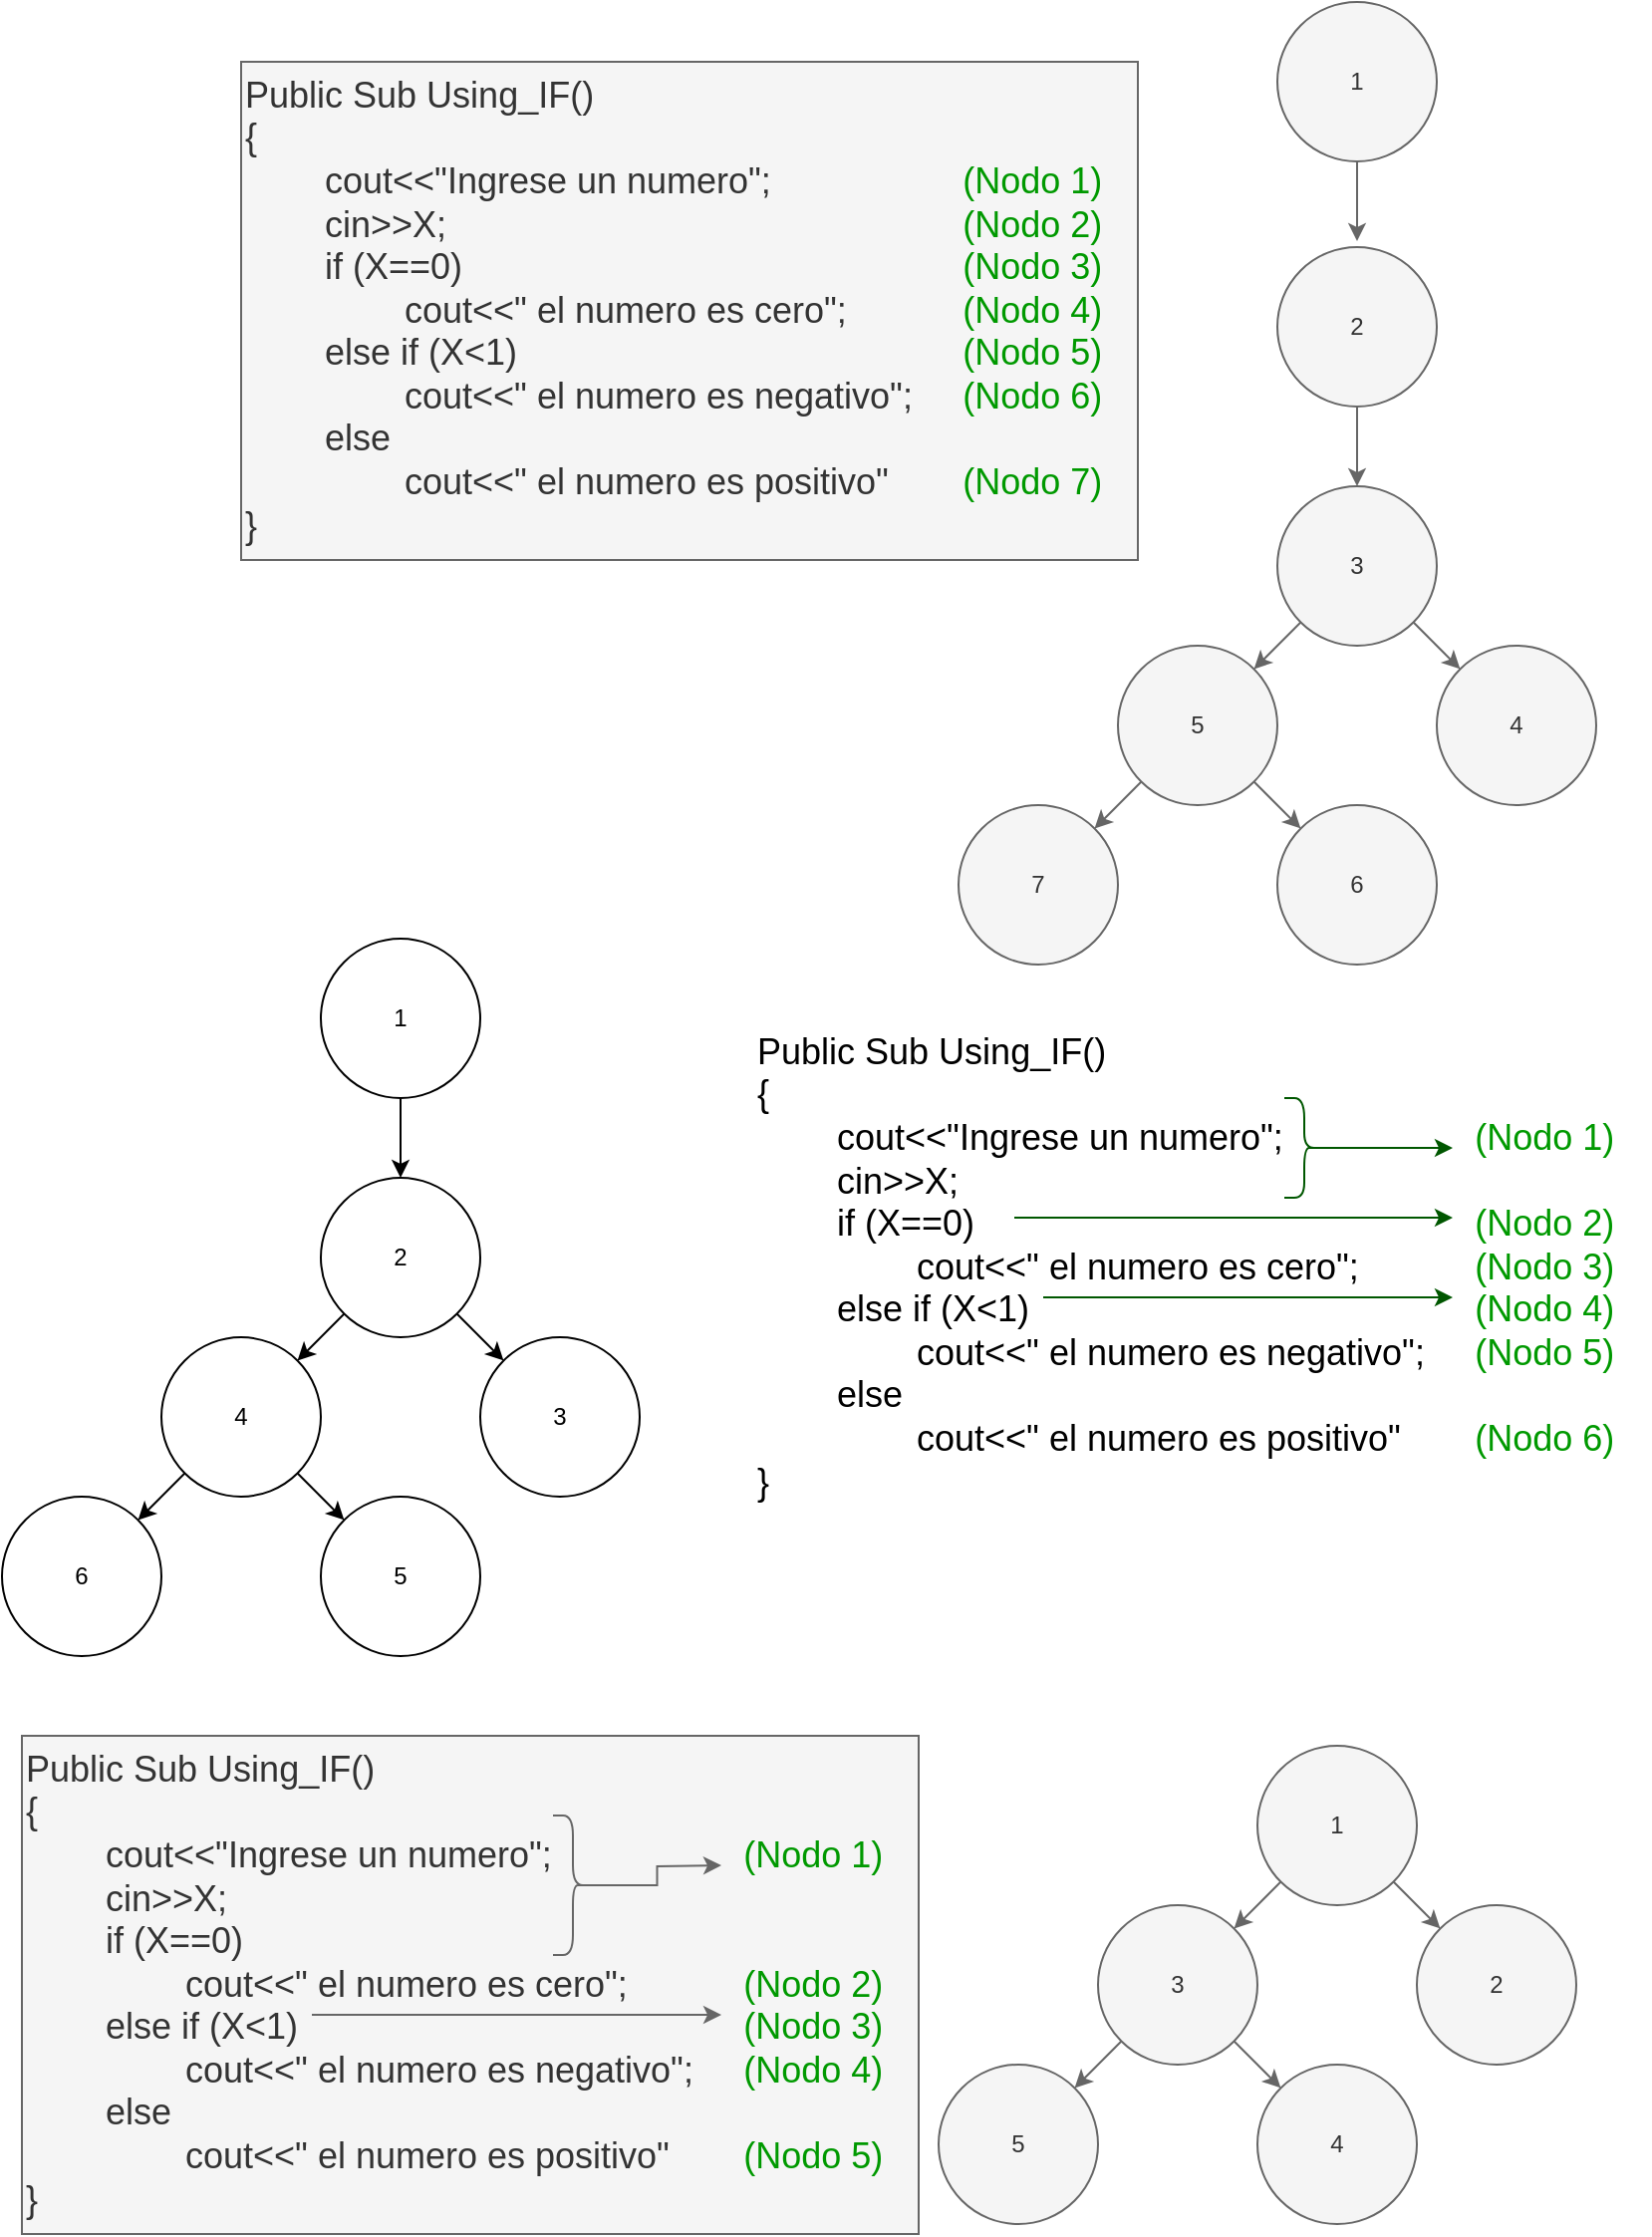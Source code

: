<mxfile version="24.4.2" type="github" pages="3">
  <diagram name="Grafo_de_flujo_1A_V2" id="iuFTJz5hoCqf4iURwGzV">
    <mxGraphModel dx="1638" dy="865" grid="1" gridSize="10" guides="1" tooltips="1" connect="1" arrows="1" fold="1" page="1" pageScale="1" pageWidth="827" pageHeight="1169" math="0" shadow="0">
      <root>
        <mxCell id="0kRYWH1Po_uBA_OxhOOm-0" />
        <mxCell id="0kRYWH1Po_uBA_OxhOOm-1" parent="0kRYWH1Po_uBA_OxhOOm-0" />
        <mxCell id="0kRYWH1Po_uBA_OxhOOm-19" style="rounded=0;orthogonalLoop=1;jettySize=auto;html=1;entryX=0;entryY=0;entryDx=0;entryDy=0;exitX=1;exitY=1;exitDx=0;exitDy=0;" parent="0kRYWH1Po_uBA_OxhOOm-1" source="0kRYWH1Po_uBA_OxhOOm-26" target="0kRYWH1Po_uBA_OxhOOm-25" edge="1">
          <mxGeometry relative="1" as="geometry">
            <mxPoint x="225.424" y="740.004" as="sourcePoint" />
          </mxGeometry>
        </mxCell>
        <mxCell id="0kRYWH1Po_uBA_OxhOOm-20" style="edgeStyle=orthogonalEdgeStyle;rounded=0;orthogonalLoop=1;jettySize=auto;html=1;exitX=0.5;exitY=1;exitDx=0;exitDy=0;entryX=0.5;entryY=0;entryDx=0;entryDy=0;" parent="0kRYWH1Po_uBA_OxhOOm-1" source="0kRYWH1Po_uBA_OxhOOm-21" target="0kRYWH1Po_uBA_OxhOOm-26" edge="1">
          <mxGeometry relative="1" as="geometry" />
        </mxCell>
        <mxCell id="0kRYWH1Po_uBA_OxhOOm-21" value="1" style="ellipse;whiteSpace=wrap;html=1;aspect=fixed;" parent="0kRYWH1Po_uBA_OxhOOm-1" vertex="1">
          <mxGeometry x="160" y="480" width="80" height="80" as="geometry" />
        </mxCell>
        <mxCell id="0kRYWH1Po_uBA_OxhOOm-23" style="rounded=0;orthogonalLoop=1;jettySize=auto;html=1;entryX=1;entryY=0;entryDx=0;entryDy=0;exitX=0;exitY=1;exitDx=0;exitDy=0;" parent="0kRYWH1Po_uBA_OxhOOm-1" source="0kRYWH1Po_uBA_OxhOOm-26" target="0kRYWH1Po_uBA_OxhOOm-24" edge="1">
          <mxGeometry relative="1" as="geometry">
            <mxPoint x="199.5" y="993.44" as="targetPoint" />
            <mxPoint x="169.216" y="740.36" as="sourcePoint" />
          </mxGeometry>
        </mxCell>
        <mxCell id="0kRYWH1Po_uBA_OxhOOm-24" value="4" style="ellipse;whiteSpace=wrap;html=1;aspect=fixed;" parent="0kRYWH1Po_uBA_OxhOOm-1" vertex="1">
          <mxGeometry x="80" y="680" width="80" height="80" as="geometry" />
        </mxCell>
        <mxCell id="0kRYWH1Po_uBA_OxhOOm-25" value="3" style="ellipse;whiteSpace=wrap;html=1;aspect=fixed;" parent="0kRYWH1Po_uBA_OxhOOm-1" vertex="1">
          <mxGeometry x="240" y="680" width="80" height="80" as="geometry" />
        </mxCell>
        <mxCell id="0kRYWH1Po_uBA_OxhOOm-26" value="2" style="ellipse;whiteSpace=wrap;html=1;aspect=fixed;" parent="0kRYWH1Po_uBA_OxhOOm-1" vertex="1">
          <mxGeometry x="160" y="600" width="80" height="80" as="geometry" />
        </mxCell>
        <mxCell id="0kRYWH1Po_uBA_OxhOOm-27" style="rounded=0;orthogonalLoop=1;jettySize=auto;html=1;entryX=1;entryY=0;entryDx=0;entryDy=0;exitX=0;exitY=1;exitDx=0;exitDy=0;" parent="0kRYWH1Po_uBA_OxhOOm-1" source="0kRYWH1Po_uBA_OxhOOm-24" target="0kRYWH1Po_uBA_OxhOOm-28" edge="1">
          <mxGeometry relative="1" as="geometry">
            <mxPoint x="79.5" y="1113.44" as="targetPoint" />
            <mxPoint x="60" y="1051.72" as="sourcePoint" />
          </mxGeometry>
        </mxCell>
        <mxCell id="0kRYWH1Po_uBA_OxhOOm-28" value="6" style="ellipse;whiteSpace=wrap;html=1;aspect=fixed;" parent="0kRYWH1Po_uBA_OxhOOm-1" vertex="1">
          <mxGeometry y="760" width="80" height="80" as="geometry" />
        </mxCell>
        <mxCell id="0kRYWH1Po_uBA_OxhOOm-29" style="rounded=0;orthogonalLoop=1;jettySize=auto;html=1;entryX=0;entryY=0;entryDx=0;entryDy=0;exitX=1;exitY=1;exitDx=0;exitDy=0;" parent="0kRYWH1Po_uBA_OxhOOm-1" source="0kRYWH1Po_uBA_OxhOOm-24" target="0kRYWH1Po_uBA_OxhOOm-30" edge="1">
          <mxGeometry relative="1" as="geometry">
            <mxPoint x="160" y="1011.72" as="sourcePoint" />
          </mxGeometry>
        </mxCell>
        <mxCell id="0kRYWH1Po_uBA_OxhOOm-30" value="5" style="ellipse;whiteSpace=wrap;html=1;aspect=fixed;" parent="0kRYWH1Po_uBA_OxhOOm-1" vertex="1">
          <mxGeometry x="160" y="760" width="80" height="80" as="geometry" />
        </mxCell>
        <mxCell id="DFGFP0_SSXUPwy-NaxeG-0" value="&lt;div&gt;&lt;span style=&quot;font-size: 18px;&quot;&gt;Public Sub Using_IF()&lt;/span&gt;&lt;/div&gt;&lt;div&gt;&lt;span style=&quot;font-size: 18px; background-color: initial;&quot;&gt;{&lt;/span&gt;&lt;br&gt;&lt;/div&gt;&lt;div&gt;&lt;span style=&quot;background-color: initial; font-size: 18px;&quot;&gt;&lt;span style=&quot;white-space: pre;&quot;&gt;&#x9;&lt;/span&gt;cout&amp;lt;&amp;lt;&quot;Ingrese un numero&quot;;&lt;span style=&quot;white-space: pre;&quot;&gt;&#x9;&lt;/span&gt;&lt;span style=&quot;white-space: pre;&quot;&gt;&#x9;&lt;/span&gt;&lt;span style=&quot;white-space: pre;&quot;&gt;&#x9;&lt;/span&gt;&lt;font color=&quot;#009900&quot;&gt;(Nodo 1)&lt;/font&gt;&lt;/span&gt;&lt;br&gt;&lt;/div&gt;&lt;div&gt;&lt;span style=&quot;font-size: 18px;&quot;&gt;&lt;span style=&quot;white-space: pre;&quot;&gt;&#x9;&lt;/span&gt;cin&amp;gt;&amp;gt;X;&lt;span style=&quot;white-space: pre;&quot;&gt;&#x9;&lt;/span&gt;&lt;span style=&quot;white-space: pre;&quot;&gt;&#x9;&lt;/span&gt;&lt;span style=&quot;white-space: pre;&quot;&gt;&#x9;&lt;/span&gt;&lt;span style=&quot;white-space: pre;&quot;&gt;&#x9;&lt;/span&gt;&lt;span style=&quot;white-space: pre;&quot;&gt;&#x9;&lt;/span&gt;&lt;span style=&quot;white-space: pre;&quot;&gt;&#x9;&lt;/span&gt;&lt;span style=&quot;white-space: pre;&quot;&gt;&#x9;&lt;/span&gt;&lt;/span&gt;&lt;/div&gt;&lt;div&gt;&lt;span style=&quot;font-size: 18px;&quot;&gt;&lt;span style=&quot;white-space: pre;&quot;&gt;&#x9;&lt;/span&gt;if (X==0)&lt;span style=&quot;white-space: pre;&quot;&gt;&#x9;&lt;/span&gt;&lt;span style=&quot;white-space: pre;&quot;&gt;&#x9;&lt;/span&gt;&lt;span style=&quot;white-space: pre;&quot;&gt;&#x9;&lt;/span&gt;&lt;span style=&quot;white-space: pre;&quot;&gt;&#x9;&lt;/span&gt;&lt;span style=&quot;white-space: pre;&quot;&gt;&#x9;&lt;/span&gt;&lt;span style=&quot;white-space: pre;&quot;&gt;&#x9;&lt;/span&gt;&lt;span style=&quot;white-space: pre;&quot;&gt;&#x9;&lt;/span&gt;&lt;font color=&quot;#009900&quot;&gt;(Nodo 2)&lt;/font&gt;&lt;/span&gt;&lt;/div&gt;&lt;div&gt;&lt;span style=&quot;font-size: 18px;&quot;&gt;&lt;span style=&quot;white-space: pre;&quot;&gt;&#x9;&lt;/span&gt;&lt;span style=&quot;white-space: pre;&quot;&gt;&#x9;&lt;/span&gt;cout&amp;lt;&amp;lt;&quot; el numero es cero&quot;;&lt;span style=&quot;white-space: pre;&quot;&gt;&#x9;&lt;/span&gt;&lt;span style=&quot;white-space: pre;&quot;&gt;&#x9;&lt;/span&gt;&lt;font color=&quot;#009900&quot;&gt;(Nodo 3)&lt;/font&gt;&lt;/span&gt;&lt;/div&gt;&lt;div&gt;&lt;span style=&quot;font-size: 18px;&quot;&gt;&lt;span style=&quot;white-space: pre;&quot;&gt;&#x9;&lt;/span&gt;else if (X&amp;lt;1)&lt;span style=&quot;white-space: pre;&quot;&gt;&#x9;&lt;/span&gt;&lt;span style=&quot;white-space: pre;&quot;&gt;&#x9;&lt;/span&gt;&lt;span style=&quot;white-space: pre;&quot;&gt;&#x9;&lt;/span&gt;&lt;span style=&quot;white-space: pre;&quot;&gt;&#x9;&lt;/span&gt;&lt;span style=&quot;white-space: pre;&quot;&gt;&#x9;&lt;/span&gt;&lt;span style=&quot;white-space: pre;&quot;&gt;&#x9;&lt;/span&gt;&lt;font color=&quot;#009900&quot;&gt;(Nodo 4)&lt;/font&gt;&lt;/span&gt;&lt;/div&gt;&lt;div&gt;&lt;span style=&quot;font-size: 18px; background-color: initial;&quot;&gt;&lt;span style=&quot;white-space: pre;&quot;&gt;&#x9;&lt;/span&gt;&lt;span style=&quot;white-space: pre;&quot;&gt;&#x9;&lt;/span&gt;cout&amp;lt;&amp;lt;&quot; el numero es negativo&quot;;&lt;span style=&quot;white-space: pre;&quot;&gt;&#x9;&lt;/span&gt;&lt;font color=&quot;#009900&quot;&gt;(Nodo 5)&lt;/font&gt;&lt;/span&gt;&lt;br&gt;&lt;/div&gt;&lt;div&gt;&lt;span style=&quot;font-size: 18px;&quot;&gt;&lt;span style=&quot;white-space: pre;&quot;&gt;&#x9;&lt;/span&gt;else&lt;/span&gt;&lt;/div&gt;&lt;div&gt;&lt;span style=&quot;font-size: 18px;&quot;&gt;&lt;span style=&quot;white-space: pre;&quot;&gt;&#x9;&lt;span style=&quot;white-space: pre;&quot;&gt;&#x9;&lt;/span&gt;&lt;/span&gt;cout&amp;lt;&amp;lt;&quot; el numero es positivo&quot;&lt;span style=&quot;white-space: pre;&quot;&gt;&#x9;&lt;/span&gt;&lt;font color=&quot;#009900&quot;&gt;(Nodo 6)&lt;/font&gt;&lt;/span&gt;&lt;/div&gt;&lt;div&gt;&lt;span style=&quot;font-size: 18px;&quot;&gt;}&lt;br&gt;&lt;/span&gt;&lt;/div&gt;" style="text;html=1;align=left;verticalAlign=middle;resizable=0;points=[];autosize=1;strokeColor=none;fillColor=none;" vertex="1" parent="0kRYWH1Po_uBA_OxhOOm-1">
          <mxGeometry x="377" y="520" width="450" height="250" as="geometry" />
        </mxCell>
        <mxCell id="DFGFP0_SSXUPwy-NaxeG-1" style="edgeStyle=orthogonalEdgeStyle;rounded=0;orthogonalLoop=1;jettySize=auto;html=1;exitX=0.1;exitY=0.5;exitDx=0;exitDy=0;exitPerimeter=0;fillColor=#008a00;strokeColor=#005700;" edge="1" parent="0kRYWH1Po_uBA_OxhOOm-1" source="DFGFP0_SSXUPwy-NaxeG-2">
          <mxGeometry relative="1" as="geometry">
            <mxPoint x="728" y="585" as="targetPoint" />
          </mxGeometry>
        </mxCell>
        <mxCell id="DFGFP0_SSXUPwy-NaxeG-2" value="" style="shape=curlyBracket;whiteSpace=wrap;html=1;rounded=1;flipH=1;labelPosition=right;verticalLabelPosition=middle;align=left;verticalAlign=middle;fillColor=#008a00;strokeColor=#005700;fontColor=#ffffff;" vertex="1" parent="0kRYWH1Po_uBA_OxhOOm-1">
          <mxGeometry x="643.5" y="560" width="20" height="50" as="geometry" />
        </mxCell>
        <mxCell id="DFGFP0_SSXUPwy-NaxeG-3" style="edgeStyle=orthogonalEdgeStyle;rounded=0;orthogonalLoop=1;jettySize=auto;html=1;fillColor=#008a00;strokeColor=#005700;" edge="1" parent="0kRYWH1Po_uBA_OxhOOm-1">
          <mxGeometry relative="1" as="geometry">
            <mxPoint x="508" y="620" as="sourcePoint" />
            <mxPoint x="728" y="620" as="targetPoint" />
          </mxGeometry>
        </mxCell>
        <mxCell id="DFGFP0_SSXUPwy-NaxeG-4" style="edgeStyle=orthogonalEdgeStyle;rounded=0;orthogonalLoop=1;jettySize=auto;html=1;fillColor=#008a00;strokeColor=#005700;" edge="1" parent="0kRYWH1Po_uBA_OxhOOm-1">
          <mxGeometry relative="1" as="geometry">
            <mxPoint x="522.5" y="660" as="sourcePoint" />
            <mxPoint x="728" y="660" as="targetPoint" />
          </mxGeometry>
        </mxCell>
        <mxCell id="Uzf6iK2FRoAJLzXJfbdv-0" style="rounded=0;orthogonalLoop=1;jettySize=auto;html=1;entryX=0;entryY=0;entryDx=0;entryDy=0;exitX=1;exitY=1;exitDx=0;exitDy=0;fillColor=#f5f5f5;strokeColor=#666666;" edge="1" source="Uzf6iK2FRoAJLzXJfbdv-6" target="Uzf6iK2FRoAJLzXJfbdv-5" parent="0kRYWH1Po_uBA_OxhOOm-1">
          <mxGeometry relative="1" as="geometry">
            <mxPoint x="695.424" y="1025.004" as="sourcePoint" />
          </mxGeometry>
        </mxCell>
        <mxCell id="Uzf6iK2FRoAJLzXJfbdv-3" style="rounded=0;orthogonalLoop=1;jettySize=auto;html=1;entryX=1;entryY=0;entryDx=0;entryDy=0;exitX=0;exitY=1;exitDx=0;exitDy=0;fillColor=#f5f5f5;strokeColor=#666666;" edge="1" source="Uzf6iK2FRoAJLzXJfbdv-6" target="Uzf6iK2FRoAJLzXJfbdv-4" parent="0kRYWH1Po_uBA_OxhOOm-1">
          <mxGeometry relative="1" as="geometry">
            <mxPoint x="669.5" y="1278.44" as="targetPoint" />
            <mxPoint x="639.216" y="1025.36" as="sourcePoint" />
          </mxGeometry>
        </mxCell>
        <mxCell id="Uzf6iK2FRoAJLzXJfbdv-4" value="3" style="ellipse;whiteSpace=wrap;html=1;aspect=fixed;fillColor=#f5f5f5;fontColor=#333333;strokeColor=#666666;" vertex="1" parent="0kRYWH1Po_uBA_OxhOOm-1">
          <mxGeometry x="550" y="965" width="80" height="80" as="geometry" />
        </mxCell>
        <mxCell id="Uzf6iK2FRoAJLzXJfbdv-5" value="2" style="ellipse;whiteSpace=wrap;html=1;aspect=fixed;fillColor=#f5f5f5;fontColor=#333333;strokeColor=#666666;" vertex="1" parent="0kRYWH1Po_uBA_OxhOOm-1">
          <mxGeometry x="710" y="965" width="80" height="80" as="geometry" />
        </mxCell>
        <mxCell id="Uzf6iK2FRoAJLzXJfbdv-6" value="1" style="ellipse;whiteSpace=wrap;html=1;aspect=fixed;fillColor=#f5f5f5;fontColor=#333333;strokeColor=#666666;" vertex="1" parent="0kRYWH1Po_uBA_OxhOOm-1">
          <mxGeometry x="630" y="885" width="80" height="80" as="geometry" />
        </mxCell>
        <mxCell id="Uzf6iK2FRoAJLzXJfbdv-7" style="rounded=0;orthogonalLoop=1;jettySize=auto;html=1;entryX=1;entryY=0;entryDx=0;entryDy=0;exitX=0;exitY=1;exitDx=0;exitDy=0;fillColor=#f5f5f5;strokeColor=#666666;" edge="1" source="Uzf6iK2FRoAJLzXJfbdv-4" target="Uzf6iK2FRoAJLzXJfbdv-8" parent="0kRYWH1Po_uBA_OxhOOm-1">
          <mxGeometry relative="1" as="geometry">
            <mxPoint x="549.5" y="1398.44" as="targetPoint" />
            <mxPoint x="530" y="1336.72" as="sourcePoint" />
          </mxGeometry>
        </mxCell>
        <mxCell id="Uzf6iK2FRoAJLzXJfbdv-8" value="5" style="ellipse;whiteSpace=wrap;html=1;aspect=fixed;fillColor=#f5f5f5;fontColor=#333333;strokeColor=#666666;" vertex="1" parent="0kRYWH1Po_uBA_OxhOOm-1">
          <mxGeometry x="470" y="1045" width="80" height="80" as="geometry" />
        </mxCell>
        <mxCell id="Uzf6iK2FRoAJLzXJfbdv-9" style="rounded=0;orthogonalLoop=1;jettySize=auto;html=1;entryX=0;entryY=0;entryDx=0;entryDy=0;exitX=1;exitY=1;exitDx=0;exitDy=0;fillColor=#f5f5f5;strokeColor=#666666;" edge="1" source="Uzf6iK2FRoAJLzXJfbdv-4" target="Uzf6iK2FRoAJLzXJfbdv-10" parent="0kRYWH1Po_uBA_OxhOOm-1">
          <mxGeometry relative="1" as="geometry">
            <mxPoint x="630" y="1296.72" as="sourcePoint" />
          </mxGeometry>
        </mxCell>
        <mxCell id="Uzf6iK2FRoAJLzXJfbdv-10" value="4" style="ellipse;whiteSpace=wrap;html=1;aspect=fixed;fillColor=#f5f5f5;fontColor=#333333;strokeColor=#666666;" vertex="1" parent="0kRYWH1Po_uBA_OxhOOm-1">
          <mxGeometry x="630" y="1045" width="80" height="80" as="geometry" />
        </mxCell>
        <mxCell id="Uzf6iK2FRoAJLzXJfbdv-11" value="&lt;div&gt;&lt;span style=&quot;font-size: 18px;&quot;&gt;Public Sub Using_IF()&lt;/span&gt;&lt;/div&gt;&lt;div&gt;&lt;span style=&quot;font-size: 18px; background-color: initial;&quot;&gt;{&lt;/span&gt;&lt;br&gt;&lt;/div&gt;&lt;div&gt;&lt;span style=&quot;background-color: initial; font-size: 18px;&quot;&gt;&lt;span style=&quot;white-space: pre;&quot;&gt;&#x9;&lt;/span&gt;cout&amp;lt;&amp;lt;&quot;Ingrese un numero&quot;;&lt;span style=&quot;white-space: pre;&quot;&gt;&#x9;&lt;/span&gt;&lt;span style=&quot;white-space: pre;&quot;&gt;&#x9;&lt;/span&gt;&lt;span style=&quot;white-space: pre;&quot;&gt;&#x9;&lt;/span&gt;&lt;font color=&quot;#009900&quot;&gt;(Nodo 1)&lt;/font&gt;&lt;/span&gt;&lt;br&gt;&lt;/div&gt;&lt;div&gt;&lt;span style=&quot;font-size: 18px;&quot;&gt;&lt;span style=&quot;white-space: pre;&quot;&gt;&#x9;&lt;/span&gt;cin&amp;gt;&amp;gt;X;&lt;span style=&quot;white-space: pre;&quot;&gt;&#x9;&lt;/span&gt;&lt;span style=&quot;white-space: pre;&quot;&gt;&#x9;&lt;/span&gt;&lt;span style=&quot;white-space: pre;&quot;&gt;&#x9;&lt;/span&gt;&lt;span style=&quot;white-space: pre;&quot;&gt;&#x9;&lt;/span&gt;&lt;span style=&quot;white-space: pre;&quot;&gt;&#x9;&lt;/span&gt;&lt;span style=&quot;white-space: pre;&quot;&gt;&#x9;&lt;/span&gt;&lt;span style=&quot;white-space: pre;&quot;&gt;&#x9;&lt;/span&gt;&lt;/span&gt;&lt;/div&gt;&lt;div&gt;&lt;span style=&quot;font-size: 18px;&quot;&gt;&lt;span style=&quot;white-space: pre;&quot;&gt;&#x9;&lt;/span&gt;if (X==0)&lt;span style=&quot;white-space: pre;&quot;&gt;&#x9;&lt;/span&gt;&lt;span style=&quot;white-space: pre;&quot;&gt;&#x9;&lt;/span&gt;&lt;span style=&quot;white-space: pre;&quot;&gt;&#x9;&lt;/span&gt;&lt;span style=&quot;white-space: pre;&quot;&gt;&#x9;&lt;/span&gt;&lt;span style=&quot;white-space: pre;&quot;&gt;&#x9;&lt;/span&gt;&lt;span style=&quot;white-space: pre;&quot;&gt;&#x9;&lt;/span&gt;&lt;span style=&quot;white-space: pre;&quot;&gt;&#x9;&lt;/span&gt;&lt;/span&gt;&lt;/div&gt;&lt;div&gt;&lt;span style=&quot;font-size: 18px;&quot;&gt;&lt;span style=&quot;white-space: pre;&quot;&gt;&#x9;&lt;/span&gt;&lt;span style=&quot;white-space: pre;&quot;&gt;&#x9;&lt;/span&gt;cout&amp;lt;&amp;lt;&quot; el numero es cero&quot;;&lt;span style=&quot;white-space: pre;&quot;&gt;&#x9;&lt;/span&gt;&lt;span style=&quot;white-space: pre;&quot;&gt;&#x9;&lt;/span&gt;&lt;font color=&quot;#009900&quot;&gt;(Nodo 2)&lt;/font&gt;&lt;/span&gt;&lt;/div&gt;&lt;div&gt;&lt;span style=&quot;font-size: 18px;&quot;&gt;&lt;span style=&quot;white-space: pre;&quot;&gt;&#x9;&lt;/span&gt;else if (X&amp;lt;1)&lt;span style=&quot;white-space: pre;&quot;&gt;&#x9;&lt;/span&gt;&lt;span style=&quot;white-space: pre;&quot;&gt;&#x9;&lt;/span&gt;&lt;span style=&quot;white-space: pre;&quot;&gt;&#x9;&lt;/span&gt;&lt;span style=&quot;white-space: pre;&quot;&gt;&#x9;&lt;/span&gt;&lt;span style=&quot;white-space: pre;&quot;&gt;&#x9;&lt;/span&gt;&lt;span style=&quot;white-space: pre;&quot;&gt;&#x9;&lt;/span&gt;&lt;font color=&quot;#009900&quot;&gt;(Nodo 3)&lt;/font&gt;&lt;/span&gt;&lt;/div&gt;&lt;div&gt;&lt;span style=&quot;font-size: 18px; background-color: initial;&quot;&gt;&lt;span style=&quot;white-space: pre;&quot;&gt;&#x9;&lt;/span&gt;&lt;span style=&quot;white-space: pre;&quot;&gt;&#x9;&lt;/span&gt;cout&amp;lt;&amp;lt;&quot; el numero es negativo&quot;;&lt;span style=&quot;white-space: pre;&quot;&gt;&#x9;&lt;/span&gt;&lt;font color=&quot;#009900&quot;&gt;(Nodo 4)&lt;/font&gt;&lt;/span&gt;&lt;br&gt;&lt;/div&gt;&lt;div&gt;&lt;span style=&quot;font-size: 18px;&quot;&gt;&lt;span style=&quot;white-space: pre;&quot;&gt;&#x9;&lt;/span&gt;else&lt;/span&gt;&lt;/div&gt;&lt;div&gt;&lt;span style=&quot;font-size: 18px;&quot;&gt;&lt;span style=&quot;white-space: pre;&quot;&gt;&#x9;&lt;span style=&quot;white-space: pre;&quot;&gt;&#x9;&lt;/span&gt;&lt;/span&gt;cout&amp;lt;&amp;lt;&quot; el numero es positivo&quot;&lt;span style=&quot;white-space: pre;&quot;&gt;&#x9;&lt;/span&gt;&lt;font color=&quot;#009900&quot;&gt;(Nodo 5)&lt;/font&gt;&lt;/span&gt;&lt;/div&gt;&lt;div&gt;&lt;span style=&quot;font-size: 18px;&quot;&gt;}&lt;br&gt;&lt;/span&gt;&lt;/div&gt;" style="text;html=1;align=left;verticalAlign=middle;resizable=0;points=[];autosize=1;fillColor=#f5f5f5;fontColor=#333333;strokeColor=#666666;" vertex="1" parent="0kRYWH1Po_uBA_OxhOOm-1">
          <mxGeometry x="10" y="880" width="450" height="250" as="geometry" />
        </mxCell>
        <mxCell id="Uzf6iK2FRoAJLzXJfbdv-12" style="edgeStyle=orthogonalEdgeStyle;rounded=0;orthogonalLoop=1;jettySize=auto;html=1;exitX=0.1;exitY=0.5;exitDx=0;exitDy=0;exitPerimeter=0;fillColor=#f5f5f5;strokeColor=#666666;" edge="1" source="Uzf6iK2FRoAJLzXJfbdv-13" parent="0kRYWH1Po_uBA_OxhOOm-1">
          <mxGeometry relative="1" as="geometry">
            <mxPoint x="361" y="945" as="targetPoint" />
          </mxGeometry>
        </mxCell>
        <mxCell id="Uzf6iK2FRoAJLzXJfbdv-13" value="" style="shape=curlyBracket;whiteSpace=wrap;html=1;rounded=1;flipH=1;labelPosition=right;verticalLabelPosition=middle;align=left;verticalAlign=middle;fillColor=#f5f5f5;fontColor=#333333;strokeColor=#666666;" vertex="1" parent="0kRYWH1Po_uBA_OxhOOm-1">
          <mxGeometry x="276.5" y="920" width="20" height="70" as="geometry" />
        </mxCell>
        <mxCell id="Uzf6iK2FRoAJLzXJfbdv-15" style="edgeStyle=orthogonalEdgeStyle;rounded=0;orthogonalLoop=1;jettySize=auto;html=1;fillColor=#f5f5f5;strokeColor=#666666;" edge="1" parent="0kRYWH1Po_uBA_OxhOOm-1">
          <mxGeometry relative="1" as="geometry">
            <mxPoint x="155.5" y="1020" as="sourcePoint" />
            <mxPoint x="361" y="1020" as="targetPoint" />
          </mxGeometry>
        </mxCell>
        <mxCell id="Cm7QfRBYCYG3WAeyZ73S-0" value="&lt;div&gt;&lt;span style=&quot;font-size: 18px;&quot;&gt;Public Sub Using_IF()&lt;/span&gt;&lt;/div&gt;&lt;div&gt;&lt;span style=&quot;font-size: 18px; background-color: initial;&quot;&gt;{&lt;/span&gt;&lt;br&gt;&lt;/div&gt;&lt;div&gt;&lt;span style=&quot;background-color: initial; font-size: 18px;&quot;&gt;&lt;span style=&quot;white-space: pre;&quot;&gt;&#x9;&lt;/span&gt;cout&amp;lt;&amp;lt;&quot;Ingrese un numero&quot;;&lt;span style=&quot;white-space: pre;&quot;&gt;&#x9;&lt;/span&gt;&lt;span style=&quot;white-space: pre;&quot;&gt;&#x9;&lt;/span&gt;&lt;span style=&quot;white-space: pre;&quot;&gt;&#x9;&lt;/span&gt;&lt;font color=&quot;#009900&quot;&gt;(Nodo 1)&lt;/font&gt;&lt;/span&gt;&lt;br&gt;&lt;/div&gt;&lt;div&gt;&lt;span style=&quot;font-size: 18px;&quot;&gt;&lt;span style=&quot;white-space: pre;&quot;&gt;&#x9;&lt;/span&gt;cin&amp;gt;&amp;gt;X;&lt;span style=&quot;white-space: pre;&quot;&gt;&#x9;&lt;/span&gt;&lt;span style=&quot;white-space: pre;&quot;&gt;&#x9;&lt;/span&gt;&lt;span style=&quot;white-space: pre;&quot;&gt;&#x9;&lt;/span&gt;&lt;span style=&quot;white-space: pre;&quot;&gt;&#x9;&lt;/span&gt;&lt;span style=&quot;white-space: pre;&quot;&gt;&#x9;&lt;/span&gt;&lt;span style=&quot;white-space: pre;&quot;&gt;&#x9;&lt;/span&gt;&lt;span style=&quot;white-space: pre;&quot;&gt;&#x9;&lt;/span&gt;&lt;/span&gt;&lt;span style=&quot;color: rgb(0, 153, 0); font-size: 18px; background-color: initial;&quot;&gt;(Nodo 2)&lt;/span&gt;&lt;/div&gt;&lt;div&gt;&lt;span style=&quot;font-size: 18px;&quot;&gt;&lt;span style=&quot;white-space: pre;&quot;&gt;&#x9;&lt;/span&gt;if (X==0)&lt;span style=&quot;white-space: pre;&quot;&gt;&#x9;&lt;/span&gt;&lt;span style=&quot;white-space: pre;&quot;&gt;&#x9;&lt;/span&gt;&lt;span style=&quot;white-space: pre;&quot;&gt;&#x9;&lt;/span&gt;&lt;span style=&quot;white-space: pre;&quot;&gt;&#x9;&lt;/span&gt;&lt;span style=&quot;white-space: pre;&quot;&gt;&#x9;&lt;/span&gt;&lt;span style=&quot;white-space: pre;&quot;&gt;&#x9;&lt;/span&gt;&lt;span style=&quot;white-space: pre;&quot;&gt;&#x9;&lt;/span&gt;&lt;font color=&quot;#009900&quot;&gt;(Nodo 3)&lt;/font&gt;&lt;/span&gt;&lt;/div&gt;&lt;div&gt;&lt;span style=&quot;font-size: 18px;&quot;&gt;&lt;span style=&quot;white-space: pre;&quot;&gt;&#x9;&lt;/span&gt;&lt;span style=&quot;white-space: pre;&quot;&gt;&#x9;&lt;/span&gt;cout&amp;lt;&amp;lt;&quot; el numero es cero&quot;;&lt;span style=&quot;white-space: pre;&quot;&gt;&#x9;&lt;/span&gt;&lt;span style=&quot;white-space: pre;&quot;&gt;&#x9;&lt;/span&gt;&lt;font color=&quot;#009900&quot;&gt;(Nodo 4)&lt;/font&gt;&lt;/span&gt;&lt;/div&gt;&lt;div&gt;&lt;span style=&quot;font-size: 18px;&quot;&gt;&lt;span style=&quot;white-space: pre;&quot;&gt;&#x9;&lt;/span&gt;else if (X&amp;lt;1)&lt;span style=&quot;white-space: pre;&quot;&gt;&#x9;&lt;/span&gt;&lt;span style=&quot;white-space: pre;&quot;&gt;&#x9;&lt;/span&gt;&lt;span style=&quot;white-space: pre;&quot;&gt;&#x9;&lt;/span&gt;&lt;span style=&quot;white-space: pre;&quot;&gt;&#x9;&lt;/span&gt;&lt;span style=&quot;white-space: pre;&quot;&gt;&#x9;&lt;/span&gt;&lt;span style=&quot;white-space: pre;&quot;&gt;&#x9;&lt;/span&gt;&lt;font color=&quot;#009900&quot;&gt;(Nodo 5)&lt;/font&gt;&lt;/span&gt;&lt;/div&gt;&lt;div&gt;&lt;span style=&quot;font-size: 18px; background-color: initial;&quot;&gt;&lt;span style=&quot;white-space: pre;&quot;&gt;&#x9;&lt;/span&gt;&lt;span style=&quot;white-space: pre;&quot;&gt;&#x9;&lt;/span&gt;cout&amp;lt;&amp;lt;&quot; el numero es negativo&quot;;&lt;span style=&quot;white-space: pre;&quot;&gt;&#x9;&lt;/span&gt;&lt;font color=&quot;#009900&quot;&gt;(Nodo 6)&lt;/font&gt;&lt;/span&gt;&lt;br&gt;&lt;/div&gt;&lt;div&gt;&lt;span style=&quot;font-size: 18px;&quot;&gt;&lt;span style=&quot;white-space: pre;&quot;&gt;&#x9;&lt;/span&gt;else&lt;/span&gt;&lt;/div&gt;&lt;div&gt;&lt;span style=&quot;font-size: 18px;&quot;&gt;&lt;span style=&quot;white-space: pre;&quot;&gt;&#x9;&lt;span style=&quot;white-space: pre;&quot;&gt;&#x9;&lt;/span&gt;&lt;/span&gt;cout&amp;lt;&amp;lt;&quot; el numero es positivo&quot;&lt;span style=&quot;white-space: pre;&quot;&gt;&#x9;&lt;/span&gt;&lt;font color=&quot;#009900&quot;&gt;(Nodo 7)&lt;/font&gt;&lt;/span&gt;&lt;/div&gt;&lt;div&gt;&lt;span style=&quot;font-size: 18px;&quot;&gt;}&lt;br&gt;&lt;/span&gt;&lt;/div&gt;" style="text;html=1;align=left;verticalAlign=middle;resizable=0;points=[];autosize=1;strokeColor=#666666;fillColor=#f5f5f5;fontColor=#333333;" vertex="1" parent="0kRYWH1Po_uBA_OxhOOm-1">
          <mxGeometry x="120" y="40" width="450" height="250" as="geometry" />
        </mxCell>
        <mxCell id="Cm7QfRBYCYG3WAeyZ73S-1" style="rounded=0;orthogonalLoop=1;jettySize=auto;html=1;entryX=0;entryY=0;entryDx=0;entryDy=0;exitX=1;exitY=1;exitDx=0;exitDy=0;fillColor=#f5f5f5;strokeColor=#666666;" edge="1" parent="0kRYWH1Po_uBA_OxhOOm-1" source="Cm7QfRBYCYG3WAeyZ73S-7" target="Cm7QfRBYCYG3WAeyZ73S-6">
          <mxGeometry relative="1" as="geometry">
            <mxPoint x="705.424" y="393.004" as="sourcePoint" />
          </mxGeometry>
        </mxCell>
        <mxCell id="Cm7QfRBYCYG3WAeyZ73S-2" style="edgeStyle=orthogonalEdgeStyle;rounded=0;orthogonalLoop=1;jettySize=auto;html=1;exitX=0.5;exitY=1;exitDx=0;exitDy=0;entryX=0.5;entryY=0;entryDx=0;entryDy=0;fillColor=#f5f5f5;strokeColor=#666666;" edge="1" parent="0kRYWH1Po_uBA_OxhOOm-1" source="Cm7QfRBYCYG3WAeyZ73S-3" target="Cm7QfRBYCYG3WAeyZ73S-7">
          <mxGeometry relative="1" as="geometry" />
        </mxCell>
        <mxCell id="Cm7QfRBYCYG3WAeyZ73S-3" value="2" style="ellipse;whiteSpace=wrap;html=1;aspect=fixed;fillColor=#f5f5f5;fontColor=#333333;strokeColor=#666666;" vertex="1" parent="0kRYWH1Po_uBA_OxhOOm-1">
          <mxGeometry x="640" y="133" width="80" height="80" as="geometry" />
        </mxCell>
        <mxCell id="Cm7QfRBYCYG3WAeyZ73S-4" style="rounded=0;orthogonalLoop=1;jettySize=auto;html=1;entryX=1;entryY=0;entryDx=0;entryDy=0;exitX=0;exitY=1;exitDx=0;exitDy=0;fillColor=#f5f5f5;strokeColor=#666666;" edge="1" parent="0kRYWH1Po_uBA_OxhOOm-1" source="Cm7QfRBYCYG3WAeyZ73S-7" target="Cm7QfRBYCYG3WAeyZ73S-5">
          <mxGeometry relative="1" as="geometry">
            <mxPoint x="679.5" y="646.44" as="targetPoint" />
            <mxPoint x="649.216" y="393.36" as="sourcePoint" />
          </mxGeometry>
        </mxCell>
        <mxCell id="Cm7QfRBYCYG3WAeyZ73S-5" value="5" style="ellipse;whiteSpace=wrap;html=1;aspect=fixed;fillColor=#f5f5f5;fontColor=#333333;strokeColor=#666666;" vertex="1" parent="0kRYWH1Po_uBA_OxhOOm-1">
          <mxGeometry x="560" y="333" width="80" height="80" as="geometry" />
        </mxCell>
        <mxCell id="Cm7QfRBYCYG3WAeyZ73S-6" value="4" style="ellipse;whiteSpace=wrap;html=1;aspect=fixed;fillColor=#f5f5f5;fontColor=#333333;strokeColor=#666666;" vertex="1" parent="0kRYWH1Po_uBA_OxhOOm-1">
          <mxGeometry x="720" y="333" width="80" height="80" as="geometry" />
        </mxCell>
        <mxCell id="Cm7QfRBYCYG3WAeyZ73S-7" value="3" style="ellipse;whiteSpace=wrap;html=1;aspect=fixed;fillColor=#f5f5f5;fontColor=#333333;strokeColor=#666666;" vertex="1" parent="0kRYWH1Po_uBA_OxhOOm-1">
          <mxGeometry x="640" y="253" width="80" height="80" as="geometry" />
        </mxCell>
        <mxCell id="Cm7QfRBYCYG3WAeyZ73S-8" style="rounded=0;orthogonalLoop=1;jettySize=auto;html=1;entryX=1;entryY=0;entryDx=0;entryDy=0;exitX=0;exitY=1;exitDx=0;exitDy=0;fillColor=#f5f5f5;strokeColor=#666666;" edge="1" parent="0kRYWH1Po_uBA_OxhOOm-1" source="Cm7QfRBYCYG3WAeyZ73S-5" target="Cm7QfRBYCYG3WAeyZ73S-9">
          <mxGeometry relative="1" as="geometry">
            <mxPoint x="559.5" y="766.44" as="targetPoint" />
            <mxPoint x="540" y="704.72" as="sourcePoint" />
          </mxGeometry>
        </mxCell>
        <mxCell id="Cm7QfRBYCYG3WAeyZ73S-9" value="7" style="ellipse;whiteSpace=wrap;html=1;aspect=fixed;fillColor=#f5f5f5;fontColor=#333333;strokeColor=#666666;" vertex="1" parent="0kRYWH1Po_uBA_OxhOOm-1">
          <mxGeometry x="480" y="413" width="80" height="80" as="geometry" />
        </mxCell>
        <mxCell id="Cm7QfRBYCYG3WAeyZ73S-10" style="rounded=0;orthogonalLoop=1;jettySize=auto;html=1;entryX=0;entryY=0;entryDx=0;entryDy=0;exitX=1;exitY=1;exitDx=0;exitDy=0;fillColor=#f5f5f5;strokeColor=#666666;" edge="1" parent="0kRYWH1Po_uBA_OxhOOm-1" source="Cm7QfRBYCYG3WAeyZ73S-5" target="Cm7QfRBYCYG3WAeyZ73S-11">
          <mxGeometry relative="1" as="geometry">
            <mxPoint x="640" y="664.72" as="sourcePoint" />
          </mxGeometry>
        </mxCell>
        <mxCell id="Cm7QfRBYCYG3WAeyZ73S-11" value="6" style="ellipse;whiteSpace=wrap;html=1;aspect=fixed;fillColor=#f5f5f5;fontColor=#333333;strokeColor=#666666;" vertex="1" parent="0kRYWH1Po_uBA_OxhOOm-1">
          <mxGeometry x="640" y="413" width="80" height="80" as="geometry" />
        </mxCell>
        <mxCell id="Cm7QfRBYCYG3WAeyZ73S-12" value="1" style="ellipse;whiteSpace=wrap;html=1;aspect=fixed;fillColor=#f5f5f5;fontColor=#333333;strokeColor=#666666;" vertex="1" parent="0kRYWH1Po_uBA_OxhOOm-1">
          <mxGeometry x="640" y="10" width="80" height="80" as="geometry" />
        </mxCell>
        <mxCell id="Cm7QfRBYCYG3WAeyZ73S-13" style="edgeStyle=orthogonalEdgeStyle;rounded=0;orthogonalLoop=1;jettySize=auto;html=1;exitX=0.5;exitY=1;exitDx=0;exitDy=0;entryX=0.5;entryY=0;entryDx=0;entryDy=0;fillColor=#f5f5f5;strokeColor=#666666;" edge="1" parent="0kRYWH1Po_uBA_OxhOOm-1" source="Cm7QfRBYCYG3WAeyZ73S-12">
          <mxGeometry relative="1" as="geometry">
            <mxPoint x="680" y="130" as="targetPoint" />
          </mxGeometry>
        </mxCell>
      </root>
    </mxGraphModel>
  </diagram>
  <diagram name="GrafoPDF_1A" id="jqIKGWksoTRJcO-xTmaL">
    <mxGraphModel dx="916" dy="549" grid="1" gridSize="10" guides="1" tooltips="1" connect="1" arrows="1" fold="1" page="1" pageScale="1" pageWidth="827" pageHeight="1169" math="0" shadow="0">
      <root>
        <mxCell id="0" />
        <mxCell id="1" parent="0" />
        <mxCell id="-NYX0XDaKY13qXoPd71R-2" style="edgeStyle=orthogonalEdgeStyle;rounded=0;orthogonalLoop=1;jettySize=auto;html=1;entryX=0.5;entryY=0;entryDx=0;entryDy=0;" parent="1" target="-NYX0XDaKY13qXoPd71R-1" edge="1">
          <mxGeometry relative="1" as="geometry">
            <mxPoint x="331.14" y="310" as="targetPoint" />
            <mxPoint x="273" y="320" as="sourcePoint" />
          </mxGeometry>
        </mxCell>
        <mxCell id="-NYX0XDaKY13qXoPd71R-1" value="&quot;Ingrese numero&quot;" style="ellipse;whiteSpace=wrap;html=1;aspect=fixed;" parent="1" vertex="1">
          <mxGeometry x="233" y="360" width="80" height="80" as="geometry" />
        </mxCell>
        <mxCell id="-NYX0XDaKY13qXoPd71R-11" style="rounded=0;orthogonalLoop=1;jettySize=auto;html=1;entryX=0;entryY=0;entryDx=0;entryDy=0;exitX=1;exitY=1;exitDx=0;exitDy=0;" parent="1" source="-NYX0XDaKY13qXoPd71R-12" target="-NYX0XDaKY13qXoPd71R-10" edge="1">
          <mxGeometry relative="1" as="geometry">
            <mxPoint x="298.424" y="740.004" as="sourcePoint" />
          </mxGeometry>
        </mxCell>
        <mxCell id="-NYX0XDaKY13qXoPd71R-20" style="edgeStyle=orthogonalEdgeStyle;rounded=0;orthogonalLoop=1;jettySize=auto;html=1;exitX=0.5;exitY=1;exitDx=0;exitDy=0;entryX=0.5;entryY=0;entryDx=0;entryDy=0;" parent="1" source="-NYX0XDaKY13qXoPd71R-5" target="-NYX0XDaKY13qXoPd71R-12" edge="1">
          <mxGeometry relative="1" as="geometry" />
        </mxCell>
        <mxCell id="-NYX0XDaKY13qXoPd71R-5" value="X" style="ellipse;whiteSpace=wrap;html=1;aspect=fixed;" parent="1" vertex="1">
          <mxGeometry x="233" y="480" width="80" height="80" as="geometry" />
        </mxCell>
        <mxCell id="-NYX0XDaKY13qXoPd71R-6" style="edgeStyle=orthogonalEdgeStyle;rounded=0;orthogonalLoop=1;jettySize=auto;html=1;entryX=0.5;entryY=0;entryDx=0;entryDy=0;exitX=0.5;exitY=1;exitDx=0;exitDy=0;" parent="1" source="-NYX0XDaKY13qXoPd71R-1" target="-NYX0XDaKY13qXoPd71R-5" edge="1">
          <mxGeometry relative="1" as="geometry">
            <mxPoint x="331.14" y="470" as="targetPoint" />
            <mxPoint x="381.14" y="500" as="sourcePoint" />
          </mxGeometry>
        </mxCell>
        <mxCell id="-NYX0XDaKY13qXoPd71R-7" style="rounded=0;orthogonalLoop=1;jettySize=auto;html=1;entryX=1;entryY=0;entryDx=0;entryDy=0;exitX=0;exitY=1;exitDx=0;exitDy=0;" parent="1" source="-NYX0XDaKY13qXoPd71R-12" target="-NYX0XDaKY13qXoPd71R-8" edge="1">
          <mxGeometry relative="1" as="geometry">
            <mxPoint x="272.5" y="993.44" as="targetPoint" />
            <mxPoint x="242.216" y="740.36" as="sourcePoint" />
          </mxGeometry>
        </mxCell>
        <mxCell id="-NYX0XDaKY13qXoPd71R-8" value="X &amp;lt; 1" style="ellipse;whiteSpace=wrap;html=1;aspect=fixed;" parent="1" vertex="1">
          <mxGeometry x="153" y="680" width="80" height="80" as="geometry" />
        </mxCell>
        <mxCell id="-NYX0XDaKY13qXoPd71R-9" value="&lt;div&gt;&lt;span style=&quot;font-size: 18px;&quot;&gt;Public Sub Using_IF()&lt;/span&gt;&lt;/div&gt;&lt;div&gt;&lt;span style=&quot;font-size: 18px; background-color: initial;&quot;&gt;{&lt;/span&gt;&lt;br&gt;&lt;/div&gt;&lt;div&gt;&lt;span style=&quot;background-color: initial; font-size: 18px;&quot;&gt;&lt;span style=&quot;white-space: pre;&quot;&gt;&#x9;&lt;/span&gt;cout&amp;lt;&amp;lt;&quot;Ingrese un numero&quot;;&lt;span style=&quot;white-space: pre;&quot;&gt;&#x9;&lt;/span&gt;&lt;span style=&quot;white-space: pre;&quot;&gt;&#x9;&lt;/span&gt;&lt;span style=&quot;white-space: pre;&quot;&gt;&#x9;&lt;/span&gt;&lt;font color=&quot;#009900&quot;&gt;(1)&lt;/font&gt;&lt;/span&gt;&lt;br&gt;&lt;/div&gt;&lt;div&gt;&lt;span style=&quot;font-size: 18px;&quot;&gt;&lt;span style=&quot;white-space: pre;&quot;&gt;&#x9;&lt;/span&gt;cin&amp;gt;&amp;gt;X;&lt;span style=&quot;white-space: pre;&quot;&gt;&#x9;&lt;/span&gt;&lt;span style=&quot;white-space: pre;&quot;&gt;&#x9;&lt;/span&gt;&lt;span style=&quot;white-space: pre;&quot;&gt;&#x9;&lt;/span&gt;&lt;span style=&quot;white-space: pre;&quot;&gt;&#x9;&lt;/span&gt;&lt;span style=&quot;white-space: pre;&quot;&gt;&#x9;&lt;/span&gt;&lt;span style=&quot;white-space: pre;&quot;&gt;&#x9;&lt;/span&gt;&lt;span style=&quot;white-space: pre;&quot;&gt;&#x9;&lt;/span&gt;&lt;font color=&quot;#009900&quot;&gt;(2)&lt;/font&gt;&lt;/span&gt;&lt;/div&gt;&lt;div&gt;&lt;span style=&quot;font-size: 18px;&quot;&gt;&lt;span style=&quot;white-space: pre;&quot;&gt;&#x9;&lt;/span&gt;if (X==0)&lt;span style=&quot;white-space: pre;&quot;&gt;&#x9;&lt;/span&gt;&lt;span style=&quot;white-space: pre;&quot;&gt;&#x9;&lt;/span&gt;&lt;span style=&quot;white-space: pre;&quot;&gt;&#x9;&lt;/span&gt;&lt;span style=&quot;white-space: pre;&quot;&gt;&#x9;&lt;/span&gt;&lt;span style=&quot;white-space: pre;&quot;&gt;&#x9;&lt;/span&gt;&lt;span style=&quot;white-space: pre;&quot;&gt;&#x9;&lt;/span&gt;&lt;span style=&quot;white-space: pre;&quot;&gt;&#x9;&lt;/span&gt;&lt;font color=&quot;#009900&quot;&gt;(3)&lt;/font&gt;&lt;/span&gt;&lt;/div&gt;&lt;div&gt;&lt;span style=&quot;font-size: 18px;&quot;&gt;&lt;span style=&quot;white-space: pre;&quot;&gt;&#x9;&lt;/span&gt;&lt;span style=&quot;white-space: pre;&quot;&gt;&#x9;&lt;/span&gt;cout&amp;lt;&amp;lt;&quot; el numero es cero&quot;;&lt;span style=&quot;white-space: pre;&quot;&gt;&#x9;&lt;/span&gt;&lt;span style=&quot;white-space: pre;&quot;&gt;&#x9;&lt;/span&gt;&lt;font color=&quot;#009900&quot;&gt;(4)&lt;/font&gt;&lt;/span&gt;&lt;/div&gt;&lt;div&gt;&lt;span style=&quot;font-size: 18px;&quot;&gt;&lt;span style=&quot;white-space: pre;&quot;&gt;&#x9;&lt;/span&gt;else if (X&amp;lt;1)&lt;span style=&quot;white-space: pre;&quot;&gt;&#x9;&lt;/span&gt;&lt;span style=&quot;white-space: pre;&quot;&gt;&#x9;&lt;/span&gt;&lt;span style=&quot;white-space: pre;&quot;&gt;&#x9;&lt;/span&gt;&lt;span style=&quot;white-space: pre;&quot;&gt;&#x9;&lt;/span&gt;&lt;span style=&quot;white-space: pre;&quot;&gt;&#x9;&lt;/span&gt;&lt;span style=&quot;white-space: pre;&quot;&gt;&#x9;&lt;/span&gt;&lt;font color=&quot;#009900&quot;&gt;(5)&lt;/font&gt;&lt;/span&gt;&lt;/div&gt;&lt;div&gt;&lt;span style=&quot;font-size: 18px; background-color: initial;&quot;&gt;&lt;span style=&quot;white-space: pre;&quot;&gt;&#x9;&lt;/span&gt;&lt;span style=&quot;white-space: pre;&quot;&gt;&#x9;&lt;/span&gt;cout&amp;lt;&amp;lt;&quot; el numero es negativo&quot;;&lt;span style=&quot;white-space: pre;&quot;&gt;&#x9;&lt;/span&gt;&lt;font color=&quot;#009900&quot;&gt;(6)&lt;/font&gt;&lt;/span&gt;&lt;br&gt;&lt;/div&gt;&lt;div&gt;&lt;span style=&quot;font-size: 18px;&quot;&gt;&lt;span style=&quot;white-space: pre;&quot;&gt;&#x9;&lt;/span&gt;else&lt;/span&gt;&lt;/div&gt;&lt;div&gt;&lt;span style=&quot;font-size: 18px;&quot;&gt;&lt;span style=&quot;white-space: pre;&quot;&gt;&#x9;&lt;span style=&quot;white-space: pre;&quot;&gt;&#x9;&lt;/span&gt;&lt;/span&gt;cout&amp;lt;&amp;lt;&quot; el numero es positivo&quot;&lt;span style=&quot;white-space: pre;&quot;&gt;&#x9;&lt;/span&gt;&lt;font color=&quot;#009900&quot;&gt;(7)&lt;/font&gt;&lt;/span&gt;&lt;/div&gt;&lt;div&gt;&lt;span style=&quot;font-size: 18px;&quot;&gt;}&lt;br&gt;&lt;/span&gt;&lt;/div&gt;" style="text;html=1;align=left;verticalAlign=middle;resizable=0;points=[];autosize=1;strokeColor=none;fillColor=none;" parent="1" vertex="1">
          <mxGeometry x="40" y="40" width="410" height="250" as="geometry" />
        </mxCell>
        <mxCell id="-NYX0XDaKY13qXoPd71R-10" value="&quot;el numero es cero&quot;" style="ellipse;whiteSpace=wrap;html=1;aspect=fixed;" parent="1" vertex="1">
          <mxGeometry x="313" y="680" width="80" height="80" as="geometry" />
        </mxCell>
        <mxCell id="-NYX0XDaKY13qXoPd71R-12" value="X == 0" style="ellipse;whiteSpace=wrap;html=1;aspect=fixed;" parent="1" vertex="1">
          <mxGeometry x="233" y="600" width="80" height="80" as="geometry" />
        </mxCell>
        <mxCell id="-NYX0XDaKY13qXoPd71R-14" style="rounded=0;orthogonalLoop=1;jettySize=auto;html=1;entryX=1;entryY=0;entryDx=0;entryDy=0;exitX=0;exitY=1;exitDx=0;exitDy=0;" parent="1" source="-NYX0XDaKY13qXoPd71R-8" target="-NYX0XDaKY13qXoPd71R-15" edge="1">
          <mxGeometry relative="1" as="geometry">
            <mxPoint x="152.5" y="1113.44" as="targetPoint" />
            <mxPoint x="133" y="1051.72" as="sourcePoint" />
          </mxGeometry>
        </mxCell>
        <mxCell id="-NYX0XDaKY13qXoPd71R-15" value="&quot;el numero es positivo&quot;" style="ellipse;whiteSpace=wrap;html=1;aspect=fixed;" parent="1" vertex="1">
          <mxGeometry x="73" y="760" width="80" height="80" as="geometry" />
        </mxCell>
        <mxCell id="-NYX0XDaKY13qXoPd71R-16" style="rounded=0;orthogonalLoop=1;jettySize=auto;html=1;entryX=0;entryY=0;entryDx=0;entryDy=0;exitX=1;exitY=1;exitDx=0;exitDy=0;" parent="1" source="-NYX0XDaKY13qXoPd71R-8" target="-NYX0XDaKY13qXoPd71R-17" edge="1">
          <mxGeometry relative="1" as="geometry">
            <mxPoint x="233" y="1011.72" as="sourcePoint" />
          </mxGeometry>
        </mxCell>
        <mxCell id="-NYX0XDaKY13qXoPd71R-17" value="&quot;el numero es negativo&quot;" style="ellipse;whiteSpace=wrap;html=1;aspect=fixed;" parent="1" vertex="1">
          <mxGeometry x="233" y="760" width="80" height="80" as="geometry" />
        </mxCell>
        <mxCell id="5AIKzP-8pIUtmMXK7XuX-1" style="edgeStyle=orthogonalEdgeStyle;rounded=0;orthogonalLoop=1;jettySize=auto;html=1;entryX=0.5;entryY=0;entryDx=0;entryDy=0;" parent="1" target="5AIKzP-8pIUtmMXK7XuX-2" edge="1">
          <mxGeometry relative="1" as="geometry">
            <mxPoint x="691.14" y="310" as="targetPoint" />
            <mxPoint x="633" y="320" as="sourcePoint" />
          </mxGeometry>
        </mxCell>
        <mxCell id="5AIKzP-8pIUtmMXK7XuX-2" value="1" style="ellipse;whiteSpace=wrap;html=1;aspect=fixed;" parent="1" vertex="1">
          <mxGeometry x="593" y="360" width="80" height="80" as="geometry" />
        </mxCell>
        <mxCell id="5AIKzP-8pIUtmMXK7XuX-3" style="rounded=0;orthogonalLoop=1;jettySize=auto;html=1;entryX=0;entryY=0;entryDx=0;entryDy=0;exitX=1;exitY=1;exitDx=0;exitDy=0;" parent="1" source="5AIKzP-8pIUtmMXK7XuX-10" target="5AIKzP-8pIUtmMXK7XuX-9" edge="1">
          <mxGeometry relative="1" as="geometry">
            <mxPoint x="658.424" y="740.004" as="sourcePoint" />
          </mxGeometry>
        </mxCell>
        <mxCell id="5AIKzP-8pIUtmMXK7XuX-4" style="edgeStyle=orthogonalEdgeStyle;rounded=0;orthogonalLoop=1;jettySize=auto;html=1;exitX=0.5;exitY=1;exitDx=0;exitDy=0;entryX=0.5;entryY=0;entryDx=0;entryDy=0;" parent="1" source="5AIKzP-8pIUtmMXK7XuX-5" target="5AIKzP-8pIUtmMXK7XuX-10" edge="1">
          <mxGeometry relative="1" as="geometry" />
        </mxCell>
        <mxCell id="5AIKzP-8pIUtmMXK7XuX-5" value="2" style="ellipse;whiteSpace=wrap;html=1;aspect=fixed;" parent="1" vertex="1">
          <mxGeometry x="593" y="480" width="80" height="80" as="geometry" />
        </mxCell>
        <mxCell id="5AIKzP-8pIUtmMXK7XuX-6" style="edgeStyle=orthogonalEdgeStyle;rounded=0;orthogonalLoop=1;jettySize=auto;html=1;entryX=0.5;entryY=0;entryDx=0;entryDy=0;exitX=0.5;exitY=1;exitDx=0;exitDy=0;" parent="1" source="5AIKzP-8pIUtmMXK7XuX-2" target="5AIKzP-8pIUtmMXK7XuX-5" edge="1">
          <mxGeometry relative="1" as="geometry">
            <mxPoint x="691.14" y="470" as="targetPoint" />
            <mxPoint x="741.14" y="500" as="sourcePoint" />
          </mxGeometry>
        </mxCell>
        <mxCell id="5AIKzP-8pIUtmMXK7XuX-7" style="rounded=0;orthogonalLoop=1;jettySize=auto;html=1;entryX=1;entryY=0;entryDx=0;entryDy=0;exitX=0;exitY=1;exitDx=0;exitDy=0;" parent="1" source="5AIKzP-8pIUtmMXK7XuX-10" target="5AIKzP-8pIUtmMXK7XuX-8" edge="1">
          <mxGeometry relative="1" as="geometry">
            <mxPoint x="632.5" y="993.44" as="targetPoint" />
            <mxPoint x="602.216" y="740.36" as="sourcePoint" />
          </mxGeometry>
        </mxCell>
        <mxCell id="5AIKzP-8pIUtmMXK7XuX-8" value="5" style="ellipse;whiteSpace=wrap;html=1;aspect=fixed;" parent="1" vertex="1">
          <mxGeometry x="513" y="680" width="80" height="80" as="geometry" />
        </mxCell>
        <mxCell id="5AIKzP-8pIUtmMXK7XuX-9" value="4" style="ellipse;whiteSpace=wrap;html=1;aspect=fixed;" parent="1" vertex="1">
          <mxGeometry x="673" y="680" width="80" height="80" as="geometry" />
        </mxCell>
        <mxCell id="5AIKzP-8pIUtmMXK7XuX-10" value="3" style="ellipse;whiteSpace=wrap;html=1;aspect=fixed;" parent="1" vertex="1">
          <mxGeometry x="593" y="600" width="80" height="80" as="geometry" />
        </mxCell>
        <mxCell id="5AIKzP-8pIUtmMXK7XuX-11" style="rounded=0;orthogonalLoop=1;jettySize=auto;html=1;entryX=1;entryY=0;entryDx=0;entryDy=0;exitX=0;exitY=1;exitDx=0;exitDy=0;" parent="1" source="5AIKzP-8pIUtmMXK7XuX-8" target="5AIKzP-8pIUtmMXK7XuX-12" edge="1">
          <mxGeometry relative="1" as="geometry">
            <mxPoint x="512.5" y="1113.44" as="targetPoint" />
            <mxPoint x="493" y="1051.72" as="sourcePoint" />
          </mxGeometry>
        </mxCell>
        <mxCell id="5AIKzP-8pIUtmMXK7XuX-12" value="7" style="ellipse;whiteSpace=wrap;html=1;aspect=fixed;" parent="1" vertex="1">
          <mxGeometry x="433" y="760" width="80" height="80" as="geometry" />
        </mxCell>
        <mxCell id="5AIKzP-8pIUtmMXK7XuX-13" style="rounded=0;orthogonalLoop=1;jettySize=auto;html=1;entryX=0;entryY=0;entryDx=0;entryDy=0;exitX=1;exitY=1;exitDx=0;exitDy=0;" parent="1" source="5AIKzP-8pIUtmMXK7XuX-8" target="5AIKzP-8pIUtmMXK7XuX-14" edge="1">
          <mxGeometry relative="1" as="geometry">
            <mxPoint x="593" y="1011.72" as="sourcePoint" />
          </mxGeometry>
        </mxCell>
        <mxCell id="5AIKzP-8pIUtmMXK7XuX-14" value="6" style="ellipse;whiteSpace=wrap;html=1;aspect=fixed;" parent="1" vertex="1">
          <mxGeometry x="593" y="760" width="80" height="80" as="geometry" />
        </mxCell>
        <mxCell id="5AIKzP-8pIUtmMXK7XuX-17" style="rounded=0;orthogonalLoop=1;jettySize=auto;html=1;entryX=0;entryY=0;entryDx=0;entryDy=0;exitX=1;exitY=1;exitDx=0;exitDy=0;" parent="1" source="5AIKzP-8pIUtmMXK7XuX-24" target="5AIKzP-8pIUtmMXK7XuX-23" edge="1">
          <mxGeometry relative="1" as="geometry">
            <mxPoint x="705.424" y="190.004" as="sourcePoint" />
          </mxGeometry>
        </mxCell>
        <mxCell id="5AIKzP-8pIUtmMXK7XuX-18" style="edgeStyle=orthogonalEdgeStyle;rounded=0;orthogonalLoop=1;jettySize=auto;html=1;exitX=0.5;exitY=1;exitDx=0;exitDy=0;entryX=0.5;entryY=0;entryDx=0;entryDy=0;" parent="1" target="5AIKzP-8pIUtmMXK7XuX-24" edge="1">
          <mxGeometry relative="1" as="geometry">
            <mxPoint x="680" y="10" as="sourcePoint" />
          </mxGeometry>
        </mxCell>
        <mxCell id="5AIKzP-8pIUtmMXK7XuX-21" style="rounded=0;orthogonalLoop=1;jettySize=auto;html=1;entryX=1;entryY=0;entryDx=0;entryDy=0;exitX=0;exitY=1;exitDx=0;exitDy=0;" parent="1" source="5AIKzP-8pIUtmMXK7XuX-24" target="5AIKzP-8pIUtmMXK7XuX-22" edge="1">
          <mxGeometry relative="1" as="geometry">
            <mxPoint x="679.5" y="443.44" as="targetPoint" />
            <mxPoint x="649.216" y="190.36" as="sourcePoint" />
          </mxGeometry>
        </mxCell>
        <mxCell id="5AIKzP-8pIUtmMXK7XuX-22" value="5" style="ellipse;whiteSpace=wrap;html=1;aspect=fixed;" parent="1" vertex="1">
          <mxGeometry x="560" y="130" width="80" height="80" as="geometry" />
        </mxCell>
        <mxCell id="5AIKzP-8pIUtmMXK7XuX-23" value="4" style="ellipse;whiteSpace=wrap;html=1;aspect=fixed;" parent="1" vertex="1">
          <mxGeometry x="720" y="130" width="80" height="80" as="geometry" />
        </mxCell>
        <mxCell id="5AIKzP-8pIUtmMXK7XuX-24" value="1,2,3" style="ellipse;whiteSpace=wrap;html=1;aspect=fixed;" parent="1" vertex="1">
          <mxGeometry x="640" y="50" width="80" height="80" as="geometry" />
        </mxCell>
        <mxCell id="5AIKzP-8pIUtmMXK7XuX-25" style="rounded=0;orthogonalLoop=1;jettySize=auto;html=1;entryX=1;entryY=0;entryDx=0;entryDy=0;exitX=0;exitY=1;exitDx=0;exitDy=0;" parent="1" source="5AIKzP-8pIUtmMXK7XuX-22" target="5AIKzP-8pIUtmMXK7XuX-26" edge="1">
          <mxGeometry relative="1" as="geometry">
            <mxPoint x="559.5" y="563.44" as="targetPoint" />
            <mxPoint x="540" y="501.72" as="sourcePoint" />
          </mxGeometry>
        </mxCell>
        <mxCell id="5AIKzP-8pIUtmMXK7XuX-26" value="7" style="ellipse;whiteSpace=wrap;html=1;aspect=fixed;" parent="1" vertex="1">
          <mxGeometry x="480" y="210" width="80" height="80" as="geometry" />
        </mxCell>
        <mxCell id="5AIKzP-8pIUtmMXK7XuX-27" style="rounded=0;orthogonalLoop=1;jettySize=auto;html=1;entryX=0;entryY=0;entryDx=0;entryDy=0;exitX=1;exitY=1;exitDx=0;exitDy=0;" parent="1" source="5AIKzP-8pIUtmMXK7XuX-22" target="5AIKzP-8pIUtmMXK7XuX-28" edge="1">
          <mxGeometry relative="1" as="geometry">
            <mxPoint x="640" y="461.72" as="sourcePoint" />
          </mxGeometry>
        </mxCell>
        <mxCell id="5AIKzP-8pIUtmMXK7XuX-28" value="6" style="ellipse;whiteSpace=wrap;html=1;aspect=fixed;" parent="1" vertex="1">
          <mxGeometry x="640" y="210" width="80" height="80" as="geometry" />
        </mxCell>
      </root>
    </mxGraphModel>
  </diagram>
  <diagram name="Matrices_de_grafos_y_de_conexion" id="Z9M1mw591n0fLxmkfr1_">
    <mxGraphModel dx="1295" dy="1766" grid="1" gridSize="10" guides="1" tooltips="1" connect="1" arrows="1" fold="1" page="1" pageScale="1" pageWidth="827" pageHeight="1169" math="0" shadow="0">
      <root>
        <mxCell id="PuRPExKcQ7EhvM7mmqyw-0" />
        <mxCell id="PuRPExKcQ7EhvM7mmqyw-1" parent="PuRPExKcQ7EhvM7mmqyw-0" />
        <mxCell id="PuRPExKcQ7EhvM7mmqyw-2" value="&lt;div&gt;&lt;span style=&quot;font-size: 18px;&quot;&gt;Public Sub Using_IF()&lt;/span&gt;&lt;/div&gt;&lt;div&gt;&lt;span style=&quot;font-size: 18px; background-color: initial;&quot;&gt;{&lt;/span&gt;&lt;br&gt;&lt;/div&gt;&lt;div&gt;&lt;span style=&quot;background-color: initial; font-size: 18px;&quot;&gt;&lt;span style=&quot;white-space: pre;&quot;&gt;&#x9;&lt;/span&gt;cout&amp;lt;&amp;lt;&quot;Ingrese un numero&quot;;&lt;span style=&quot;white-space: pre;&quot;&gt;&#x9;&lt;/span&gt;&lt;span style=&quot;white-space: pre;&quot;&gt;&#x9;&lt;/span&gt;&lt;span style=&quot;white-space: pre;&quot;&gt;&#x9;&lt;/span&gt;&lt;font color=&quot;#009900&quot;&gt;(Nodo 1)&lt;/font&gt;&lt;/span&gt;&lt;br&gt;&lt;/div&gt;&lt;div&gt;&lt;span style=&quot;font-size: 18px;&quot;&gt;&lt;span style=&quot;white-space: pre;&quot;&gt;&#x9;&lt;/span&gt;cin&amp;gt;&amp;gt;X;&lt;span style=&quot;white-space: pre;&quot;&gt;&#x9;&lt;/span&gt;&lt;span style=&quot;white-space: pre;&quot;&gt;&#x9;&lt;/span&gt;&lt;span style=&quot;white-space: pre;&quot;&gt;&#x9;&lt;/span&gt;&lt;span style=&quot;white-space: pre;&quot;&gt;&#x9;&lt;/span&gt;&lt;span style=&quot;white-space: pre;&quot;&gt;&#x9;&lt;/span&gt;&lt;span style=&quot;white-space: pre;&quot;&gt;&#x9;&lt;/span&gt;&lt;span style=&quot;white-space: pre;&quot;&gt;&#x9;&lt;/span&gt;&lt;/span&gt;&lt;/div&gt;&lt;div&gt;&lt;span style=&quot;font-size: 18px;&quot;&gt;&lt;span style=&quot;white-space: pre;&quot;&gt;&#x9;&lt;/span&gt;if (X==0)&lt;span style=&quot;white-space: pre;&quot;&gt;&#x9;&lt;/span&gt;&lt;span style=&quot;white-space: pre;&quot;&gt;&#x9;&lt;/span&gt;&lt;span style=&quot;white-space: pre;&quot;&gt;&#x9;&lt;/span&gt;&lt;span style=&quot;white-space: pre;&quot;&gt;&#x9;&lt;/span&gt;&lt;span style=&quot;white-space: pre;&quot;&gt;&#x9;&lt;/span&gt;&lt;span style=&quot;white-space: pre;&quot;&gt;&#x9;&lt;/span&gt;&lt;span style=&quot;white-space: pre;&quot;&gt;&#x9;&lt;/span&gt;&lt;font color=&quot;#009900&quot;&gt;(Nodo 2)&lt;/font&gt;&lt;/span&gt;&lt;/div&gt;&lt;div&gt;&lt;span style=&quot;font-size: 18px;&quot;&gt;&lt;span style=&quot;white-space: pre;&quot;&gt;&#x9;&lt;/span&gt;&lt;span style=&quot;white-space: pre;&quot;&gt;&#x9;&lt;/span&gt;cout&amp;lt;&amp;lt;&quot; el numero es cero&quot;;&lt;span style=&quot;white-space: pre;&quot;&gt;&#x9;&lt;/span&gt;&lt;span style=&quot;white-space: pre;&quot;&gt;&#x9;&lt;/span&gt;&lt;font color=&quot;#009900&quot;&gt;(Nodo 3)&lt;/font&gt;&lt;/span&gt;&lt;/div&gt;&lt;div&gt;&lt;span style=&quot;font-size: 18px;&quot;&gt;&lt;span style=&quot;white-space: pre;&quot;&gt;&#x9;&lt;/span&gt;else if (X&amp;lt;1)&lt;span style=&quot;white-space: pre;&quot;&gt;&#x9;&lt;/span&gt;&lt;span style=&quot;white-space: pre;&quot;&gt;&#x9;&lt;/span&gt;&lt;span style=&quot;white-space: pre;&quot;&gt;&#x9;&lt;/span&gt;&lt;span style=&quot;white-space: pre;&quot;&gt;&#x9;&lt;/span&gt;&lt;span style=&quot;white-space: pre;&quot;&gt;&#x9;&lt;/span&gt;&lt;span style=&quot;white-space: pre;&quot;&gt;&#x9;&lt;/span&gt;&lt;font color=&quot;#009900&quot;&gt;(Nodo 4)&lt;/font&gt;&lt;/span&gt;&lt;/div&gt;&lt;div&gt;&lt;span style=&quot;font-size: 18px; background-color: initial;&quot;&gt;&lt;span style=&quot;white-space: pre;&quot;&gt;&#x9;&lt;/span&gt;&lt;span style=&quot;white-space: pre;&quot;&gt;&#x9;&lt;/span&gt;cout&amp;lt;&amp;lt;&quot; el numero es negativo&quot;;&lt;span style=&quot;white-space: pre;&quot;&gt;&#x9;&lt;/span&gt;&lt;font color=&quot;#009900&quot;&gt;(Nodo 5)&lt;/font&gt;&lt;/span&gt;&lt;br&gt;&lt;/div&gt;&lt;div&gt;&lt;span style=&quot;font-size: 18px;&quot;&gt;&lt;span style=&quot;white-space: pre;&quot;&gt;&#x9;&lt;/span&gt;else&lt;/span&gt;&lt;/div&gt;&lt;div&gt;&lt;span style=&quot;font-size: 18px;&quot;&gt;&lt;span style=&quot;white-space: pre;&quot;&gt;&#x9;&lt;span style=&quot;white-space: pre;&quot;&gt;&#x9;&lt;/span&gt;&lt;/span&gt;cout&amp;lt;&amp;lt;&quot; el numero es positivo&quot;&lt;span style=&quot;white-space: pre;&quot;&gt;&#x9;&lt;/span&gt;&lt;font color=&quot;#009900&quot;&gt;(Nodo 6)&lt;/font&gt;&lt;/span&gt;&lt;/div&gt;&lt;div&gt;&lt;span style=&quot;font-size: 18px;&quot;&gt;}&lt;br&gt;&lt;/span&gt;&lt;/div&gt;" style="text;html=1;align=left;verticalAlign=middle;resizable=0;points=[];autosize=1;strokeColor=none;fillColor=none;" parent="PuRPExKcQ7EhvM7mmqyw-1" vertex="1">
          <mxGeometry x="189" y="80" width="450" height="250" as="geometry" />
        </mxCell>
        <mxCell id="PuRPExKcQ7EhvM7mmqyw-5" style="rounded=0;orthogonalLoop=1;jettySize=auto;html=1;entryX=0;entryY=0;entryDx=0;entryDy=0;exitX=1;exitY=1;exitDx=0;exitDy=0;" parent="PuRPExKcQ7EhvM7mmqyw-1" source="PuRPExKcQ7EhvM7mmqyw-12" target="PuRPExKcQ7EhvM7mmqyw-11" edge="1">
          <mxGeometry relative="1" as="geometry">
            <mxPoint x="246.424" y="660.004" as="sourcePoint" />
          </mxGeometry>
        </mxCell>
        <mxCell id="PuRPExKcQ7EhvM7mmqyw-6" style="edgeStyle=orthogonalEdgeStyle;rounded=0;orthogonalLoop=1;jettySize=auto;html=1;exitX=0.5;exitY=1;exitDx=0;exitDy=0;entryX=0.5;entryY=0;entryDx=0;entryDy=0;" parent="PuRPExKcQ7EhvM7mmqyw-1" source="PuRPExKcQ7EhvM7mmqyw-7" target="PuRPExKcQ7EhvM7mmqyw-12" edge="1">
          <mxGeometry relative="1" as="geometry" />
        </mxCell>
        <mxCell id="PuRPExKcQ7EhvM7mmqyw-7" value="1" style="ellipse;whiteSpace=wrap;html=1;aspect=fixed;" parent="PuRPExKcQ7EhvM7mmqyw-1" vertex="1">
          <mxGeometry x="181" y="400" width="80" height="80" as="geometry" />
        </mxCell>
        <mxCell id="PuRPExKcQ7EhvM7mmqyw-9" style="rounded=0;orthogonalLoop=1;jettySize=auto;html=1;entryX=1;entryY=0;entryDx=0;entryDy=0;exitX=0;exitY=1;exitDx=0;exitDy=0;" parent="PuRPExKcQ7EhvM7mmqyw-1" source="PuRPExKcQ7EhvM7mmqyw-12" target="PuRPExKcQ7EhvM7mmqyw-10" edge="1">
          <mxGeometry relative="1" as="geometry">
            <mxPoint x="220.5" y="913.44" as="targetPoint" />
            <mxPoint x="190.216" y="660.36" as="sourcePoint" />
          </mxGeometry>
        </mxCell>
        <mxCell id="PuRPExKcQ7EhvM7mmqyw-10" value="4" style="ellipse;whiteSpace=wrap;html=1;aspect=fixed;" parent="PuRPExKcQ7EhvM7mmqyw-1" vertex="1">
          <mxGeometry x="101" y="600" width="80" height="80" as="geometry" />
        </mxCell>
        <mxCell id="PuRPExKcQ7EhvM7mmqyw-11" value="3" style="ellipse;whiteSpace=wrap;html=1;aspect=fixed;" parent="PuRPExKcQ7EhvM7mmqyw-1" vertex="1">
          <mxGeometry x="261" y="600" width="80" height="80" as="geometry" />
        </mxCell>
        <mxCell id="PuRPExKcQ7EhvM7mmqyw-12" value="2" style="ellipse;whiteSpace=wrap;html=1;aspect=fixed;" parent="PuRPExKcQ7EhvM7mmqyw-1" vertex="1">
          <mxGeometry x="181" y="520" width="80" height="80" as="geometry" />
        </mxCell>
        <mxCell id="PuRPExKcQ7EhvM7mmqyw-13" style="rounded=0;orthogonalLoop=1;jettySize=auto;html=1;entryX=1;entryY=0;entryDx=0;entryDy=0;exitX=0;exitY=1;exitDx=0;exitDy=0;" parent="PuRPExKcQ7EhvM7mmqyw-1" source="PuRPExKcQ7EhvM7mmqyw-10" target="PuRPExKcQ7EhvM7mmqyw-14" edge="1">
          <mxGeometry relative="1" as="geometry">
            <mxPoint x="100.5" y="1033.44" as="targetPoint" />
            <mxPoint x="81" y="971.72" as="sourcePoint" />
          </mxGeometry>
        </mxCell>
        <mxCell id="PuRPExKcQ7EhvM7mmqyw-14" value="6" style="ellipse;whiteSpace=wrap;html=1;aspect=fixed;" parent="PuRPExKcQ7EhvM7mmqyw-1" vertex="1">
          <mxGeometry x="21" y="680" width="80" height="80" as="geometry" />
        </mxCell>
        <mxCell id="PuRPExKcQ7EhvM7mmqyw-15" style="rounded=0;orthogonalLoop=1;jettySize=auto;html=1;entryX=0;entryY=0;entryDx=0;entryDy=0;exitX=1;exitY=1;exitDx=0;exitDy=0;" parent="PuRPExKcQ7EhvM7mmqyw-1" source="PuRPExKcQ7EhvM7mmqyw-10" target="PuRPExKcQ7EhvM7mmqyw-16" edge="1">
          <mxGeometry relative="1" as="geometry">
            <mxPoint x="181" y="931.72" as="sourcePoint" />
          </mxGeometry>
        </mxCell>
        <mxCell id="PuRPExKcQ7EhvM7mmqyw-16" value="5" style="ellipse;whiteSpace=wrap;html=1;aspect=fixed;" parent="PuRPExKcQ7EhvM7mmqyw-1" vertex="1">
          <mxGeometry x="181" y="680" width="80" height="80" as="geometry" />
        </mxCell>
        <mxCell id="xV-xBboEXyA-KRzHy5-b-0" value="" style="rounded=0;whiteSpace=wrap;html=1;" parent="PuRPExKcQ7EhvM7mmqyw-1" vertex="1">
          <mxGeometry x="421" y="400" width="40" height="40" as="geometry" />
        </mxCell>
        <mxCell id="xV-xBboEXyA-KRzHy5-b-1" value="" style="rounded=0;whiteSpace=wrap;html=1;" parent="PuRPExKcQ7EhvM7mmqyw-1" vertex="1">
          <mxGeometry x="500" y="400" width="40" height="40" as="geometry" />
        </mxCell>
        <mxCell id="xV-xBboEXyA-KRzHy5-b-2" value="" style="rounded=0;whiteSpace=wrap;html=1;" parent="PuRPExKcQ7EhvM7mmqyw-1" vertex="1">
          <mxGeometry x="540" y="400" width="40" height="40" as="geometry" />
        </mxCell>
        <mxCell id="xV-xBboEXyA-KRzHy5-b-3" value="" style="rounded=0;whiteSpace=wrap;html=1;" parent="PuRPExKcQ7EhvM7mmqyw-1" vertex="1">
          <mxGeometry x="580" y="400" width="40" height="40" as="geometry" />
        </mxCell>
        <mxCell id="xV-xBboEXyA-KRzHy5-b-4" value="" style="rounded=0;whiteSpace=wrap;html=1;" parent="PuRPExKcQ7EhvM7mmqyw-1" vertex="1">
          <mxGeometry x="620" y="400" width="40" height="40" as="geometry" />
        </mxCell>
        <mxCell id="xV-xBboEXyA-KRzHy5-b-6" value="a" style="rounded=0;whiteSpace=wrap;html=1;" parent="PuRPExKcQ7EhvM7mmqyw-1" vertex="1">
          <mxGeometry x="461" y="400" width="40" height="40" as="geometry" />
        </mxCell>
        <mxCell id="xV-xBboEXyA-KRzHy5-b-7" value="" style="rounded=0;whiteSpace=wrap;html=1;" parent="PuRPExKcQ7EhvM7mmqyw-1" vertex="1">
          <mxGeometry x="421" y="440" width="40" height="40" as="geometry" />
        </mxCell>
        <mxCell id="xV-xBboEXyA-KRzHy5-b-8" value="b" style="rounded=0;whiteSpace=wrap;html=1;" parent="PuRPExKcQ7EhvM7mmqyw-1" vertex="1">
          <mxGeometry x="500" y="440" width="40" height="40" as="geometry" />
        </mxCell>
        <mxCell id="xV-xBboEXyA-KRzHy5-b-9" value="c" style="rounded=0;whiteSpace=wrap;html=1;" parent="PuRPExKcQ7EhvM7mmqyw-1" vertex="1">
          <mxGeometry x="540" y="440" width="40" height="40" as="geometry" />
        </mxCell>
        <mxCell id="xV-xBboEXyA-KRzHy5-b-10" value="" style="rounded=0;whiteSpace=wrap;html=1;" parent="PuRPExKcQ7EhvM7mmqyw-1" vertex="1">
          <mxGeometry x="580" y="440" width="40" height="40" as="geometry" />
        </mxCell>
        <mxCell id="xV-xBboEXyA-KRzHy5-b-11" value="" style="rounded=0;whiteSpace=wrap;html=1;" parent="PuRPExKcQ7EhvM7mmqyw-1" vertex="1">
          <mxGeometry x="620" y="440" width="40" height="40" as="geometry" />
        </mxCell>
        <mxCell id="xV-xBboEXyA-KRzHy5-b-13" value="" style="rounded=0;whiteSpace=wrap;html=1;" parent="PuRPExKcQ7EhvM7mmqyw-1" vertex="1">
          <mxGeometry x="461" y="440" width="40" height="40" as="geometry" />
        </mxCell>
        <mxCell id="xV-xBboEXyA-KRzHy5-b-14" value="" style="rounded=0;whiteSpace=wrap;html=1;" parent="PuRPExKcQ7EhvM7mmqyw-1" vertex="1">
          <mxGeometry x="421" y="480" width="40" height="40" as="geometry" />
        </mxCell>
        <mxCell id="xV-xBboEXyA-KRzHy5-b-15" value="" style="rounded=0;whiteSpace=wrap;html=1;" parent="PuRPExKcQ7EhvM7mmqyw-1" vertex="1">
          <mxGeometry x="500" y="480" width="40" height="40" as="geometry" />
        </mxCell>
        <mxCell id="xV-xBboEXyA-KRzHy5-b-16" value="" style="rounded=0;whiteSpace=wrap;html=1;" parent="PuRPExKcQ7EhvM7mmqyw-1" vertex="1">
          <mxGeometry x="540" y="480" width="40" height="40" as="geometry" />
        </mxCell>
        <mxCell id="xV-xBboEXyA-KRzHy5-b-17" value="" style="rounded=0;whiteSpace=wrap;html=1;" parent="PuRPExKcQ7EhvM7mmqyw-1" vertex="1">
          <mxGeometry x="580" y="480" width="40" height="40" as="geometry" />
        </mxCell>
        <mxCell id="xV-xBboEXyA-KRzHy5-b-18" value="" style="rounded=0;whiteSpace=wrap;html=1;" parent="PuRPExKcQ7EhvM7mmqyw-1" vertex="1">
          <mxGeometry x="620" y="480" width="40" height="40" as="geometry" />
        </mxCell>
        <mxCell id="xV-xBboEXyA-KRzHy5-b-20" value="" style="rounded=0;whiteSpace=wrap;html=1;" parent="PuRPExKcQ7EhvM7mmqyw-1" vertex="1">
          <mxGeometry x="461" y="480" width="40" height="40" as="geometry" />
        </mxCell>
        <mxCell id="xV-xBboEXyA-KRzHy5-b-21" value="" style="rounded=0;whiteSpace=wrap;html=1;" parent="PuRPExKcQ7EhvM7mmqyw-1" vertex="1">
          <mxGeometry x="421" y="520" width="40" height="40" as="geometry" />
        </mxCell>
        <mxCell id="xV-xBboEXyA-KRzHy5-b-22" value="" style="rounded=0;whiteSpace=wrap;html=1;" parent="PuRPExKcQ7EhvM7mmqyw-1" vertex="1">
          <mxGeometry x="500" y="520" width="40" height="40" as="geometry" />
        </mxCell>
        <mxCell id="xV-xBboEXyA-KRzHy5-b-23" value="" style="rounded=0;whiteSpace=wrap;html=1;" parent="PuRPExKcQ7EhvM7mmqyw-1" vertex="1">
          <mxGeometry x="540" y="520" width="40" height="40" as="geometry" />
        </mxCell>
        <mxCell id="xV-xBboEXyA-KRzHy5-b-24" value="d" style="rounded=0;whiteSpace=wrap;html=1;" parent="PuRPExKcQ7EhvM7mmqyw-1" vertex="1">
          <mxGeometry x="580" y="520" width="40" height="40" as="geometry" />
        </mxCell>
        <mxCell id="xV-xBboEXyA-KRzHy5-b-25" value="e" style="rounded=0;whiteSpace=wrap;html=1;" parent="PuRPExKcQ7EhvM7mmqyw-1" vertex="1">
          <mxGeometry x="620" y="520" width="40" height="40" as="geometry" />
        </mxCell>
        <mxCell id="xV-xBboEXyA-KRzHy5-b-27" value="" style="rounded=0;whiteSpace=wrap;html=1;" parent="PuRPExKcQ7EhvM7mmqyw-1" vertex="1">
          <mxGeometry x="461" y="520" width="40" height="40" as="geometry" />
        </mxCell>
        <mxCell id="xV-xBboEXyA-KRzHy5-b-28" value="" style="rounded=0;whiteSpace=wrap;html=1;" parent="PuRPExKcQ7EhvM7mmqyw-1" vertex="1">
          <mxGeometry x="421" y="560" width="40" height="40" as="geometry" />
        </mxCell>
        <mxCell id="xV-xBboEXyA-KRzHy5-b-29" value="" style="rounded=0;whiteSpace=wrap;html=1;" parent="PuRPExKcQ7EhvM7mmqyw-1" vertex="1">
          <mxGeometry x="500" y="560" width="40" height="40" as="geometry" />
        </mxCell>
        <mxCell id="xV-xBboEXyA-KRzHy5-b-30" value="" style="rounded=0;whiteSpace=wrap;html=1;" parent="PuRPExKcQ7EhvM7mmqyw-1" vertex="1">
          <mxGeometry x="540" y="560" width="40" height="40" as="geometry" />
        </mxCell>
        <mxCell id="xV-xBboEXyA-KRzHy5-b-31" value="" style="rounded=0;whiteSpace=wrap;html=1;" parent="PuRPExKcQ7EhvM7mmqyw-1" vertex="1">
          <mxGeometry x="580" y="560" width="40" height="40" as="geometry" />
        </mxCell>
        <mxCell id="xV-xBboEXyA-KRzHy5-b-32" value="" style="rounded=0;whiteSpace=wrap;html=1;" parent="PuRPExKcQ7EhvM7mmqyw-1" vertex="1">
          <mxGeometry x="620" y="560" width="40" height="40" as="geometry" />
        </mxCell>
        <mxCell id="xV-xBboEXyA-KRzHy5-b-34" value="" style="rounded=0;whiteSpace=wrap;html=1;" parent="PuRPExKcQ7EhvM7mmqyw-1" vertex="1">
          <mxGeometry x="461" y="560" width="40" height="40" as="geometry" />
        </mxCell>
        <mxCell id="xV-xBboEXyA-KRzHy5-b-35" value="" style="rounded=0;whiteSpace=wrap;html=1;" parent="PuRPExKcQ7EhvM7mmqyw-1" vertex="1">
          <mxGeometry x="420.5" y="600" width="40" height="40" as="geometry" />
        </mxCell>
        <mxCell id="xV-xBboEXyA-KRzHy5-b-36" value="" style="rounded=0;whiteSpace=wrap;html=1;" parent="PuRPExKcQ7EhvM7mmqyw-1" vertex="1">
          <mxGeometry x="499.5" y="600" width="40" height="40" as="geometry" />
        </mxCell>
        <mxCell id="xV-xBboEXyA-KRzHy5-b-37" value="" style="rounded=0;whiteSpace=wrap;html=1;" parent="PuRPExKcQ7EhvM7mmqyw-1" vertex="1">
          <mxGeometry x="539.5" y="600" width="40" height="40" as="geometry" />
        </mxCell>
        <mxCell id="xV-xBboEXyA-KRzHy5-b-38" value="" style="rounded=0;whiteSpace=wrap;html=1;" parent="PuRPExKcQ7EhvM7mmqyw-1" vertex="1">
          <mxGeometry x="580" y="600" width="40" height="40" as="geometry" />
        </mxCell>
        <mxCell id="xV-xBboEXyA-KRzHy5-b-39" value="" style="rounded=0;whiteSpace=wrap;html=1;" parent="PuRPExKcQ7EhvM7mmqyw-1" vertex="1">
          <mxGeometry x="620" y="600" width="40" height="40" as="geometry" />
        </mxCell>
        <mxCell id="xV-xBboEXyA-KRzHy5-b-41" value="" style="rounded=0;whiteSpace=wrap;html=1;" parent="PuRPExKcQ7EhvM7mmqyw-1" vertex="1">
          <mxGeometry x="460.5" y="600" width="40" height="40" as="geometry" />
        </mxCell>
        <mxCell id="xV-xBboEXyA-KRzHy5-b-61" value="1" style="text;html=1;align=center;verticalAlign=middle;resizable=0;points=[];autosize=1;strokeColor=none;fillColor=none;" parent="PuRPExKcQ7EhvM7mmqyw-1" vertex="1">
          <mxGeometry x="425.5" y="370" width="30" height="30" as="geometry" />
        </mxCell>
        <mxCell id="xV-xBboEXyA-KRzHy5-b-62" value="2" style="text;html=1;align=center;verticalAlign=middle;resizable=0;points=[];autosize=1;strokeColor=none;fillColor=none;" parent="PuRPExKcQ7EhvM7mmqyw-1" vertex="1">
          <mxGeometry x="466" y="370" width="30" height="30" as="geometry" />
        </mxCell>
        <mxCell id="xV-xBboEXyA-KRzHy5-b-63" value="3" style="text;html=1;align=center;verticalAlign=middle;resizable=0;points=[];autosize=1;strokeColor=none;fillColor=none;" parent="PuRPExKcQ7EhvM7mmqyw-1" vertex="1">
          <mxGeometry x="505" y="370" width="30" height="30" as="geometry" />
        </mxCell>
        <mxCell id="xV-xBboEXyA-KRzHy5-b-64" value="4" style="text;html=1;align=center;verticalAlign=middle;resizable=0;points=[];autosize=1;strokeColor=none;fillColor=none;" parent="PuRPExKcQ7EhvM7mmqyw-1" vertex="1">
          <mxGeometry x="545" y="370" width="30" height="30" as="geometry" />
        </mxCell>
        <mxCell id="xV-xBboEXyA-KRzHy5-b-65" value="5" style="text;html=1;align=center;verticalAlign=middle;resizable=0;points=[];autosize=1;strokeColor=none;fillColor=none;" parent="PuRPExKcQ7EhvM7mmqyw-1" vertex="1">
          <mxGeometry x="585" y="370" width="30" height="30" as="geometry" />
        </mxCell>
        <mxCell id="xV-xBboEXyA-KRzHy5-b-66" value="6" style="text;html=1;align=center;verticalAlign=middle;resizable=0;points=[];autosize=1;strokeColor=none;fillColor=none;" parent="PuRPExKcQ7EhvM7mmqyw-1" vertex="1">
          <mxGeometry x="625" y="370" width="30" height="30" as="geometry" />
        </mxCell>
        <mxCell id="xV-xBboEXyA-KRzHy5-b-68" value="1" style="text;html=1;align=center;verticalAlign=middle;resizable=0;points=[];autosize=1;strokeColor=none;fillColor=none;" parent="PuRPExKcQ7EhvM7mmqyw-1" vertex="1">
          <mxGeometry x="390.5" y="405" width="30" height="30" as="geometry" />
        </mxCell>
        <mxCell id="xV-xBboEXyA-KRzHy5-b-69" value="2" style="text;html=1;align=center;verticalAlign=middle;resizable=0;points=[];autosize=1;strokeColor=none;fillColor=none;" parent="PuRPExKcQ7EhvM7mmqyw-1" vertex="1">
          <mxGeometry x="390.5" y="445" width="30" height="30" as="geometry" />
        </mxCell>
        <mxCell id="xV-xBboEXyA-KRzHy5-b-70" value="3" style="text;html=1;align=center;verticalAlign=middle;resizable=0;points=[];autosize=1;strokeColor=none;fillColor=none;" parent="PuRPExKcQ7EhvM7mmqyw-1" vertex="1">
          <mxGeometry x="390.5" y="485" width="30" height="30" as="geometry" />
        </mxCell>
        <mxCell id="xV-xBboEXyA-KRzHy5-b-71" value="4" style="text;html=1;align=center;verticalAlign=middle;resizable=0;points=[];autosize=1;strokeColor=none;fillColor=none;" parent="PuRPExKcQ7EhvM7mmqyw-1" vertex="1">
          <mxGeometry x="390.5" y="525" width="30" height="30" as="geometry" />
        </mxCell>
        <mxCell id="xV-xBboEXyA-KRzHy5-b-72" value="5" style="text;html=1;align=center;verticalAlign=middle;resizable=0;points=[];autosize=1;strokeColor=none;fillColor=none;" parent="PuRPExKcQ7EhvM7mmqyw-1" vertex="1">
          <mxGeometry x="390.5" y="565" width="30" height="30" as="geometry" />
        </mxCell>
        <mxCell id="xV-xBboEXyA-KRzHy5-b-73" value="6" style="text;html=1;align=center;verticalAlign=middle;resizable=0;points=[];autosize=1;strokeColor=none;fillColor=none;" parent="PuRPExKcQ7EhvM7mmqyw-1" vertex="1">
          <mxGeometry x="390.5" y="605" width="30" height="30" as="geometry" />
        </mxCell>
        <mxCell id="xV-xBboEXyA-KRzHy5-b-75" value="&lt;font style=&quot;font-size: 18px;&quot;&gt;&lt;b&gt;Matriz de Grafo&lt;/b&gt;&lt;/font&gt;" style="text;html=1;align=center;verticalAlign=middle;resizable=0;points=[];autosize=1;strokeColor=none;fillColor=none;" parent="PuRPExKcQ7EhvM7mmqyw-1" vertex="1">
          <mxGeometry x="465" y="330" width="150" height="40" as="geometry" />
        </mxCell>
        <mxCell id="rjyrjAW2jKVIjATm1cwX-3" style="edgeStyle=orthogonalEdgeStyle;rounded=0;orthogonalLoop=1;jettySize=auto;html=1;exitX=0.1;exitY=0.5;exitDx=0;exitDy=0;exitPerimeter=0;fillColor=#008a00;strokeColor=#005700;" edge="1" parent="PuRPExKcQ7EhvM7mmqyw-1" source="rjyrjAW2jKVIjATm1cwX-2">
          <mxGeometry relative="1" as="geometry">
            <mxPoint x="540" y="145" as="targetPoint" />
          </mxGeometry>
        </mxCell>
        <mxCell id="rjyrjAW2jKVIjATm1cwX-2" value="" style="shape=curlyBracket;whiteSpace=wrap;html=1;rounded=1;flipH=1;labelPosition=right;verticalLabelPosition=middle;align=left;verticalAlign=middle;fillColor=#008a00;strokeColor=#005700;fontColor=#ffffff;" vertex="1" parent="PuRPExKcQ7EhvM7mmqyw-1">
          <mxGeometry x="455.5" y="120" width="20" height="50" as="geometry" />
        </mxCell>
        <mxCell id="rjyrjAW2jKVIjATm1cwX-4" style="edgeStyle=orthogonalEdgeStyle;rounded=0;orthogonalLoop=1;jettySize=auto;html=1;fillColor=#008a00;strokeColor=#005700;" edge="1" parent="PuRPExKcQ7EhvM7mmqyw-1">
          <mxGeometry relative="1" as="geometry">
            <mxPoint x="320" y="180" as="sourcePoint" />
            <mxPoint x="540" y="180" as="targetPoint" />
          </mxGeometry>
        </mxCell>
        <mxCell id="rjyrjAW2jKVIjATm1cwX-5" style="edgeStyle=orthogonalEdgeStyle;rounded=0;orthogonalLoop=1;jettySize=auto;html=1;fillColor=#008a00;strokeColor=#005700;" edge="1" parent="PuRPExKcQ7EhvM7mmqyw-1">
          <mxGeometry relative="1" as="geometry">
            <mxPoint x="334.5" y="220" as="sourcePoint" />
            <mxPoint x="540" y="220" as="targetPoint" />
          </mxGeometry>
        </mxCell>
        <mxCell id="EUqa-nExD2rsxm-CvUaA-0" value="0" style="rounded=0;whiteSpace=wrap;html=1;" vertex="1" parent="PuRPExKcQ7EhvM7mmqyw-1">
          <mxGeometry x="421" y="720" width="40" height="40" as="geometry" />
        </mxCell>
        <mxCell id="EUqa-nExD2rsxm-CvUaA-1" value="0" style="rounded=0;whiteSpace=wrap;html=1;" vertex="1" parent="PuRPExKcQ7EhvM7mmqyw-1">
          <mxGeometry x="500" y="720" width="40" height="40" as="geometry" />
        </mxCell>
        <mxCell id="EUqa-nExD2rsxm-CvUaA-2" value="0" style="rounded=0;whiteSpace=wrap;html=1;" vertex="1" parent="PuRPExKcQ7EhvM7mmqyw-1">
          <mxGeometry x="540" y="720" width="40" height="40" as="geometry" />
        </mxCell>
        <mxCell id="EUqa-nExD2rsxm-CvUaA-3" value="0" style="rounded=0;whiteSpace=wrap;html=1;" vertex="1" parent="PuRPExKcQ7EhvM7mmqyw-1">
          <mxGeometry x="580" y="720" width="40" height="40" as="geometry" />
        </mxCell>
        <mxCell id="EUqa-nExD2rsxm-CvUaA-4" value="0" style="rounded=0;whiteSpace=wrap;html=1;" vertex="1" parent="PuRPExKcQ7EhvM7mmqyw-1">
          <mxGeometry x="620" y="720" width="40" height="40" as="geometry" />
        </mxCell>
        <mxCell id="EUqa-nExD2rsxm-CvUaA-5" value="1" style="rounded=0;whiteSpace=wrap;html=1;" vertex="1" parent="PuRPExKcQ7EhvM7mmqyw-1">
          <mxGeometry x="461" y="720" width="40" height="40" as="geometry" />
        </mxCell>
        <mxCell id="EUqa-nExD2rsxm-CvUaA-6" value="0" style="rounded=0;whiteSpace=wrap;html=1;" vertex="1" parent="PuRPExKcQ7EhvM7mmqyw-1">
          <mxGeometry x="421" y="760" width="40" height="40" as="geometry" />
        </mxCell>
        <mxCell id="EUqa-nExD2rsxm-CvUaA-7" value="1" style="rounded=0;whiteSpace=wrap;html=1;" vertex="1" parent="PuRPExKcQ7EhvM7mmqyw-1">
          <mxGeometry x="500" y="760" width="40" height="40" as="geometry" />
        </mxCell>
        <mxCell id="EUqa-nExD2rsxm-CvUaA-8" value="1" style="rounded=0;whiteSpace=wrap;html=1;" vertex="1" parent="PuRPExKcQ7EhvM7mmqyw-1">
          <mxGeometry x="540" y="760" width="40" height="40" as="geometry" />
        </mxCell>
        <mxCell id="EUqa-nExD2rsxm-CvUaA-9" value="0" style="rounded=0;whiteSpace=wrap;html=1;" vertex="1" parent="PuRPExKcQ7EhvM7mmqyw-1">
          <mxGeometry x="580" y="760" width="40" height="40" as="geometry" />
        </mxCell>
        <mxCell id="EUqa-nExD2rsxm-CvUaA-10" value="0" style="rounded=0;whiteSpace=wrap;html=1;" vertex="1" parent="PuRPExKcQ7EhvM7mmqyw-1">
          <mxGeometry x="620" y="760" width="40" height="40" as="geometry" />
        </mxCell>
        <mxCell id="EUqa-nExD2rsxm-CvUaA-11" value="0" style="rounded=0;whiteSpace=wrap;html=1;" vertex="1" parent="PuRPExKcQ7EhvM7mmqyw-1">
          <mxGeometry x="461" y="760" width="40" height="40" as="geometry" />
        </mxCell>
        <mxCell id="EUqa-nExD2rsxm-CvUaA-12" value="0" style="rounded=0;whiteSpace=wrap;html=1;" vertex="1" parent="PuRPExKcQ7EhvM7mmqyw-1">
          <mxGeometry x="421" y="800" width="40" height="40" as="geometry" />
        </mxCell>
        <mxCell id="EUqa-nExD2rsxm-CvUaA-13" value="0" style="rounded=0;whiteSpace=wrap;html=1;" vertex="1" parent="PuRPExKcQ7EhvM7mmqyw-1">
          <mxGeometry x="500" y="800" width="40" height="40" as="geometry" />
        </mxCell>
        <mxCell id="EUqa-nExD2rsxm-CvUaA-14" value="0" style="rounded=0;whiteSpace=wrap;html=1;" vertex="1" parent="PuRPExKcQ7EhvM7mmqyw-1">
          <mxGeometry x="540" y="800" width="40" height="40" as="geometry" />
        </mxCell>
        <mxCell id="EUqa-nExD2rsxm-CvUaA-15" value="0" style="rounded=0;whiteSpace=wrap;html=1;" vertex="1" parent="PuRPExKcQ7EhvM7mmqyw-1">
          <mxGeometry x="580" y="800" width="40" height="40" as="geometry" />
        </mxCell>
        <mxCell id="EUqa-nExD2rsxm-CvUaA-16" value="0" style="rounded=0;whiteSpace=wrap;html=1;" vertex="1" parent="PuRPExKcQ7EhvM7mmqyw-1">
          <mxGeometry x="620" y="800" width="40" height="40" as="geometry" />
        </mxCell>
        <mxCell id="EUqa-nExD2rsxm-CvUaA-17" value="0" style="rounded=0;whiteSpace=wrap;html=1;" vertex="1" parent="PuRPExKcQ7EhvM7mmqyw-1">
          <mxGeometry x="461" y="800" width="40" height="40" as="geometry" />
        </mxCell>
        <mxCell id="EUqa-nExD2rsxm-CvUaA-18" value="0" style="rounded=0;whiteSpace=wrap;html=1;" vertex="1" parent="PuRPExKcQ7EhvM7mmqyw-1">
          <mxGeometry x="421" y="840" width="40" height="40" as="geometry" />
        </mxCell>
        <mxCell id="EUqa-nExD2rsxm-CvUaA-19" value="0" style="rounded=0;whiteSpace=wrap;html=1;" vertex="1" parent="PuRPExKcQ7EhvM7mmqyw-1">
          <mxGeometry x="500" y="840" width="40" height="40" as="geometry" />
        </mxCell>
        <mxCell id="EUqa-nExD2rsxm-CvUaA-20" value="0" style="rounded=0;whiteSpace=wrap;html=1;" vertex="1" parent="PuRPExKcQ7EhvM7mmqyw-1">
          <mxGeometry x="540" y="840" width="40" height="40" as="geometry" />
        </mxCell>
        <mxCell id="EUqa-nExD2rsxm-CvUaA-21" value="1" style="rounded=0;whiteSpace=wrap;html=1;" vertex="1" parent="PuRPExKcQ7EhvM7mmqyw-1">
          <mxGeometry x="580" y="840" width="40" height="40" as="geometry" />
        </mxCell>
        <mxCell id="EUqa-nExD2rsxm-CvUaA-22" value="1" style="rounded=0;whiteSpace=wrap;html=1;" vertex="1" parent="PuRPExKcQ7EhvM7mmqyw-1">
          <mxGeometry x="620" y="840" width="40" height="40" as="geometry" />
        </mxCell>
        <mxCell id="EUqa-nExD2rsxm-CvUaA-23" value="0" style="rounded=0;whiteSpace=wrap;html=1;" vertex="1" parent="PuRPExKcQ7EhvM7mmqyw-1">
          <mxGeometry x="461" y="840" width="40" height="40" as="geometry" />
        </mxCell>
        <mxCell id="EUqa-nExD2rsxm-CvUaA-24" value="0" style="rounded=0;whiteSpace=wrap;html=1;" vertex="1" parent="PuRPExKcQ7EhvM7mmqyw-1">
          <mxGeometry x="421" y="880" width="40" height="40" as="geometry" />
        </mxCell>
        <mxCell id="EUqa-nExD2rsxm-CvUaA-25" value="0" style="rounded=0;whiteSpace=wrap;html=1;" vertex="1" parent="PuRPExKcQ7EhvM7mmqyw-1">
          <mxGeometry x="500" y="880" width="40" height="40" as="geometry" />
        </mxCell>
        <mxCell id="EUqa-nExD2rsxm-CvUaA-26" value="0" style="rounded=0;whiteSpace=wrap;html=1;" vertex="1" parent="PuRPExKcQ7EhvM7mmqyw-1">
          <mxGeometry x="540" y="880" width="40" height="40" as="geometry" />
        </mxCell>
        <mxCell id="EUqa-nExD2rsxm-CvUaA-27" value="0" style="rounded=0;whiteSpace=wrap;html=1;" vertex="1" parent="PuRPExKcQ7EhvM7mmqyw-1">
          <mxGeometry x="580" y="880" width="40" height="40" as="geometry" />
        </mxCell>
        <mxCell id="EUqa-nExD2rsxm-CvUaA-28" value="0" style="rounded=0;whiteSpace=wrap;html=1;" vertex="1" parent="PuRPExKcQ7EhvM7mmqyw-1">
          <mxGeometry x="620" y="880" width="40" height="40" as="geometry" />
        </mxCell>
        <mxCell id="EUqa-nExD2rsxm-CvUaA-29" value="0" style="rounded=0;whiteSpace=wrap;html=1;" vertex="1" parent="PuRPExKcQ7EhvM7mmqyw-1">
          <mxGeometry x="461" y="880" width="40" height="40" as="geometry" />
        </mxCell>
        <mxCell id="EUqa-nExD2rsxm-CvUaA-30" value="0" style="rounded=0;whiteSpace=wrap;html=1;" vertex="1" parent="PuRPExKcQ7EhvM7mmqyw-1">
          <mxGeometry x="420.5" y="920" width="40" height="40" as="geometry" />
        </mxCell>
        <mxCell id="EUqa-nExD2rsxm-CvUaA-31" value="0" style="rounded=0;whiteSpace=wrap;html=1;" vertex="1" parent="PuRPExKcQ7EhvM7mmqyw-1">
          <mxGeometry x="499.5" y="920" width="40" height="40" as="geometry" />
        </mxCell>
        <mxCell id="EUqa-nExD2rsxm-CvUaA-32" value="0" style="rounded=0;whiteSpace=wrap;html=1;" vertex="1" parent="PuRPExKcQ7EhvM7mmqyw-1">
          <mxGeometry x="539.5" y="920" width="40" height="40" as="geometry" />
        </mxCell>
        <mxCell id="EUqa-nExD2rsxm-CvUaA-33" value="0" style="rounded=0;whiteSpace=wrap;html=1;" vertex="1" parent="PuRPExKcQ7EhvM7mmqyw-1">
          <mxGeometry x="580" y="920" width="40" height="40" as="geometry" />
        </mxCell>
        <mxCell id="EUqa-nExD2rsxm-CvUaA-34" value="0" style="rounded=0;whiteSpace=wrap;html=1;" vertex="1" parent="PuRPExKcQ7EhvM7mmqyw-1">
          <mxGeometry x="620" y="920" width="40" height="40" as="geometry" />
        </mxCell>
        <mxCell id="EUqa-nExD2rsxm-CvUaA-35" value="0" style="rounded=0;whiteSpace=wrap;html=1;" vertex="1" parent="PuRPExKcQ7EhvM7mmqyw-1">
          <mxGeometry x="460.5" y="920" width="40" height="40" as="geometry" />
        </mxCell>
        <mxCell id="EUqa-nExD2rsxm-CvUaA-36" value="1" style="text;html=1;align=center;verticalAlign=middle;resizable=0;points=[];autosize=1;strokeColor=none;fillColor=none;" vertex="1" parent="PuRPExKcQ7EhvM7mmqyw-1">
          <mxGeometry x="425.5" y="690" width="30" height="30" as="geometry" />
        </mxCell>
        <mxCell id="EUqa-nExD2rsxm-CvUaA-37" value="2" style="text;html=1;align=center;verticalAlign=middle;resizable=0;points=[];autosize=1;strokeColor=none;fillColor=none;" vertex="1" parent="PuRPExKcQ7EhvM7mmqyw-1">
          <mxGeometry x="466" y="690" width="30" height="30" as="geometry" />
        </mxCell>
        <mxCell id="EUqa-nExD2rsxm-CvUaA-38" value="3" style="text;html=1;align=center;verticalAlign=middle;resizable=0;points=[];autosize=1;strokeColor=none;fillColor=none;" vertex="1" parent="PuRPExKcQ7EhvM7mmqyw-1">
          <mxGeometry x="505" y="690" width="30" height="30" as="geometry" />
        </mxCell>
        <mxCell id="EUqa-nExD2rsxm-CvUaA-39" value="4" style="text;html=1;align=center;verticalAlign=middle;resizable=0;points=[];autosize=1;strokeColor=none;fillColor=none;" vertex="1" parent="PuRPExKcQ7EhvM7mmqyw-1">
          <mxGeometry x="545" y="690" width="30" height="30" as="geometry" />
        </mxCell>
        <mxCell id="EUqa-nExD2rsxm-CvUaA-40" value="5" style="text;html=1;align=center;verticalAlign=middle;resizable=0;points=[];autosize=1;strokeColor=none;fillColor=none;" vertex="1" parent="PuRPExKcQ7EhvM7mmqyw-1">
          <mxGeometry x="585" y="690" width="30" height="30" as="geometry" />
        </mxCell>
        <mxCell id="EUqa-nExD2rsxm-CvUaA-41" value="6" style="text;html=1;align=center;verticalAlign=middle;resizable=0;points=[];autosize=1;strokeColor=none;fillColor=none;" vertex="1" parent="PuRPExKcQ7EhvM7mmqyw-1">
          <mxGeometry x="625" y="690" width="30" height="30" as="geometry" />
        </mxCell>
        <mxCell id="EUqa-nExD2rsxm-CvUaA-42" value="1" style="text;html=1;align=center;verticalAlign=middle;resizable=0;points=[];autosize=1;strokeColor=none;fillColor=none;" vertex="1" parent="PuRPExKcQ7EhvM7mmqyw-1">
          <mxGeometry x="390.5" y="725" width="30" height="30" as="geometry" />
        </mxCell>
        <mxCell id="EUqa-nExD2rsxm-CvUaA-43" value="2" style="text;html=1;align=center;verticalAlign=middle;resizable=0;points=[];autosize=1;strokeColor=none;fillColor=none;" vertex="1" parent="PuRPExKcQ7EhvM7mmqyw-1">
          <mxGeometry x="390.5" y="765" width="30" height="30" as="geometry" />
        </mxCell>
        <mxCell id="EUqa-nExD2rsxm-CvUaA-44" value="3" style="text;html=1;align=center;verticalAlign=middle;resizable=0;points=[];autosize=1;strokeColor=none;fillColor=none;" vertex="1" parent="PuRPExKcQ7EhvM7mmqyw-1">
          <mxGeometry x="390.5" y="805" width="30" height="30" as="geometry" />
        </mxCell>
        <mxCell id="EUqa-nExD2rsxm-CvUaA-45" value="4" style="text;html=1;align=center;verticalAlign=middle;resizable=0;points=[];autosize=1;strokeColor=none;fillColor=none;" vertex="1" parent="PuRPExKcQ7EhvM7mmqyw-1">
          <mxGeometry x="390.5" y="845" width="30" height="30" as="geometry" />
        </mxCell>
        <mxCell id="EUqa-nExD2rsxm-CvUaA-46" value="5" style="text;html=1;align=center;verticalAlign=middle;resizable=0;points=[];autosize=1;strokeColor=none;fillColor=none;" vertex="1" parent="PuRPExKcQ7EhvM7mmqyw-1">
          <mxGeometry x="390.5" y="885" width="30" height="30" as="geometry" />
        </mxCell>
        <mxCell id="EUqa-nExD2rsxm-CvUaA-47" value="6" style="text;html=1;align=center;verticalAlign=middle;resizable=0;points=[];autosize=1;strokeColor=none;fillColor=none;" vertex="1" parent="PuRPExKcQ7EhvM7mmqyw-1">
          <mxGeometry x="390.5" y="925" width="30" height="30" as="geometry" />
        </mxCell>
        <mxCell id="EUqa-nExD2rsxm-CvUaA-48" value="&lt;font style=&quot;font-size: 18px;&quot;&gt;&lt;b&gt;Matriz de Conexiones&lt;/b&gt;&lt;/font&gt;" style="text;html=1;align=center;verticalAlign=middle;resizable=0;points=[];autosize=1;strokeColor=none;fillColor=none;" vertex="1" parent="PuRPExKcQ7EhvM7mmqyw-1">
          <mxGeometry x="435" y="650" width="210" height="40" as="geometry" />
        </mxCell>
        <mxCell id="EUqa-nExD2rsxm-CvUaA-49" value="1 - 1 = 0" style="text;html=1;align=center;verticalAlign=middle;resizable=0;points=[];autosize=1;strokeColor=none;fillColor=none;" vertex="1" parent="PuRPExKcQ7EhvM7mmqyw-1">
          <mxGeometry x="671" y="725" width="70" height="30" as="geometry" />
        </mxCell>
        <mxCell id="EUqa-nExD2rsxm-CvUaA-51" value="2 - 1 = 1" style="text;html=1;align=center;verticalAlign=middle;resizable=0;points=[];autosize=1;strokeColor=none;fillColor=none;" vertex="1" parent="PuRPExKcQ7EhvM7mmqyw-1">
          <mxGeometry x="671" y="765" width="70" height="30" as="geometry" />
        </mxCell>
        <mxCell id="EUqa-nExD2rsxm-CvUaA-52" value="1 - 1 = 0" style="text;html=1;align=center;verticalAlign=middle;resizable=0;points=[];autosize=1;strokeColor=none;fillColor=none;" vertex="1" parent="PuRPExKcQ7EhvM7mmqyw-1">
          <mxGeometry x="671" y="845" width="70" height="30" as="geometry" />
        </mxCell>
        <mxCell id="EUqa-nExD2rsxm-CvUaA-53" value="" style="endArrow=none;html=1;rounded=0;" edge="1" parent="PuRPExKcQ7EhvM7mmqyw-1">
          <mxGeometry width="50" height="50" relative="1" as="geometry">
            <mxPoint x="711" y="879.34" as="sourcePoint" />
            <mxPoint x="741" y="879.17" as="targetPoint" />
          </mxGeometry>
        </mxCell>
        <mxCell id="EUqa-nExD2rsxm-CvUaA-54" value="1 + 1 = 2" style="text;html=1;align=center;verticalAlign=middle;resizable=0;points=[];autosize=1;strokeColor=none;fillColor=none;" vertex="1" parent="PuRPExKcQ7EhvM7mmqyw-1">
          <mxGeometry x="711" y="885" width="70" height="30" as="geometry" />
        </mxCell>
        <mxCell id="EUqa-nExD2rsxm-CvUaA-55" value="Complejidad&lt;div&gt;Ciclomatica&lt;/div&gt;" style="text;html=1;align=center;verticalAlign=middle;resizable=0;points=[];autosize=1;strokeColor=none;fillColor=none;" vertex="1" parent="PuRPExKcQ7EhvM7mmqyw-1">
          <mxGeometry x="716" y="913" width="90" height="40" as="geometry" />
        </mxCell>
        <mxCell id="DbeQfgHaPJ-llxuQD6a6-0" style="rounded=0;orthogonalLoop=1;jettySize=auto;html=1;entryX=0;entryY=0;entryDx=0;entryDy=0;exitX=1;exitY=1;exitDx=0;exitDy=0;" edge="1" parent="PuRPExKcQ7EhvM7mmqyw-1" source="DbeQfgHaPJ-llxuQD6a6-4" target="DbeQfgHaPJ-llxuQD6a6-3">
          <mxGeometry relative="1" as="geometry">
            <mxPoint x="261.424" y="1772.004" as="sourcePoint" />
          </mxGeometry>
        </mxCell>
        <mxCell id="DbeQfgHaPJ-llxuQD6a6-1" style="rounded=0;orthogonalLoop=1;jettySize=auto;html=1;entryX=1;entryY=0;entryDx=0;entryDy=0;exitX=0;exitY=1;exitDx=0;exitDy=0;" edge="1" parent="PuRPExKcQ7EhvM7mmqyw-1" source="DbeQfgHaPJ-llxuQD6a6-4" target="DbeQfgHaPJ-llxuQD6a6-2">
          <mxGeometry relative="1" as="geometry">
            <mxPoint x="235.5" y="2025.44" as="targetPoint" />
            <mxPoint x="205.216" y="1772.36" as="sourcePoint" />
          </mxGeometry>
        </mxCell>
        <mxCell id="DbeQfgHaPJ-llxuQD6a6-2" value="3" style="ellipse;whiteSpace=wrap;html=1;aspect=fixed;" vertex="1" parent="PuRPExKcQ7EhvM7mmqyw-1">
          <mxGeometry x="116" y="1712" width="80" height="80" as="geometry" />
        </mxCell>
        <mxCell id="DbeQfgHaPJ-llxuQD6a6-3" value="2" style="ellipse;whiteSpace=wrap;html=1;aspect=fixed;" vertex="1" parent="PuRPExKcQ7EhvM7mmqyw-1">
          <mxGeometry x="276" y="1712" width="80" height="80" as="geometry" />
        </mxCell>
        <mxCell id="DbeQfgHaPJ-llxuQD6a6-4" value="1" style="ellipse;whiteSpace=wrap;html=1;aspect=fixed;" vertex="1" parent="PuRPExKcQ7EhvM7mmqyw-1">
          <mxGeometry x="196" y="1632" width="80" height="80" as="geometry" />
        </mxCell>
        <mxCell id="DbeQfgHaPJ-llxuQD6a6-5" style="rounded=0;orthogonalLoop=1;jettySize=auto;html=1;entryX=1;entryY=0;entryDx=0;entryDy=0;exitX=0;exitY=1;exitDx=0;exitDy=0;" edge="1" parent="PuRPExKcQ7EhvM7mmqyw-1" source="DbeQfgHaPJ-llxuQD6a6-2" target="DbeQfgHaPJ-llxuQD6a6-6">
          <mxGeometry relative="1" as="geometry">
            <mxPoint x="115.5" y="2145.44" as="targetPoint" />
            <mxPoint x="96" y="2083.72" as="sourcePoint" />
          </mxGeometry>
        </mxCell>
        <mxCell id="DbeQfgHaPJ-llxuQD6a6-6" value="5" style="ellipse;whiteSpace=wrap;html=1;aspect=fixed;" vertex="1" parent="PuRPExKcQ7EhvM7mmqyw-1">
          <mxGeometry x="36" y="1792" width="80" height="80" as="geometry" />
        </mxCell>
        <mxCell id="DbeQfgHaPJ-llxuQD6a6-7" style="rounded=0;orthogonalLoop=1;jettySize=auto;html=1;entryX=0;entryY=0;entryDx=0;entryDy=0;exitX=1;exitY=1;exitDx=0;exitDy=0;" edge="1" parent="PuRPExKcQ7EhvM7mmqyw-1" source="DbeQfgHaPJ-llxuQD6a6-2" target="DbeQfgHaPJ-llxuQD6a6-8">
          <mxGeometry relative="1" as="geometry">
            <mxPoint x="196" y="2043.72" as="sourcePoint" />
          </mxGeometry>
        </mxCell>
        <mxCell id="DbeQfgHaPJ-llxuQD6a6-8" value="4" style="ellipse;whiteSpace=wrap;html=1;aspect=fixed;" vertex="1" parent="PuRPExKcQ7EhvM7mmqyw-1">
          <mxGeometry x="196" y="1792" width="80" height="80" as="geometry" />
        </mxCell>
        <mxCell id="DbeQfgHaPJ-llxuQD6a6-9" value="&lt;div&gt;&lt;span style=&quot;font-size: 18px;&quot;&gt;Public Sub Using_IF()&lt;/span&gt;&lt;/div&gt;&lt;div&gt;&lt;span style=&quot;font-size: 18px; background-color: initial;&quot;&gt;{&lt;/span&gt;&lt;br&gt;&lt;/div&gt;&lt;div&gt;&lt;span style=&quot;background-color: initial; font-size: 18px;&quot;&gt;&lt;span style=&quot;white-space: pre;&quot;&gt;&#x9;&lt;/span&gt;cout&amp;lt;&amp;lt;&quot;Ingrese un numero&quot;;&lt;span style=&quot;white-space: pre;&quot;&gt;&#x9;&lt;/span&gt;&lt;span style=&quot;white-space: pre;&quot;&gt;&#x9;&lt;/span&gt;&lt;span style=&quot;white-space: pre;&quot;&gt;&#x9;&lt;/span&gt;&lt;font color=&quot;#009900&quot;&gt;(Nodo 1)&lt;/font&gt;&lt;/span&gt;&lt;br&gt;&lt;/div&gt;&lt;div&gt;&lt;span style=&quot;font-size: 18px;&quot;&gt;&lt;span style=&quot;white-space: pre;&quot;&gt;&#x9;&lt;/span&gt;cin&amp;gt;&amp;gt;X;&lt;span style=&quot;white-space: pre;&quot;&gt;&#x9;&lt;/span&gt;&lt;span style=&quot;white-space: pre;&quot;&gt;&#x9;&lt;/span&gt;&lt;span style=&quot;white-space: pre;&quot;&gt;&#x9;&lt;/span&gt;&lt;span style=&quot;white-space: pre;&quot;&gt;&#x9;&lt;/span&gt;&lt;span style=&quot;white-space: pre;&quot;&gt;&#x9;&lt;/span&gt;&lt;span style=&quot;white-space: pre;&quot;&gt;&#x9;&lt;/span&gt;&lt;span style=&quot;white-space: pre;&quot;&gt;&#x9;&lt;/span&gt;&lt;/span&gt;&lt;/div&gt;&lt;div&gt;&lt;span style=&quot;font-size: 18px;&quot;&gt;&lt;span style=&quot;white-space: pre;&quot;&gt;&#x9;&lt;/span&gt;if (X==0)&lt;span style=&quot;white-space: pre;&quot;&gt;&#x9;&lt;/span&gt;&lt;span style=&quot;white-space: pre;&quot;&gt;&#x9;&lt;/span&gt;&lt;span style=&quot;white-space: pre;&quot;&gt;&#x9;&lt;/span&gt;&lt;span style=&quot;white-space: pre;&quot;&gt;&#x9;&lt;/span&gt;&lt;span style=&quot;white-space: pre;&quot;&gt;&#x9;&lt;/span&gt;&lt;span style=&quot;white-space: pre;&quot;&gt;&#x9;&lt;/span&gt;&lt;span style=&quot;white-space: pre;&quot;&gt;&#x9;&lt;/span&gt;&lt;/span&gt;&lt;/div&gt;&lt;div&gt;&lt;span style=&quot;font-size: 18px;&quot;&gt;&lt;span style=&quot;white-space: pre;&quot;&gt;&#x9;&lt;/span&gt;&lt;span style=&quot;white-space: pre;&quot;&gt;&#x9;&lt;/span&gt;cout&amp;lt;&amp;lt;&quot; el numero es cero&quot;;&lt;span style=&quot;white-space: pre;&quot;&gt;&#x9;&lt;/span&gt;&lt;span style=&quot;white-space: pre;&quot;&gt;&#x9;&lt;/span&gt;&lt;font color=&quot;#009900&quot;&gt;(Nodo 2)&lt;/font&gt;&lt;/span&gt;&lt;/div&gt;&lt;div&gt;&lt;span style=&quot;font-size: 18px;&quot;&gt;&lt;span style=&quot;white-space: pre;&quot;&gt;&#x9;&lt;/span&gt;else if (X&amp;lt;1)&lt;span style=&quot;white-space: pre;&quot;&gt;&#x9;&lt;/span&gt;&lt;span style=&quot;white-space: pre;&quot;&gt;&#x9;&lt;/span&gt;&lt;span style=&quot;white-space: pre;&quot;&gt;&#x9;&lt;/span&gt;&lt;span style=&quot;white-space: pre;&quot;&gt;&#x9;&lt;/span&gt;&lt;span style=&quot;white-space: pre;&quot;&gt;&#x9;&lt;/span&gt;&lt;span style=&quot;white-space: pre;&quot;&gt;&#x9;&lt;/span&gt;&lt;font color=&quot;#009900&quot;&gt;(Nodo 3)&lt;/font&gt;&lt;/span&gt;&lt;/div&gt;&lt;div&gt;&lt;span style=&quot;font-size: 18px; background-color: initial;&quot;&gt;&lt;span style=&quot;white-space: pre;&quot;&gt;&#x9;&lt;/span&gt;&lt;span style=&quot;white-space: pre;&quot;&gt;&#x9;&lt;/span&gt;cout&amp;lt;&amp;lt;&quot; el numero es negativo&quot;;&lt;span style=&quot;white-space: pre;&quot;&gt;&#x9;&lt;/span&gt;&lt;font color=&quot;#009900&quot;&gt;(Nodo 4)&lt;/font&gt;&lt;/span&gt;&lt;br&gt;&lt;/div&gt;&lt;div&gt;&lt;span style=&quot;font-size: 18px;&quot;&gt;&lt;span style=&quot;white-space: pre;&quot;&gt;&#x9;&lt;/span&gt;else&lt;/span&gt;&lt;/div&gt;&lt;div&gt;&lt;span style=&quot;font-size: 18px;&quot;&gt;&lt;span style=&quot;white-space: pre;&quot;&gt;&#x9;&lt;span style=&quot;white-space: pre;&quot;&gt;&#x9;&lt;/span&gt;&lt;/span&gt;cout&amp;lt;&amp;lt;&quot; el numero es positivo&quot;&lt;span style=&quot;white-space: pre;&quot;&gt;&#x9;&lt;/span&gt;&lt;font color=&quot;#009900&quot;&gt;(Nodo 5)&lt;/font&gt;&lt;/span&gt;&lt;/div&gt;&lt;div&gt;&lt;span style=&quot;font-size: 18px;&quot;&gt;}&lt;br&gt;&lt;/span&gt;&lt;/div&gt;" style="text;html=1;align=left;verticalAlign=middle;resizable=0;points=[];autosize=1;strokeColor=none;fillColor=none;" vertex="1" parent="PuRPExKcQ7EhvM7mmqyw-1">
          <mxGeometry x="183" y="1352" width="450" height="250" as="geometry" />
        </mxCell>
        <mxCell id="DbeQfgHaPJ-llxuQD6a6-10" style="edgeStyle=orthogonalEdgeStyle;rounded=0;orthogonalLoop=1;jettySize=auto;html=1;exitX=0.1;exitY=0.5;exitDx=0;exitDy=0;exitPerimeter=0;fillColor=#008a00;strokeColor=#005700;" edge="1" parent="PuRPExKcQ7EhvM7mmqyw-1" source="DbeQfgHaPJ-llxuQD6a6-11">
          <mxGeometry relative="1" as="geometry">
            <mxPoint x="534" y="1417" as="targetPoint" />
          </mxGeometry>
        </mxCell>
        <mxCell id="DbeQfgHaPJ-llxuQD6a6-11" value="" style="shape=curlyBracket;whiteSpace=wrap;html=1;rounded=1;flipH=1;labelPosition=right;verticalLabelPosition=middle;align=left;verticalAlign=middle;fillColor=#008a00;strokeColor=#005700;fontColor=#ffffff;" vertex="1" parent="PuRPExKcQ7EhvM7mmqyw-1">
          <mxGeometry x="449.5" y="1392" width="20" height="70" as="geometry" />
        </mxCell>
        <mxCell id="DbeQfgHaPJ-llxuQD6a6-12" style="edgeStyle=orthogonalEdgeStyle;rounded=0;orthogonalLoop=1;jettySize=auto;html=1;fillColor=#008a00;strokeColor=#005700;" edge="1" parent="PuRPExKcQ7EhvM7mmqyw-1">
          <mxGeometry relative="1" as="geometry">
            <mxPoint x="328.5" y="1492" as="sourcePoint" />
            <mxPoint x="534" y="1492" as="targetPoint" />
          </mxGeometry>
        </mxCell>
        <mxCell id="DbeQfgHaPJ-llxuQD6a6-13" value="Opcion II" style="text;html=1;align=center;verticalAlign=middle;resizable=0;points=[];autosize=1;strokeColor=none;fillColor=none;" vertex="1" parent="PuRPExKcQ7EhvM7mmqyw-1">
          <mxGeometry x="379" y="8" width="70" height="30" as="geometry" />
        </mxCell>
        <mxCell id="DbeQfgHaPJ-llxuQD6a6-14" value="Opcion III" style="text;html=1;align=center;verticalAlign=middle;resizable=0;points=[];autosize=1;strokeColor=none;fillColor=none;" vertex="1" parent="PuRPExKcQ7EhvM7mmqyw-1">
          <mxGeometry x="373" y="1280" width="70" height="30" as="geometry" />
        </mxCell>
        <mxCell id="DbeQfgHaPJ-llxuQD6a6-15" value="" style="rounded=0;whiteSpace=wrap;html=1;" vertex="1" parent="PuRPExKcQ7EhvM7mmqyw-1">
          <mxGeometry x="445.5" y="1702" width="40" height="40" as="geometry" />
        </mxCell>
        <mxCell id="DbeQfgHaPJ-llxuQD6a6-16" value="b" style="rounded=0;whiteSpace=wrap;html=1;" vertex="1" parent="PuRPExKcQ7EhvM7mmqyw-1">
          <mxGeometry x="524.5" y="1702" width="40" height="40" as="geometry" />
        </mxCell>
        <mxCell id="DbeQfgHaPJ-llxuQD6a6-17" value="" style="rounded=0;whiteSpace=wrap;html=1;" vertex="1" parent="PuRPExKcQ7EhvM7mmqyw-1">
          <mxGeometry x="564.5" y="1702" width="40" height="40" as="geometry" />
        </mxCell>
        <mxCell id="DbeQfgHaPJ-llxuQD6a6-18" value="" style="rounded=0;whiteSpace=wrap;html=1;" vertex="1" parent="PuRPExKcQ7EhvM7mmqyw-1">
          <mxGeometry x="604.5" y="1702" width="40" height="40" as="geometry" />
        </mxCell>
        <mxCell id="DbeQfgHaPJ-llxuQD6a6-20" value="a" style="rounded=0;whiteSpace=wrap;html=1;" vertex="1" parent="PuRPExKcQ7EhvM7mmqyw-1">
          <mxGeometry x="485.5" y="1702" width="40" height="40" as="geometry" />
        </mxCell>
        <mxCell id="DbeQfgHaPJ-llxuQD6a6-21" value="" style="rounded=0;whiteSpace=wrap;html=1;" vertex="1" parent="PuRPExKcQ7EhvM7mmqyw-1">
          <mxGeometry x="445.5" y="1742" width="40" height="40" as="geometry" />
        </mxCell>
        <mxCell id="DbeQfgHaPJ-llxuQD6a6-22" value="" style="rounded=0;whiteSpace=wrap;html=1;" vertex="1" parent="PuRPExKcQ7EhvM7mmqyw-1">
          <mxGeometry x="524.5" y="1742" width="40" height="40" as="geometry" />
        </mxCell>
        <mxCell id="DbeQfgHaPJ-llxuQD6a6-23" value="" style="rounded=0;whiteSpace=wrap;html=1;" vertex="1" parent="PuRPExKcQ7EhvM7mmqyw-1">
          <mxGeometry x="564.5" y="1742" width="40" height="40" as="geometry" />
        </mxCell>
        <mxCell id="DbeQfgHaPJ-llxuQD6a6-24" value="" style="rounded=0;whiteSpace=wrap;html=1;" vertex="1" parent="PuRPExKcQ7EhvM7mmqyw-1">
          <mxGeometry x="604.5" y="1742" width="40" height="40" as="geometry" />
        </mxCell>
        <mxCell id="DbeQfgHaPJ-llxuQD6a6-26" value="" style="rounded=0;whiteSpace=wrap;html=1;" vertex="1" parent="PuRPExKcQ7EhvM7mmqyw-1">
          <mxGeometry x="485.5" y="1742" width="40" height="40" as="geometry" />
        </mxCell>
        <mxCell id="DbeQfgHaPJ-llxuQD6a6-27" value="" style="rounded=0;whiteSpace=wrap;html=1;" vertex="1" parent="PuRPExKcQ7EhvM7mmqyw-1">
          <mxGeometry x="445.5" y="1782" width="40" height="40" as="geometry" />
        </mxCell>
        <mxCell id="DbeQfgHaPJ-llxuQD6a6-28" value="" style="rounded=0;whiteSpace=wrap;html=1;" vertex="1" parent="PuRPExKcQ7EhvM7mmqyw-1">
          <mxGeometry x="524.5" y="1782" width="40" height="40" as="geometry" />
        </mxCell>
        <mxCell id="DbeQfgHaPJ-llxuQD6a6-29" value="c" style="rounded=0;whiteSpace=wrap;html=1;" vertex="1" parent="PuRPExKcQ7EhvM7mmqyw-1">
          <mxGeometry x="564.5" y="1782" width="40" height="40" as="geometry" />
        </mxCell>
        <mxCell id="DbeQfgHaPJ-llxuQD6a6-30" value="d" style="rounded=0;whiteSpace=wrap;html=1;" vertex="1" parent="PuRPExKcQ7EhvM7mmqyw-1">
          <mxGeometry x="604.5" y="1782" width="40" height="40" as="geometry" />
        </mxCell>
        <mxCell id="DbeQfgHaPJ-llxuQD6a6-32" value="" style="rounded=0;whiteSpace=wrap;html=1;" vertex="1" parent="PuRPExKcQ7EhvM7mmqyw-1">
          <mxGeometry x="485.5" y="1782" width="40" height="40" as="geometry" />
        </mxCell>
        <mxCell id="DbeQfgHaPJ-llxuQD6a6-33" value="" style="rounded=0;whiteSpace=wrap;html=1;" vertex="1" parent="PuRPExKcQ7EhvM7mmqyw-1">
          <mxGeometry x="445.5" y="1822" width="40" height="40" as="geometry" />
        </mxCell>
        <mxCell id="DbeQfgHaPJ-llxuQD6a6-34" value="" style="rounded=0;whiteSpace=wrap;html=1;" vertex="1" parent="PuRPExKcQ7EhvM7mmqyw-1">
          <mxGeometry x="524.5" y="1822" width="40" height="40" as="geometry" />
        </mxCell>
        <mxCell id="DbeQfgHaPJ-llxuQD6a6-35" value="" style="rounded=0;whiteSpace=wrap;html=1;" vertex="1" parent="PuRPExKcQ7EhvM7mmqyw-1">
          <mxGeometry x="564.5" y="1822" width="40" height="40" as="geometry" />
        </mxCell>
        <mxCell id="DbeQfgHaPJ-llxuQD6a6-36" value="" style="rounded=0;whiteSpace=wrap;html=1;" vertex="1" parent="PuRPExKcQ7EhvM7mmqyw-1">
          <mxGeometry x="604.5" y="1822" width="40" height="40" as="geometry" />
        </mxCell>
        <mxCell id="DbeQfgHaPJ-llxuQD6a6-38" value="" style="rounded=0;whiteSpace=wrap;html=1;" vertex="1" parent="PuRPExKcQ7EhvM7mmqyw-1">
          <mxGeometry x="485.5" y="1822" width="40" height="40" as="geometry" />
        </mxCell>
        <mxCell id="DbeQfgHaPJ-llxuQD6a6-39" value="" style="rounded=0;whiteSpace=wrap;html=1;" vertex="1" parent="PuRPExKcQ7EhvM7mmqyw-1">
          <mxGeometry x="445.5" y="1862" width="40" height="40" as="geometry" />
        </mxCell>
        <mxCell id="DbeQfgHaPJ-llxuQD6a6-40" value="" style="rounded=0;whiteSpace=wrap;html=1;" vertex="1" parent="PuRPExKcQ7EhvM7mmqyw-1">
          <mxGeometry x="524.5" y="1862" width="40" height="40" as="geometry" />
        </mxCell>
        <mxCell id="DbeQfgHaPJ-llxuQD6a6-41" value="" style="rounded=0;whiteSpace=wrap;html=1;" vertex="1" parent="PuRPExKcQ7EhvM7mmqyw-1">
          <mxGeometry x="564.5" y="1862" width="40" height="40" as="geometry" />
        </mxCell>
        <mxCell id="DbeQfgHaPJ-llxuQD6a6-42" value="" style="rounded=0;whiteSpace=wrap;html=1;" vertex="1" parent="PuRPExKcQ7EhvM7mmqyw-1">
          <mxGeometry x="604.5" y="1862" width="40" height="40" as="geometry" />
        </mxCell>
        <mxCell id="DbeQfgHaPJ-llxuQD6a6-44" value="" style="rounded=0;whiteSpace=wrap;html=1;" vertex="1" parent="PuRPExKcQ7EhvM7mmqyw-1">
          <mxGeometry x="485.5" y="1862" width="40" height="40" as="geometry" />
        </mxCell>
        <mxCell id="DbeQfgHaPJ-llxuQD6a6-51" value="1" style="text;html=1;align=center;verticalAlign=middle;resizable=0;points=[];autosize=1;strokeColor=none;fillColor=none;" vertex="1" parent="PuRPExKcQ7EhvM7mmqyw-1">
          <mxGeometry x="450" y="1672" width="30" height="30" as="geometry" />
        </mxCell>
        <mxCell id="DbeQfgHaPJ-llxuQD6a6-52" value="2" style="text;html=1;align=center;verticalAlign=middle;resizable=0;points=[];autosize=1;strokeColor=none;fillColor=none;" vertex="1" parent="PuRPExKcQ7EhvM7mmqyw-1">
          <mxGeometry x="490.5" y="1672" width="30" height="30" as="geometry" />
        </mxCell>
        <mxCell id="DbeQfgHaPJ-llxuQD6a6-53" value="3" style="text;html=1;align=center;verticalAlign=middle;resizable=0;points=[];autosize=1;strokeColor=none;fillColor=none;" vertex="1" parent="PuRPExKcQ7EhvM7mmqyw-1">
          <mxGeometry x="529.5" y="1672" width="30" height="30" as="geometry" />
        </mxCell>
        <mxCell id="DbeQfgHaPJ-llxuQD6a6-54" value="4" style="text;html=1;align=center;verticalAlign=middle;resizable=0;points=[];autosize=1;strokeColor=none;fillColor=none;" vertex="1" parent="PuRPExKcQ7EhvM7mmqyw-1">
          <mxGeometry x="569.5" y="1672" width="30" height="30" as="geometry" />
        </mxCell>
        <mxCell id="DbeQfgHaPJ-llxuQD6a6-55" value="5" style="text;html=1;align=center;verticalAlign=middle;resizable=0;points=[];autosize=1;strokeColor=none;fillColor=none;" vertex="1" parent="PuRPExKcQ7EhvM7mmqyw-1">
          <mxGeometry x="609.5" y="1672" width="30" height="30" as="geometry" />
        </mxCell>
        <mxCell id="DbeQfgHaPJ-llxuQD6a6-57" value="1" style="text;html=1;align=center;verticalAlign=middle;resizable=0;points=[];autosize=1;strokeColor=none;fillColor=none;" vertex="1" parent="PuRPExKcQ7EhvM7mmqyw-1">
          <mxGeometry x="415" y="1707" width="30" height="30" as="geometry" />
        </mxCell>
        <mxCell id="DbeQfgHaPJ-llxuQD6a6-58" value="2" style="text;html=1;align=center;verticalAlign=middle;resizable=0;points=[];autosize=1;strokeColor=none;fillColor=none;" vertex="1" parent="PuRPExKcQ7EhvM7mmqyw-1">
          <mxGeometry x="415" y="1747" width="30" height="30" as="geometry" />
        </mxCell>
        <mxCell id="DbeQfgHaPJ-llxuQD6a6-59" value="3" style="text;html=1;align=center;verticalAlign=middle;resizable=0;points=[];autosize=1;strokeColor=none;fillColor=none;" vertex="1" parent="PuRPExKcQ7EhvM7mmqyw-1">
          <mxGeometry x="415" y="1787" width="30" height="30" as="geometry" />
        </mxCell>
        <mxCell id="DbeQfgHaPJ-llxuQD6a6-60" value="4" style="text;html=1;align=center;verticalAlign=middle;resizable=0;points=[];autosize=1;strokeColor=none;fillColor=none;" vertex="1" parent="PuRPExKcQ7EhvM7mmqyw-1">
          <mxGeometry x="415" y="1827" width="30" height="30" as="geometry" />
        </mxCell>
        <mxCell id="DbeQfgHaPJ-llxuQD6a6-61" value="5" style="text;html=1;align=center;verticalAlign=middle;resizable=0;points=[];autosize=1;strokeColor=none;fillColor=none;" vertex="1" parent="PuRPExKcQ7EhvM7mmqyw-1">
          <mxGeometry x="415" y="1867" width="30" height="30" as="geometry" />
        </mxCell>
        <mxCell id="DbeQfgHaPJ-llxuQD6a6-63" value="&lt;font style=&quot;font-size: 18px;&quot;&gt;&lt;b&gt;Matriz de Grafo&lt;/b&gt;&lt;/font&gt;" style="text;html=1;align=center;verticalAlign=middle;resizable=0;points=[];autosize=1;strokeColor=none;fillColor=none;" vertex="1" parent="PuRPExKcQ7EhvM7mmqyw-1">
          <mxGeometry x="489.5" y="1632" width="150" height="40" as="geometry" />
        </mxCell>
        <mxCell id="DbeQfgHaPJ-llxuQD6a6-64" value="0" style="rounded=0;whiteSpace=wrap;html=1;" vertex="1" parent="PuRPExKcQ7EhvM7mmqyw-1">
          <mxGeometry x="445.5" y="1982" width="40" height="40" as="geometry" />
        </mxCell>
        <mxCell id="DbeQfgHaPJ-llxuQD6a6-65" value="0" style="rounded=0;whiteSpace=wrap;html=1;" vertex="1" parent="PuRPExKcQ7EhvM7mmqyw-1">
          <mxGeometry x="524.5" y="1982" width="40" height="40" as="geometry" />
        </mxCell>
        <mxCell id="DbeQfgHaPJ-llxuQD6a6-66" value="0" style="rounded=0;whiteSpace=wrap;html=1;" vertex="1" parent="PuRPExKcQ7EhvM7mmqyw-1">
          <mxGeometry x="564.5" y="1982" width="40" height="40" as="geometry" />
        </mxCell>
        <mxCell id="DbeQfgHaPJ-llxuQD6a6-67" value="0" style="rounded=0;whiteSpace=wrap;html=1;" vertex="1" parent="PuRPExKcQ7EhvM7mmqyw-1">
          <mxGeometry x="604.5" y="1982" width="40" height="40" as="geometry" />
        </mxCell>
        <mxCell id="DbeQfgHaPJ-llxuQD6a6-69" value="1" style="rounded=0;whiteSpace=wrap;html=1;" vertex="1" parent="PuRPExKcQ7EhvM7mmqyw-1">
          <mxGeometry x="485.5" y="1982" width="40" height="40" as="geometry" />
        </mxCell>
        <mxCell id="DbeQfgHaPJ-llxuQD6a6-70" value="0" style="rounded=0;whiteSpace=wrap;html=1;" vertex="1" parent="PuRPExKcQ7EhvM7mmqyw-1">
          <mxGeometry x="445.5" y="2022" width="40" height="40" as="geometry" />
        </mxCell>
        <mxCell id="DbeQfgHaPJ-llxuQD6a6-71" value="1" style="rounded=0;whiteSpace=wrap;html=1;" vertex="1" parent="PuRPExKcQ7EhvM7mmqyw-1">
          <mxGeometry x="524.5" y="2022" width="40" height="40" as="geometry" />
        </mxCell>
        <mxCell id="DbeQfgHaPJ-llxuQD6a6-72" value="1" style="rounded=0;whiteSpace=wrap;html=1;" vertex="1" parent="PuRPExKcQ7EhvM7mmqyw-1">
          <mxGeometry x="564.5" y="2022" width="40" height="40" as="geometry" />
        </mxCell>
        <mxCell id="DbeQfgHaPJ-llxuQD6a6-73" value="0" style="rounded=0;whiteSpace=wrap;html=1;" vertex="1" parent="PuRPExKcQ7EhvM7mmqyw-1">
          <mxGeometry x="604.5" y="2022" width="40" height="40" as="geometry" />
        </mxCell>
        <mxCell id="DbeQfgHaPJ-llxuQD6a6-75" value="0" style="rounded=0;whiteSpace=wrap;html=1;" vertex="1" parent="PuRPExKcQ7EhvM7mmqyw-1">
          <mxGeometry x="485.5" y="2022" width="40" height="40" as="geometry" />
        </mxCell>
        <mxCell id="DbeQfgHaPJ-llxuQD6a6-76" value="0" style="rounded=0;whiteSpace=wrap;html=1;" vertex="1" parent="PuRPExKcQ7EhvM7mmqyw-1">
          <mxGeometry x="445.5" y="2062" width="40" height="40" as="geometry" />
        </mxCell>
        <mxCell id="DbeQfgHaPJ-llxuQD6a6-77" value="0" style="rounded=0;whiteSpace=wrap;html=1;" vertex="1" parent="PuRPExKcQ7EhvM7mmqyw-1">
          <mxGeometry x="524.5" y="2062" width="40" height="40" as="geometry" />
        </mxCell>
        <mxCell id="DbeQfgHaPJ-llxuQD6a6-78" value="0" style="rounded=0;whiteSpace=wrap;html=1;" vertex="1" parent="PuRPExKcQ7EhvM7mmqyw-1">
          <mxGeometry x="564.5" y="2062" width="40" height="40" as="geometry" />
        </mxCell>
        <mxCell id="DbeQfgHaPJ-llxuQD6a6-79" value="0" style="rounded=0;whiteSpace=wrap;html=1;" vertex="1" parent="PuRPExKcQ7EhvM7mmqyw-1">
          <mxGeometry x="604.5" y="2062" width="40" height="40" as="geometry" />
        </mxCell>
        <mxCell id="DbeQfgHaPJ-llxuQD6a6-81" value="0" style="rounded=0;whiteSpace=wrap;html=1;" vertex="1" parent="PuRPExKcQ7EhvM7mmqyw-1">
          <mxGeometry x="485.5" y="2062" width="40" height="40" as="geometry" />
        </mxCell>
        <mxCell id="DbeQfgHaPJ-llxuQD6a6-82" value="0" style="rounded=0;whiteSpace=wrap;html=1;" vertex="1" parent="PuRPExKcQ7EhvM7mmqyw-1">
          <mxGeometry x="445.5" y="2102" width="40" height="40" as="geometry" />
        </mxCell>
        <mxCell id="DbeQfgHaPJ-llxuQD6a6-83" value="0" style="rounded=0;whiteSpace=wrap;html=1;" vertex="1" parent="PuRPExKcQ7EhvM7mmqyw-1">
          <mxGeometry x="524.5" y="2102" width="40" height="40" as="geometry" />
        </mxCell>
        <mxCell id="DbeQfgHaPJ-llxuQD6a6-84" value="0" style="rounded=0;whiteSpace=wrap;html=1;" vertex="1" parent="PuRPExKcQ7EhvM7mmqyw-1">
          <mxGeometry x="564.5" y="2102" width="40" height="40" as="geometry" />
        </mxCell>
        <mxCell id="DbeQfgHaPJ-llxuQD6a6-85" value="1" style="rounded=0;whiteSpace=wrap;html=1;" vertex="1" parent="PuRPExKcQ7EhvM7mmqyw-1">
          <mxGeometry x="604.5" y="2102" width="40" height="40" as="geometry" />
        </mxCell>
        <mxCell id="DbeQfgHaPJ-llxuQD6a6-87" value="0" style="rounded=0;whiteSpace=wrap;html=1;" vertex="1" parent="PuRPExKcQ7EhvM7mmqyw-1">
          <mxGeometry x="485.5" y="2102" width="40" height="40" as="geometry" />
        </mxCell>
        <mxCell id="DbeQfgHaPJ-llxuQD6a6-88" value="0" style="rounded=0;whiteSpace=wrap;html=1;" vertex="1" parent="PuRPExKcQ7EhvM7mmqyw-1">
          <mxGeometry x="445.5" y="2142" width="40" height="40" as="geometry" />
        </mxCell>
        <mxCell id="DbeQfgHaPJ-llxuQD6a6-89" value="0" style="rounded=0;whiteSpace=wrap;html=1;" vertex="1" parent="PuRPExKcQ7EhvM7mmqyw-1">
          <mxGeometry x="524.5" y="2142" width="40" height="40" as="geometry" />
        </mxCell>
        <mxCell id="DbeQfgHaPJ-llxuQD6a6-90" value="0" style="rounded=0;whiteSpace=wrap;html=1;" vertex="1" parent="PuRPExKcQ7EhvM7mmqyw-1">
          <mxGeometry x="564.5" y="2142" width="40" height="40" as="geometry" />
        </mxCell>
        <mxCell id="DbeQfgHaPJ-llxuQD6a6-91" value="0" style="rounded=0;whiteSpace=wrap;html=1;" vertex="1" parent="PuRPExKcQ7EhvM7mmqyw-1">
          <mxGeometry x="604.5" y="2142" width="40" height="40" as="geometry" />
        </mxCell>
        <mxCell id="DbeQfgHaPJ-llxuQD6a6-93" value="0" style="rounded=0;whiteSpace=wrap;html=1;" vertex="1" parent="PuRPExKcQ7EhvM7mmqyw-1">
          <mxGeometry x="485.5" y="2142" width="40" height="40" as="geometry" />
        </mxCell>
        <mxCell id="DbeQfgHaPJ-llxuQD6a6-100" value="1" style="text;html=1;align=center;verticalAlign=middle;resizable=0;points=[];autosize=1;strokeColor=none;fillColor=none;" vertex="1" parent="PuRPExKcQ7EhvM7mmqyw-1">
          <mxGeometry x="450" y="1952" width="30" height="30" as="geometry" />
        </mxCell>
        <mxCell id="DbeQfgHaPJ-llxuQD6a6-101" value="2" style="text;html=1;align=center;verticalAlign=middle;resizable=0;points=[];autosize=1;strokeColor=none;fillColor=none;" vertex="1" parent="PuRPExKcQ7EhvM7mmqyw-1">
          <mxGeometry x="490.5" y="1952" width="30" height="30" as="geometry" />
        </mxCell>
        <mxCell id="DbeQfgHaPJ-llxuQD6a6-102" value="3" style="text;html=1;align=center;verticalAlign=middle;resizable=0;points=[];autosize=1;strokeColor=none;fillColor=none;" vertex="1" parent="PuRPExKcQ7EhvM7mmqyw-1">
          <mxGeometry x="529.5" y="1952" width="30" height="30" as="geometry" />
        </mxCell>
        <mxCell id="DbeQfgHaPJ-llxuQD6a6-103" value="4" style="text;html=1;align=center;verticalAlign=middle;resizable=0;points=[];autosize=1;strokeColor=none;fillColor=none;" vertex="1" parent="PuRPExKcQ7EhvM7mmqyw-1">
          <mxGeometry x="569.5" y="1952" width="30" height="30" as="geometry" />
        </mxCell>
        <mxCell id="DbeQfgHaPJ-llxuQD6a6-104" value="5" style="text;html=1;align=center;verticalAlign=middle;resizable=0;points=[];autosize=1;strokeColor=none;fillColor=none;" vertex="1" parent="PuRPExKcQ7EhvM7mmqyw-1">
          <mxGeometry x="609.5" y="1952" width="30" height="30" as="geometry" />
        </mxCell>
        <mxCell id="DbeQfgHaPJ-llxuQD6a6-106" value="1" style="text;html=1;align=center;verticalAlign=middle;resizable=0;points=[];autosize=1;strokeColor=none;fillColor=none;" vertex="1" parent="PuRPExKcQ7EhvM7mmqyw-1">
          <mxGeometry x="415" y="1987" width="30" height="30" as="geometry" />
        </mxCell>
        <mxCell id="DbeQfgHaPJ-llxuQD6a6-107" value="2" style="text;html=1;align=center;verticalAlign=middle;resizable=0;points=[];autosize=1;strokeColor=none;fillColor=none;" vertex="1" parent="PuRPExKcQ7EhvM7mmqyw-1">
          <mxGeometry x="415" y="2027" width="30" height="30" as="geometry" />
        </mxCell>
        <mxCell id="DbeQfgHaPJ-llxuQD6a6-108" value="3" style="text;html=1;align=center;verticalAlign=middle;resizable=0;points=[];autosize=1;strokeColor=none;fillColor=none;" vertex="1" parent="PuRPExKcQ7EhvM7mmqyw-1">
          <mxGeometry x="415" y="2067" width="30" height="30" as="geometry" />
        </mxCell>
        <mxCell id="DbeQfgHaPJ-llxuQD6a6-109" value="4" style="text;html=1;align=center;verticalAlign=middle;resizable=0;points=[];autosize=1;strokeColor=none;fillColor=none;" vertex="1" parent="PuRPExKcQ7EhvM7mmqyw-1">
          <mxGeometry x="415" y="2107" width="30" height="30" as="geometry" />
        </mxCell>
        <mxCell id="DbeQfgHaPJ-llxuQD6a6-110" value="5" style="text;html=1;align=center;verticalAlign=middle;resizable=0;points=[];autosize=1;strokeColor=none;fillColor=none;" vertex="1" parent="PuRPExKcQ7EhvM7mmqyw-1">
          <mxGeometry x="415" y="2147" width="30" height="30" as="geometry" />
        </mxCell>
        <mxCell id="DbeQfgHaPJ-llxuQD6a6-112" value="&lt;font style=&quot;font-size: 18px;&quot;&gt;&lt;b&gt;Matriz de Conexiones&lt;/b&gt;&lt;/font&gt;" style="text;html=1;align=center;verticalAlign=middle;resizable=0;points=[];autosize=1;strokeColor=none;fillColor=none;" vertex="1" parent="PuRPExKcQ7EhvM7mmqyw-1">
          <mxGeometry x="459.5" y="1912" width="210" height="40" as="geometry" />
        </mxCell>
        <mxCell id="DbeQfgHaPJ-llxuQD6a6-113" value="1 - 1 = 0" style="text;html=1;align=center;verticalAlign=middle;resizable=0;points=[];autosize=1;strokeColor=none;fillColor=none;" vertex="1" parent="PuRPExKcQ7EhvM7mmqyw-1">
          <mxGeometry x="656" y="1987" width="70" height="30" as="geometry" />
        </mxCell>
        <mxCell id="DbeQfgHaPJ-llxuQD6a6-114" value="2 - 1 = 1" style="text;html=1;align=center;verticalAlign=middle;resizable=0;points=[];autosize=1;strokeColor=none;fillColor=none;" vertex="1" parent="PuRPExKcQ7EhvM7mmqyw-1">
          <mxGeometry x="656" y="2027" width="70" height="30" as="geometry" />
        </mxCell>
        <mxCell id="DbeQfgHaPJ-llxuQD6a6-115" value="1 - 1 = 0" style="text;html=1;align=center;verticalAlign=middle;resizable=0;points=[];autosize=1;strokeColor=none;fillColor=none;" vertex="1" parent="PuRPExKcQ7EhvM7mmqyw-1">
          <mxGeometry x="656" y="2107" width="70" height="30" as="geometry" />
        </mxCell>
        <mxCell id="DbeQfgHaPJ-llxuQD6a6-116" value="" style="endArrow=none;html=1;rounded=0;" edge="1" parent="PuRPExKcQ7EhvM7mmqyw-1">
          <mxGeometry width="50" height="50" relative="1" as="geometry">
            <mxPoint x="696" y="2141.34" as="sourcePoint" />
            <mxPoint x="726" y="2141.17" as="targetPoint" />
          </mxGeometry>
        </mxCell>
        <mxCell id="DbeQfgHaPJ-llxuQD6a6-117" value="1 + 1 = 2" style="text;html=1;align=center;verticalAlign=middle;resizable=0;points=[];autosize=1;strokeColor=none;fillColor=none;" vertex="1" parent="PuRPExKcQ7EhvM7mmqyw-1">
          <mxGeometry x="696" y="2147" width="70" height="30" as="geometry" />
        </mxCell>
        <mxCell id="DbeQfgHaPJ-llxuQD6a6-118" value="Complejidad&lt;div&gt;Ciclomatica&lt;/div&gt;" style="text;html=1;align=center;verticalAlign=middle;resizable=0;points=[];autosize=1;strokeColor=none;fillColor=none;" vertex="1" parent="PuRPExKcQ7EhvM7mmqyw-1">
          <mxGeometry x="701" y="2175" width="90" height="40" as="geometry" />
        </mxCell>
        <mxCell id="DbeQfgHaPJ-llxuQD6a6-119" value="&lt;div&gt;&lt;span style=&quot;font-size: 18px;&quot;&gt;Public Sub Using_IF()&lt;/span&gt;&lt;/div&gt;&lt;div&gt;&lt;span style=&quot;font-size: 18px; background-color: initial;&quot;&gt;{&lt;/span&gt;&lt;br&gt;&lt;/div&gt;&lt;div&gt;&lt;span style=&quot;background-color: initial; font-size: 18px;&quot;&gt;&lt;span style=&quot;white-space: pre;&quot;&gt;&#x9;&lt;/span&gt;cout&amp;lt;&amp;lt;&quot;Ingrese un numero&quot;;&lt;span style=&quot;white-space: pre;&quot;&gt;&#x9;&lt;/span&gt;&lt;span style=&quot;white-space: pre;&quot;&gt;&#x9;&lt;/span&gt;&lt;span style=&quot;white-space: pre;&quot;&gt;&#x9;&lt;/span&gt;&lt;font color=&quot;#009900&quot;&gt;(Nodo 1)&lt;/font&gt;&lt;/span&gt;&lt;br&gt;&lt;/div&gt;&lt;div&gt;&lt;span style=&quot;font-size: 18px;&quot;&gt;&lt;span style=&quot;white-space: pre;&quot;&gt;&#x9;&lt;/span&gt;cin&amp;gt;&amp;gt;X;&lt;span style=&quot;white-space: pre;&quot;&gt;&#x9;&lt;/span&gt;&lt;span style=&quot;white-space: pre;&quot;&gt;&#x9;&lt;/span&gt;&lt;span style=&quot;white-space: pre;&quot;&gt;&#x9;&lt;/span&gt;&lt;span style=&quot;white-space: pre;&quot;&gt;&#x9;&lt;/span&gt;&lt;span style=&quot;white-space: pre;&quot;&gt;&#x9;&lt;/span&gt;&lt;span style=&quot;white-space: pre;&quot;&gt;&#x9;&lt;/span&gt;&lt;span style=&quot;white-space: pre;&quot;&gt;&#x9;&lt;/span&gt;&lt;/span&gt;&lt;span style=&quot;color: rgb(0, 153, 0); font-size: 18px; background-color: initial;&quot;&gt;(Nodo 2)&lt;/span&gt;&lt;/div&gt;&lt;div&gt;&lt;span style=&quot;font-size: 18px;&quot;&gt;&lt;span style=&quot;white-space: pre;&quot;&gt;&#x9;&lt;/span&gt;if (X==0)&lt;span style=&quot;white-space: pre;&quot;&gt;&#x9;&lt;/span&gt;&lt;span style=&quot;white-space: pre;&quot;&gt;&#x9;&lt;/span&gt;&lt;span style=&quot;white-space: pre;&quot;&gt;&#x9;&lt;/span&gt;&lt;span style=&quot;white-space: pre;&quot;&gt;&#x9;&lt;/span&gt;&lt;span style=&quot;white-space: pre;&quot;&gt;&#x9;&lt;/span&gt;&lt;span style=&quot;white-space: pre;&quot;&gt;&#x9;&lt;/span&gt;&lt;span style=&quot;white-space: pre;&quot;&gt;&#x9;&lt;/span&gt;&lt;font color=&quot;#009900&quot;&gt;(Nodo 3)&lt;/font&gt;&lt;/span&gt;&lt;/div&gt;&lt;div&gt;&lt;span style=&quot;font-size: 18px;&quot;&gt;&lt;span style=&quot;white-space: pre;&quot;&gt;&#x9;&lt;/span&gt;&lt;span style=&quot;white-space: pre;&quot;&gt;&#x9;&lt;/span&gt;cout&amp;lt;&amp;lt;&quot; el numero es cero&quot;;&lt;span style=&quot;white-space: pre;&quot;&gt;&#x9;&lt;/span&gt;&lt;span style=&quot;white-space: pre;&quot;&gt;&#x9;&lt;/span&gt;&lt;font color=&quot;#009900&quot;&gt;(Nodo 4)&lt;/font&gt;&lt;/span&gt;&lt;/div&gt;&lt;div&gt;&lt;span style=&quot;font-size: 18px;&quot;&gt;&lt;span style=&quot;white-space: pre;&quot;&gt;&#x9;&lt;/span&gt;else if (X&amp;lt;1)&lt;span style=&quot;white-space: pre;&quot;&gt;&#x9;&lt;/span&gt;&lt;span style=&quot;white-space: pre;&quot;&gt;&#x9;&lt;/span&gt;&lt;span style=&quot;white-space: pre;&quot;&gt;&#x9;&lt;/span&gt;&lt;span style=&quot;white-space: pre;&quot;&gt;&#x9;&lt;/span&gt;&lt;span style=&quot;white-space: pre;&quot;&gt;&#x9;&lt;/span&gt;&lt;span style=&quot;white-space: pre;&quot;&gt;&#x9;&lt;/span&gt;&lt;font color=&quot;#009900&quot;&gt;(Nodo 5)&lt;/font&gt;&lt;/span&gt;&lt;/div&gt;&lt;div&gt;&lt;span style=&quot;font-size: 18px; background-color: initial;&quot;&gt;&lt;span style=&quot;white-space: pre;&quot;&gt;&#x9;&lt;/span&gt;&lt;span style=&quot;white-space: pre;&quot;&gt;&#x9;&lt;/span&gt;cout&amp;lt;&amp;lt;&quot; el numero es negativo&quot;;&lt;span style=&quot;white-space: pre;&quot;&gt;&#x9;&lt;/span&gt;&lt;font color=&quot;#009900&quot;&gt;(Nodo 6)&lt;/font&gt;&lt;/span&gt;&lt;br&gt;&lt;/div&gt;&lt;div&gt;&lt;span style=&quot;font-size: 18px;&quot;&gt;&lt;span style=&quot;white-space: pre;&quot;&gt;&#x9;&lt;/span&gt;else&lt;/span&gt;&lt;/div&gt;&lt;div&gt;&lt;span style=&quot;font-size: 18px;&quot;&gt;&lt;span style=&quot;white-space: pre;&quot;&gt;&#x9;&lt;span style=&quot;white-space: pre;&quot;&gt;&#x9;&lt;/span&gt;&lt;/span&gt;cout&amp;lt;&amp;lt;&quot; el numero es positivo&quot;&lt;span style=&quot;white-space: pre;&quot;&gt;&#x9;&lt;/span&gt;&lt;font color=&quot;#009900&quot;&gt;(Nodo 7)&lt;/font&gt;&lt;/span&gt;&lt;/div&gt;&lt;div&gt;&lt;span style=&quot;font-size: 18px;&quot;&gt;}&lt;br&gt;&lt;/span&gt;&lt;/div&gt;" style="text;html=1;align=left;verticalAlign=middle;resizable=0;points=[];autosize=1;strokeColor=none;fillColor=none;" vertex="1" parent="PuRPExKcQ7EhvM7mmqyw-1">
          <mxGeometry x="189" y="-1088" width="450" height="250" as="geometry" />
        </mxCell>
        <mxCell id="DbeQfgHaPJ-llxuQD6a6-120" style="rounded=0;orthogonalLoop=1;jettySize=auto;html=1;entryX=0;entryY=0;entryDx=0;entryDy=0;exitX=1;exitY=1;exitDx=0;exitDy=0;" edge="1" source="DbeQfgHaPJ-llxuQD6a6-126" target="DbeQfgHaPJ-llxuQD6a6-125" parent="PuRPExKcQ7EhvM7mmqyw-1">
          <mxGeometry relative="1" as="geometry">
            <mxPoint x="246.424" y="-414.996" as="sourcePoint" />
          </mxGeometry>
        </mxCell>
        <mxCell id="DbeQfgHaPJ-llxuQD6a6-121" style="edgeStyle=orthogonalEdgeStyle;rounded=0;orthogonalLoop=1;jettySize=auto;html=1;exitX=0.5;exitY=1;exitDx=0;exitDy=0;entryX=0.5;entryY=0;entryDx=0;entryDy=0;" edge="1" source="DbeQfgHaPJ-llxuQD6a6-122" target="DbeQfgHaPJ-llxuQD6a6-126" parent="PuRPExKcQ7EhvM7mmqyw-1">
          <mxGeometry relative="1" as="geometry" />
        </mxCell>
        <mxCell id="DbeQfgHaPJ-llxuQD6a6-122" value="2" style="ellipse;whiteSpace=wrap;html=1;aspect=fixed;" vertex="1" parent="PuRPExKcQ7EhvM7mmqyw-1">
          <mxGeometry x="181" y="-675" width="80" height="80" as="geometry" />
        </mxCell>
        <mxCell id="DbeQfgHaPJ-llxuQD6a6-123" style="rounded=0;orthogonalLoop=1;jettySize=auto;html=1;entryX=1;entryY=0;entryDx=0;entryDy=0;exitX=0;exitY=1;exitDx=0;exitDy=0;" edge="1" source="DbeQfgHaPJ-llxuQD6a6-126" target="DbeQfgHaPJ-llxuQD6a6-124" parent="PuRPExKcQ7EhvM7mmqyw-1">
          <mxGeometry relative="1" as="geometry">
            <mxPoint x="220.5" y="-161.56" as="targetPoint" />
            <mxPoint x="190.216" y="-414.64" as="sourcePoint" />
          </mxGeometry>
        </mxCell>
        <mxCell id="DbeQfgHaPJ-llxuQD6a6-124" value="5" style="ellipse;whiteSpace=wrap;html=1;aspect=fixed;" vertex="1" parent="PuRPExKcQ7EhvM7mmqyw-1">
          <mxGeometry x="101" y="-475" width="80" height="80" as="geometry" />
        </mxCell>
        <mxCell id="DbeQfgHaPJ-llxuQD6a6-125" value="4" style="ellipse;whiteSpace=wrap;html=1;aspect=fixed;" vertex="1" parent="PuRPExKcQ7EhvM7mmqyw-1">
          <mxGeometry x="261" y="-475" width="80" height="80" as="geometry" />
        </mxCell>
        <mxCell id="DbeQfgHaPJ-llxuQD6a6-126" value="3" style="ellipse;whiteSpace=wrap;html=1;aspect=fixed;" vertex="1" parent="PuRPExKcQ7EhvM7mmqyw-1">
          <mxGeometry x="181" y="-555" width="80" height="80" as="geometry" />
        </mxCell>
        <mxCell id="DbeQfgHaPJ-llxuQD6a6-127" style="rounded=0;orthogonalLoop=1;jettySize=auto;html=1;entryX=1;entryY=0;entryDx=0;entryDy=0;exitX=0;exitY=1;exitDx=0;exitDy=0;" edge="1" source="DbeQfgHaPJ-llxuQD6a6-124" target="DbeQfgHaPJ-llxuQD6a6-128" parent="PuRPExKcQ7EhvM7mmqyw-1">
          <mxGeometry relative="1" as="geometry">
            <mxPoint x="100.5" y="-41.56" as="targetPoint" />
            <mxPoint x="81" y="-103.28" as="sourcePoint" />
          </mxGeometry>
        </mxCell>
        <mxCell id="DbeQfgHaPJ-llxuQD6a6-128" value="7" style="ellipse;whiteSpace=wrap;html=1;aspect=fixed;" vertex="1" parent="PuRPExKcQ7EhvM7mmqyw-1">
          <mxGeometry x="21" y="-395" width="80" height="80" as="geometry" />
        </mxCell>
        <mxCell id="DbeQfgHaPJ-llxuQD6a6-129" style="rounded=0;orthogonalLoop=1;jettySize=auto;html=1;entryX=0;entryY=0;entryDx=0;entryDy=0;exitX=1;exitY=1;exitDx=0;exitDy=0;" edge="1" source="DbeQfgHaPJ-llxuQD6a6-124" target="DbeQfgHaPJ-llxuQD6a6-130" parent="PuRPExKcQ7EhvM7mmqyw-1">
          <mxGeometry relative="1" as="geometry">
            <mxPoint x="181" y="-143.28" as="sourcePoint" />
          </mxGeometry>
        </mxCell>
        <mxCell id="DbeQfgHaPJ-llxuQD6a6-130" value="6" style="ellipse;whiteSpace=wrap;html=1;aspect=fixed;" vertex="1" parent="PuRPExKcQ7EhvM7mmqyw-1">
          <mxGeometry x="181" y="-395" width="80" height="80" as="geometry" />
        </mxCell>
        <mxCell id="DbeQfgHaPJ-llxuQD6a6-131" value="" style="rounded=0;whiteSpace=wrap;html=1;" vertex="1" parent="PuRPExKcQ7EhvM7mmqyw-1">
          <mxGeometry x="403.5" y="-768" width="40" height="40" as="geometry" />
        </mxCell>
        <mxCell id="DbeQfgHaPJ-llxuQD6a6-132" value="" style="rounded=0;whiteSpace=wrap;html=1;" vertex="1" parent="PuRPExKcQ7EhvM7mmqyw-1">
          <mxGeometry x="482.5" y="-768" width="40" height="40" as="geometry" />
        </mxCell>
        <mxCell id="DbeQfgHaPJ-llxuQD6a6-133" value="" style="rounded=0;whiteSpace=wrap;html=1;" vertex="1" parent="PuRPExKcQ7EhvM7mmqyw-1">
          <mxGeometry x="522.5" y="-768" width="40" height="40" as="geometry" />
        </mxCell>
        <mxCell id="DbeQfgHaPJ-llxuQD6a6-134" value="" style="rounded=0;whiteSpace=wrap;html=1;" vertex="1" parent="PuRPExKcQ7EhvM7mmqyw-1">
          <mxGeometry x="562.5" y="-768" width="40" height="40" as="geometry" />
        </mxCell>
        <mxCell id="DbeQfgHaPJ-llxuQD6a6-135" value="" style="rounded=0;whiteSpace=wrap;html=1;" vertex="1" parent="PuRPExKcQ7EhvM7mmqyw-1">
          <mxGeometry x="602.5" y="-768" width="40" height="40" as="geometry" />
        </mxCell>
        <mxCell id="DbeQfgHaPJ-llxuQD6a6-136" value="a" style="rounded=0;whiteSpace=wrap;html=1;" vertex="1" parent="PuRPExKcQ7EhvM7mmqyw-1">
          <mxGeometry x="443.5" y="-768" width="40" height="40" as="geometry" />
        </mxCell>
        <mxCell id="DbeQfgHaPJ-llxuQD6a6-137" value="" style="rounded=0;whiteSpace=wrap;html=1;" vertex="1" parent="PuRPExKcQ7EhvM7mmqyw-1">
          <mxGeometry x="403.5" y="-728" width="40" height="40" as="geometry" />
        </mxCell>
        <mxCell id="DbeQfgHaPJ-llxuQD6a6-138" value="b" style="rounded=0;whiteSpace=wrap;html=1;" vertex="1" parent="PuRPExKcQ7EhvM7mmqyw-1">
          <mxGeometry x="482.5" y="-728" width="40" height="40" as="geometry" />
        </mxCell>
        <mxCell id="DbeQfgHaPJ-llxuQD6a6-139" value="" style="rounded=0;whiteSpace=wrap;html=1;" vertex="1" parent="PuRPExKcQ7EhvM7mmqyw-1">
          <mxGeometry x="522.5" y="-728" width="40" height="40" as="geometry" />
        </mxCell>
        <mxCell id="DbeQfgHaPJ-llxuQD6a6-140" value="" style="rounded=0;whiteSpace=wrap;html=1;" vertex="1" parent="PuRPExKcQ7EhvM7mmqyw-1">
          <mxGeometry x="562.5" y="-728" width="40" height="40" as="geometry" />
        </mxCell>
        <mxCell id="DbeQfgHaPJ-llxuQD6a6-141" value="" style="rounded=0;whiteSpace=wrap;html=1;" vertex="1" parent="PuRPExKcQ7EhvM7mmqyw-1">
          <mxGeometry x="602.5" y="-728" width="40" height="40" as="geometry" />
        </mxCell>
        <mxCell id="DbeQfgHaPJ-llxuQD6a6-142" value="" style="rounded=0;whiteSpace=wrap;html=1;" vertex="1" parent="PuRPExKcQ7EhvM7mmqyw-1">
          <mxGeometry x="443.5" y="-728" width="40" height="40" as="geometry" />
        </mxCell>
        <mxCell id="DbeQfgHaPJ-llxuQD6a6-143" value="" style="rounded=0;whiteSpace=wrap;html=1;" vertex="1" parent="PuRPExKcQ7EhvM7mmqyw-1">
          <mxGeometry x="403.5" y="-688" width="40" height="40" as="geometry" />
        </mxCell>
        <mxCell id="DbeQfgHaPJ-llxuQD6a6-144" value="" style="rounded=0;whiteSpace=wrap;html=1;" vertex="1" parent="PuRPExKcQ7EhvM7mmqyw-1">
          <mxGeometry x="482.5" y="-688" width="40" height="40" as="geometry" />
        </mxCell>
        <mxCell id="DbeQfgHaPJ-llxuQD6a6-145" value="c" style="rounded=0;whiteSpace=wrap;html=1;" vertex="1" parent="PuRPExKcQ7EhvM7mmqyw-1">
          <mxGeometry x="522.5" y="-688" width="40" height="40" as="geometry" />
        </mxCell>
        <mxCell id="DbeQfgHaPJ-llxuQD6a6-146" value="d" style="rounded=0;whiteSpace=wrap;html=1;" vertex="1" parent="PuRPExKcQ7EhvM7mmqyw-1">
          <mxGeometry x="562.5" y="-688" width="40" height="40" as="geometry" />
        </mxCell>
        <mxCell id="DbeQfgHaPJ-llxuQD6a6-147" value="" style="rounded=0;whiteSpace=wrap;html=1;" vertex="1" parent="PuRPExKcQ7EhvM7mmqyw-1">
          <mxGeometry x="602.5" y="-688" width="40" height="40" as="geometry" />
        </mxCell>
        <mxCell id="DbeQfgHaPJ-llxuQD6a6-148" value="" style="rounded=0;whiteSpace=wrap;html=1;" vertex="1" parent="PuRPExKcQ7EhvM7mmqyw-1">
          <mxGeometry x="443.5" y="-688" width="40" height="40" as="geometry" />
        </mxCell>
        <mxCell id="DbeQfgHaPJ-llxuQD6a6-149" value="" style="rounded=0;whiteSpace=wrap;html=1;" vertex="1" parent="PuRPExKcQ7EhvM7mmqyw-1">
          <mxGeometry x="403.5" y="-648" width="40" height="40" as="geometry" />
        </mxCell>
        <mxCell id="DbeQfgHaPJ-llxuQD6a6-150" value="" style="rounded=0;whiteSpace=wrap;html=1;" vertex="1" parent="PuRPExKcQ7EhvM7mmqyw-1">
          <mxGeometry x="482.5" y="-648" width="40" height="40" as="geometry" />
        </mxCell>
        <mxCell id="DbeQfgHaPJ-llxuQD6a6-151" value="" style="rounded=0;whiteSpace=wrap;html=1;" vertex="1" parent="PuRPExKcQ7EhvM7mmqyw-1">
          <mxGeometry x="522.5" y="-648" width="40" height="40" as="geometry" />
        </mxCell>
        <mxCell id="DbeQfgHaPJ-llxuQD6a6-152" value="" style="rounded=0;whiteSpace=wrap;html=1;" vertex="1" parent="PuRPExKcQ7EhvM7mmqyw-1">
          <mxGeometry x="562.5" y="-648" width="40" height="40" as="geometry" />
        </mxCell>
        <mxCell id="DbeQfgHaPJ-llxuQD6a6-153" value="" style="rounded=0;whiteSpace=wrap;html=1;" vertex="1" parent="PuRPExKcQ7EhvM7mmqyw-1">
          <mxGeometry x="602.5" y="-648" width="40" height="40" as="geometry" />
        </mxCell>
        <mxCell id="DbeQfgHaPJ-llxuQD6a6-154" value="" style="rounded=0;whiteSpace=wrap;html=1;" vertex="1" parent="PuRPExKcQ7EhvM7mmqyw-1">
          <mxGeometry x="443.5" y="-648" width="40" height="40" as="geometry" />
        </mxCell>
        <mxCell id="DbeQfgHaPJ-llxuQD6a6-155" value="" style="rounded=0;whiteSpace=wrap;html=1;" vertex="1" parent="PuRPExKcQ7EhvM7mmqyw-1">
          <mxGeometry x="403.5" y="-608" width="40" height="40" as="geometry" />
        </mxCell>
        <mxCell id="DbeQfgHaPJ-llxuQD6a6-156" value="" style="rounded=0;whiteSpace=wrap;html=1;" vertex="1" parent="PuRPExKcQ7EhvM7mmqyw-1">
          <mxGeometry x="482.5" y="-608" width="40" height="40" as="geometry" />
        </mxCell>
        <mxCell id="DbeQfgHaPJ-llxuQD6a6-157" value="" style="rounded=0;whiteSpace=wrap;html=1;" vertex="1" parent="PuRPExKcQ7EhvM7mmqyw-1">
          <mxGeometry x="522.5" y="-608" width="40" height="40" as="geometry" />
        </mxCell>
        <mxCell id="DbeQfgHaPJ-llxuQD6a6-158" value="" style="rounded=0;whiteSpace=wrap;html=1;" vertex="1" parent="PuRPExKcQ7EhvM7mmqyw-1">
          <mxGeometry x="562.5" y="-608" width="40" height="40" as="geometry" />
        </mxCell>
        <mxCell id="DbeQfgHaPJ-llxuQD6a6-159" value="c" style="rounded=0;whiteSpace=wrap;html=1;" vertex="1" parent="PuRPExKcQ7EhvM7mmqyw-1">
          <mxGeometry x="602.5" y="-608" width="40" height="40" as="geometry" />
        </mxCell>
        <mxCell id="DbeQfgHaPJ-llxuQD6a6-160" value="" style="rounded=0;whiteSpace=wrap;html=1;" vertex="1" parent="PuRPExKcQ7EhvM7mmqyw-1">
          <mxGeometry x="443.5" y="-608" width="40" height="40" as="geometry" />
        </mxCell>
        <mxCell id="DbeQfgHaPJ-llxuQD6a6-167" value="1" style="text;html=1;align=center;verticalAlign=middle;resizable=0;points=[];autosize=1;strokeColor=none;fillColor=none;" vertex="1" parent="PuRPExKcQ7EhvM7mmqyw-1">
          <mxGeometry x="408" y="-798" width="30" height="30" as="geometry" />
        </mxCell>
        <mxCell id="DbeQfgHaPJ-llxuQD6a6-168" value="2" style="text;html=1;align=center;verticalAlign=middle;resizable=0;points=[];autosize=1;strokeColor=none;fillColor=none;" vertex="1" parent="PuRPExKcQ7EhvM7mmqyw-1">
          <mxGeometry x="448.5" y="-798" width="30" height="30" as="geometry" />
        </mxCell>
        <mxCell id="DbeQfgHaPJ-llxuQD6a6-169" value="3" style="text;html=1;align=center;verticalAlign=middle;resizable=0;points=[];autosize=1;strokeColor=none;fillColor=none;" vertex="1" parent="PuRPExKcQ7EhvM7mmqyw-1">
          <mxGeometry x="487.5" y="-798" width="30" height="30" as="geometry" />
        </mxCell>
        <mxCell id="DbeQfgHaPJ-llxuQD6a6-170" value="4" style="text;html=1;align=center;verticalAlign=middle;resizable=0;points=[];autosize=1;strokeColor=none;fillColor=none;" vertex="1" parent="PuRPExKcQ7EhvM7mmqyw-1">
          <mxGeometry x="527.5" y="-798" width="30" height="30" as="geometry" />
        </mxCell>
        <mxCell id="DbeQfgHaPJ-llxuQD6a6-171" value="5" style="text;html=1;align=center;verticalAlign=middle;resizable=0;points=[];autosize=1;strokeColor=none;fillColor=none;" vertex="1" parent="PuRPExKcQ7EhvM7mmqyw-1">
          <mxGeometry x="567.5" y="-798" width="30" height="30" as="geometry" />
        </mxCell>
        <mxCell id="DbeQfgHaPJ-llxuQD6a6-172" value="6" style="text;html=1;align=center;verticalAlign=middle;resizable=0;points=[];autosize=1;strokeColor=none;fillColor=none;" vertex="1" parent="PuRPExKcQ7EhvM7mmqyw-1">
          <mxGeometry x="607.5" y="-798" width="30" height="30" as="geometry" />
        </mxCell>
        <mxCell id="DbeQfgHaPJ-llxuQD6a6-173" value="1" style="text;html=1;align=center;verticalAlign=middle;resizable=0;points=[];autosize=1;strokeColor=none;fillColor=none;" vertex="1" parent="PuRPExKcQ7EhvM7mmqyw-1">
          <mxGeometry x="373" y="-763" width="30" height="30" as="geometry" />
        </mxCell>
        <mxCell id="DbeQfgHaPJ-llxuQD6a6-174" value="2" style="text;html=1;align=center;verticalAlign=middle;resizable=0;points=[];autosize=1;strokeColor=none;fillColor=none;" vertex="1" parent="PuRPExKcQ7EhvM7mmqyw-1">
          <mxGeometry x="373" y="-723" width="30" height="30" as="geometry" />
        </mxCell>
        <mxCell id="DbeQfgHaPJ-llxuQD6a6-175" value="3" style="text;html=1;align=center;verticalAlign=middle;resizable=0;points=[];autosize=1;strokeColor=none;fillColor=none;" vertex="1" parent="PuRPExKcQ7EhvM7mmqyw-1">
          <mxGeometry x="373" y="-683" width="30" height="30" as="geometry" />
        </mxCell>
        <mxCell id="DbeQfgHaPJ-llxuQD6a6-176" value="4" style="text;html=1;align=center;verticalAlign=middle;resizable=0;points=[];autosize=1;strokeColor=none;fillColor=none;" vertex="1" parent="PuRPExKcQ7EhvM7mmqyw-1">
          <mxGeometry x="373" y="-643" width="30" height="30" as="geometry" />
        </mxCell>
        <mxCell id="DbeQfgHaPJ-llxuQD6a6-177" value="5" style="text;html=1;align=center;verticalAlign=middle;resizable=0;points=[];autosize=1;strokeColor=none;fillColor=none;" vertex="1" parent="PuRPExKcQ7EhvM7mmqyw-1">
          <mxGeometry x="373" y="-603" width="30" height="30" as="geometry" />
        </mxCell>
        <mxCell id="DbeQfgHaPJ-llxuQD6a6-178" value="6" style="text;html=1;align=center;verticalAlign=middle;resizable=0;points=[];autosize=1;strokeColor=none;fillColor=none;" vertex="1" parent="PuRPExKcQ7EhvM7mmqyw-1">
          <mxGeometry x="373" y="-563" width="30" height="30" as="geometry" />
        </mxCell>
        <mxCell id="DbeQfgHaPJ-llxuQD6a6-179" value="&lt;font style=&quot;font-size: 18px;&quot;&gt;&lt;b&gt;Matriz de Grafo&lt;/b&gt;&lt;/font&gt;" style="text;html=1;align=center;verticalAlign=middle;resizable=0;points=[];autosize=1;strokeColor=none;fillColor=none;" vertex="1" parent="PuRPExKcQ7EhvM7mmqyw-1">
          <mxGeometry x="447.5" y="-838" width="150" height="40" as="geometry" />
        </mxCell>
        <mxCell id="DbeQfgHaPJ-llxuQD6a6-180" style="edgeStyle=orthogonalEdgeStyle;rounded=0;orthogonalLoop=1;jettySize=auto;html=1;fillColor=#008a00;strokeColor=#005700;" edge="1" parent="PuRPExKcQ7EhvM7mmqyw-1">
          <mxGeometry relative="1" as="geometry">
            <mxPoint x="474" y="-1030" as="sourcePoint" />
            <mxPoint x="540" y="-1030" as="targetPoint" />
          </mxGeometry>
        </mxCell>
        <mxCell id="DbeQfgHaPJ-llxuQD6a6-182" style="edgeStyle=orthogonalEdgeStyle;rounded=0;orthogonalLoop=1;jettySize=auto;html=1;fillColor=#008a00;strokeColor=#005700;" edge="1" parent="PuRPExKcQ7EhvM7mmqyw-1">
          <mxGeometry relative="1" as="geometry">
            <mxPoint x="320" y="-988" as="sourcePoint" />
            <mxPoint x="540" y="-988" as="targetPoint" />
          </mxGeometry>
        </mxCell>
        <mxCell id="DbeQfgHaPJ-llxuQD6a6-183" style="edgeStyle=orthogonalEdgeStyle;rounded=0;orthogonalLoop=1;jettySize=auto;html=1;fillColor=#008a00;strokeColor=#005700;" edge="1" parent="PuRPExKcQ7EhvM7mmqyw-1">
          <mxGeometry relative="1" as="geometry">
            <mxPoint x="334.5" y="-948" as="sourcePoint" />
            <mxPoint x="540" y="-948" as="targetPoint" />
          </mxGeometry>
        </mxCell>
        <mxCell id="DbeQfgHaPJ-llxuQD6a6-184" value="0" style="rounded=0;whiteSpace=wrap;html=1;" vertex="1" parent="PuRPExKcQ7EhvM7mmqyw-1">
          <mxGeometry x="403.5" y="-370" width="40" height="40" as="geometry" />
        </mxCell>
        <mxCell id="DbeQfgHaPJ-llxuQD6a6-185" value="0" style="rounded=0;whiteSpace=wrap;html=1;" vertex="1" parent="PuRPExKcQ7EhvM7mmqyw-1">
          <mxGeometry x="482.5" y="-370" width="40" height="40" as="geometry" />
        </mxCell>
        <mxCell id="DbeQfgHaPJ-llxuQD6a6-186" value="0" style="rounded=0;whiteSpace=wrap;html=1;" vertex="1" parent="PuRPExKcQ7EhvM7mmqyw-1">
          <mxGeometry x="522.5" y="-370" width="40" height="40" as="geometry" />
        </mxCell>
        <mxCell id="DbeQfgHaPJ-llxuQD6a6-187" value="0" style="rounded=0;whiteSpace=wrap;html=1;" vertex="1" parent="PuRPExKcQ7EhvM7mmqyw-1">
          <mxGeometry x="562.5" y="-370" width="40" height="40" as="geometry" />
        </mxCell>
        <mxCell id="DbeQfgHaPJ-llxuQD6a6-188" value="0" style="rounded=0;whiteSpace=wrap;html=1;" vertex="1" parent="PuRPExKcQ7EhvM7mmqyw-1">
          <mxGeometry x="602.5" y="-370" width="40" height="40" as="geometry" />
        </mxCell>
        <mxCell id="DbeQfgHaPJ-llxuQD6a6-189" value="1" style="rounded=0;whiteSpace=wrap;html=1;" vertex="1" parent="PuRPExKcQ7EhvM7mmqyw-1">
          <mxGeometry x="443.5" y="-370" width="40" height="40" as="geometry" />
        </mxCell>
        <mxCell id="DbeQfgHaPJ-llxuQD6a6-190" value="0" style="rounded=0;whiteSpace=wrap;html=1;" vertex="1" parent="PuRPExKcQ7EhvM7mmqyw-1">
          <mxGeometry x="403.5" y="-330" width="40" height="40" as="geometry" />
        </mxCell>
        <mxCell id="DbeQfgHaPJ-llxuQD6a6-191" value="1" style="rounded=0;whiteSpace=wrap;html=1;" vertex="1" parent="PuRPExKcQ7EhvM7mmqyw-1">
          <mxGeometry x="482.5" y="-330" width="40" height="40" as="geometry" />
        </mxCell>
        <mxCell id="DbeQfgHaPJ-llxuQD6a6-192" value="0" style="rounded=0;whiteSpace=wrap;html=1;" vertex="1" parent="PuRPExKcQ7EhvM7mmqyw-1">
          <mxGeometry x="522.5" y="-330" width="40" height="40" as="geometry" />
        </mxCell>
        <mxCell id="DbeQfgHaPJ-llxuQD6a6-193" value="0" style="rounded=0;whiteSpace=wrap;html=1;" vertex="1" parent="PuRPExKcQ7EhvM7mmqyw-1">
          <mxGeometry x="562.5" y="-330" width="40" height="40" as="geometry" />
        </mxCell>
        <mxCell id="DbeQfgHaPJ-llxuQD6a6-194" value="0" style="rounded=0;whiteSpace=wrap;html=1;" vertex="1" parent="PuRPExKcQ7EhvM7mmqyw-1">
          <mxGeometry x="602.5" y="-330" width="40" height="40" as="geometry" />
        </mxCell>
        <mxCell id="DbeQfgHaPJ-llxuQD6a6-195" value="0" style="rounded=0;whiteSpace=wrap;html=1;" vertex="1" parent="PuRPExKcQ7EhvM7mmqyw-1">
          <mxGeometry x="443.5" y="-330" width="40" height="40" as="geometry" />
        </mxCell>
        <mxCell id="DbeQfgHaPJ-llxuQD6a6-196" value="0" style="rounded=0;whiteSpace=wrap;html=1;" vertex="1" parent="PuRPExKcQ7EhvM7mmqyw-1">
          <mxGeometry x="403.5" y="-290" width="40" height="40" as="geometry" />
        </mxCell>
        <mxCell id="DbeQfgHaPJ-llxuQD6a6-197" value="0" style="rounded=0;whiteSpace=wrap;html=1;" vertex="1" parent="PuRPExKcQ7EhvM7mmqyw-1">
          <mxGeometry x="482.5" y="-290" width="40" height="40" as="geometry" />
        </mxCell>
        <mxCell id="DbeQfgHaPJ-llxuQD6a6-198" value="1" style="rounded=0;whiteSpace=wrap;html=1;" vertex="1" parent="PuRPExKcQ7EhvM7mmqyw-1">
          <mxGeometry x="522.5" y="-290" width="40" height="40" as="geometry" />
        </mxCell>
        <mxCell id="DbeQfgHaPJ-llxuQD6a6-199" value="1" style="rounded=0;whiteSpace=wrap;html=1;" vertex="1" parent="PuRPExKcQ7EhvM7mmqyw-1">
          <mxGeometry x="562.5" y="-290" width="40" height="40" as="geometry" />
        </mxCell>
        <mxCell id="DbeQfgHaPJ-llxuQD6a6-200" value="0" style="rounded=0;whiteSpace=wrap;html=1;" vertex="1" parent="PuRPExKcQ7EhvM7mmqyw-1">
          <mxGeometry x="602.5" y="-290" width="40" height="40" as="geometry" />
        </mxCell>
        <mxCell id="DbeQfgHaPJ-llxuQD6a6-201" value="0" style="rounded=0;whiteSpace=wrap;html=1;" vertex="1" parent="PuRPExKcQ7EhvM7mmqyw-1">
          <mxGeometry x="443.5" y="-290" width="40" height="40" as="geometry" />
        </mxCell>
        <mxCell id="DbeQfgHaPJ-llxuQD6a6-202" value="0" style="rounded=0;whiteSpace=wrap;html=1;" vertex="1" parent="PuRPExKcQ7EhvM7mmqyw-1">
          <mxGeometry x="403.5" y="-250" width="40" height="40" as="geometry" />
        </mxCell>
        <mxCell id="DbeQfgHaPJ-llxuQD6a6-203" value="0" style="rounded=0;whiteSpace=wrap;html=1;" vertex="1" parent="PuRPExKcQ7EhvM7mmqyw-1">
          <mxGeometry x="482.5" y="-250" width="40" height="40" as="geometry" />
        </mxCell>
        <mxCell id="DbeQfgHaPJ-llxuQD6a6-204" value="0" style="rounded=0;whiteSpace=wrap;html=1;" vertex="1" parent="PuRPExKcQ7EhvM7mmqyw-1">
          <mxGeometry x="522.5" y="-250" width="40" height="40" as="geometry" />
        </mxCell>
        <mxCell id="DbeQfgHaPJ-llxuQD6a6-205" value="0" style="rounded=0;whiteSpace=wrap;html=1;" vertex="1" parent="PuRPExKcQ7EhvM7mmqyw-1">
          <mxGeometry x="562.5" y="-250" width="40" height="40" as="geometry" />
        </mxCell>
        <mxCell id="DbeQfgHaPJ-llxuQD6a6-206" value="0" style="rounded=0;whiteSpace=wrap;html=1;" vertex="1" parent="PuRPExKcQ7EhvM7mmqyw-1">
          <mxGeometry x="602.5" y="-250" width="40" height="40" as="geometry" />
        </mxCell>
        <mxCell id="DbeQfgHaPJ-llxuQD6a6-207" value="0" style="rounded=0;whiteSpace=wrap;html=1;" vertex="1" parent="PuRPExKcQ7EhvM7mmqyw-1">
          <mxGeometry x="443.5" y="-250" width="40" height="40" as="geometry" />
        </mxCell>
        <mxCell id="DbeQfgHaPJ-llxuQD6a6-208" value="0" style="rounded=0;whiteSpace=wrap;html=1;" vertex="1" parent="PuRPExKcQ7EhvM7mmqyw-1">
          <mxGeometry x="403.5" y="-210" width="40" height="40" as="geometry" />
        </mxCell>
        <mxCell id="DbeQfgHaPJ-llxuQD6a6-209" value="0" style="rounded=0;whiteSpace=wrap;html=1;" vertex="1" parent="PuRPExKcQ7EhvM7mmqyw-1">
          <mxGeometry x="482.5" y="-210" width="40" height="40" as="geometry" />
        </mxCell>
        <mxCell id="DbeQfgHaPJ-llxuQD6a6-210" value="0" style="rounded=0;whiteSpace=wrap;html=1;" vertex="1" parent="PuRPExKcQ7EhvM7mmqyw-1">
          <mxGeometry x="522.5" y="-210" width="40" height="40" as="geometry" />
        </mxCell>
        <mxCell id="DbeQfgHaPJ-llxuQD6a6-211" value="0" style="rounded=0;whiteSpace=wrap;html=1;" vertex="1" parent="PuRPExKcQ7EhvM7mmqyw-1">
          <mxGeometry x="562.5" y="-210" width="40" height="40" as="geometry" />
        </mxCell>
        <mxCell id="DbeQfgHaPJ-llxuQD6a6-212" value="1" style="rounded=0;whiteSpace=wrap;html=1;" vertex="1" parent="PuRPExKcQ7EhvM7mmqyw-1">
          <mxGeometry x="602.5" y="-210" width="40" height="40" as="geometry" />
        </mxCell>
        <mxCell id="DbeQfgHaPJ-llxuQD6a6-213" value="0" style="rounded=0;whiteSpace=wrap;html=1;" vertex="1" parent="PuRPExKcQ7EhvM7mmqyw-1">
          <mxGeometry x="443.5" y="-210" width="40" height="40" as="geometry" />
        </mxCell>
        <mxCell id="DbeQfgHaPJ-llxuQD6a6-214" value="0" style="rounded=0;whiteSpace=wrap;html=1;" vertex="1" parent="PuRPExKcQ7EhvM7mmqyw-1">
          <mxGeometry x="403.5" y="-170" width="40" height="40" as="geometry" />
        </mxCell>
        <mxCell id="DbeQfgHaPJ-llxuQD6a6-215" value="0" style="rounded=0;whiteSpace=wrap;html=1;" vertex="1" parent="PuRPExKcQ7EhvM7mmqyw-1">
          <mxGeometry x="483.5" y="-170" width="39" height="40" as="geometry" />
        </mxCell>
        <mxCell id="DbeQfgHaPJ-llxuQD6a6-216" value="0" style="rounded=0;whiteSpace=wrap;html=1;" vertex="1" parent="PuRPExKcQ7EhvM7mmqyw-1">
          <mxGeometry x="522.5" y="-170" width="39.5" height="40" as="geometry" />
        </mxCell>
        <mxCell id="DbeQfgHaPJ-llxuQD6a6-217" value="0" style="rounded=0;whiteSpace=wrap;html=1;" vertex="1" parent="PuRPExKcQ7EhvM7mmqyw-1">
          <mxGeometry x="562.5" y="-170" width="40" height="40" as="geometry" />
        </mxCell>
        <mxCell id="DbeQfgHaPJ-llxuQD6a6-218" value="0" style="rounded=0;whiteSpace=wrap;html=1;" vertex="1" parent="PuRPExKcQ7EhvM7mmqyw-1">
          <mxGeometry x="602.5" y="-170" width="40" height="40" as="geometry" />
        </mxCell>
        <mxCell id="DbeQfgHaPJ-llxuQD6a6-219" value="0" style="rounded=0;whiteSpace=wrap;html=1;" vertex="1" parent="PuRPExKcQ7EhvM7mmqyw-1">
          <mxGeometry x="443.5" y="-170" width="40" height="40" as="geometry" />
        </mxCell>
        <mxCell id="DbeQfgHaPJ-llxuQD6a6-220" value="1" style="text;html=1;align=center;verticalAlign=middle;resizable=0;points=[];autosize=1;strokeColor=none;fillColor=none;" vertex="1" parent="PuRPExKcQ7EhvM7mmqyw-1">
          <mxGeometry x="408" y="-400" width="30" height="30" as="geometry" />
        </mxCell>
        <mxCell id="DbeQfgHaPJ-llxuQD6a6-221" value="2" style="text;html=1;align=center;verticalAlign=middle;resizable=0;points=[];autosize=1;strokeColor=none;fillColor=none;" vertex="1" parent="PuRPExKcQ7EhvM7mmqyw-1">
          <mxGeometry x="448.5" y="-400" width="30" height="30" as="geometry" />
        </mxCell>
        <mxCell id="DbeQfgHaPJ-llxuQD6a6-222" value="3" style="text;html=1;align=center;verticalAlign=middle;resizable=0;points=[];autosize=1;strokeColor=none;fillColor=none;" vertex="1" parent="PuRPExKcQ7EhvM7mmqyw-1">
          <mxGeometry x="487.5" y="-400" width="30" height="30" as="geometry" />
        </mxCell>
        <mxCell id="DbeQfgHaPJ-llxuQD6a6-223" value="4" style="text;html=1;align=center;verticalAlign=middle;resizable=0;points=[];autosize=1;strokeColor=none;fillColor=none;" vertex="1" parent="PuRPExKcQ7EhvM7mmqyw-1">
          <mxGeometry x="527.5" y="-400" width="30" height="30" as="geometry" />
        </mxCell>
        <mxCell id="DbeQfgHaPJ-llxuQD6a6-224" value="5" style="text;html=1;align=center;verticalAlign=middle;resizable=0;points=[];autosize=1;strokeColor=none;fillColor=none;" vertex="1" parent="PuRPExKcQ7EhvM7mmqyw-1">
          <mxGeometry x="567.5" y="-400" width="30" height="30" as="geometry" />
        </mxCell>
        <mxCell id="DbeQfgHaPJ-llxuQD6a6-225" value="6" style="text;html=1;align=center;verticalAlign=middle;resizable=0;points=[];autosize=1;strokeColor=none;fillColor=none;" vertex="1" parent="PuRPExKcQ7EhvM7mmqyw-1">
          <mxGeometry x="607.5" y="-400" width="30" height="30" as="geometry" />
        </mxCell>
        <mxCell id="DbeQfgHaPJ-llxuQD6a6-226" value="1" style="text;html=1;align=center;verticalAlign=middle;resizable=0;points=[];autosize=1;strokeColor=none;fillColor=none;" vertex="1" parent="PuRPExKcQ7EhvM7mmqyw-1">
          <mxGeometry x="373" y="-365" width="30" height="30" as="geometry" />
        </mxCell>
        <mxCell id="DbeQfgHaPJ-llxuQD6a6-227" value="2" style="text;html=1;align=center;verticalAlign=middle;resizable=0;points=[];autosize=1;strokeColor=none;fillColor=none;" vertex="1" parent="PuRPExKcQ7EhvM7mmqyw-1">
          <mxGeometry x="373" y="-325" width="30" height="30" as="geometry" />
        </mxCell>
        <mxCell id="DbeQfgHaPJ-llxuQD6a6-228" value="3" style="text;html=1;align=center;verticalAlign=middle;resizable=0;points=[];autosize=1;strokeColor=none;fillColor=none;" vertex="1" parent="PuRPExKcQ7EhvM7mmqyw-1">
          <mxGeometry x="373" y="-285" width="30" height="30" as="geometry" />
        </mxCell>
        <mxCell id="DbeQfgHaPJ-llxuQD6a6-229" value="4" style="text;html=1;align=center;verticalAlign=middle;resizable=0;points=[];autosize=1;strokeColor=none;fillColor=none;" vertex="1" parent="PuRPExKcQ7EhvM7mmqyw-1">
          <mxGeometry x="373" y="-245" width="30" height="30" as="geometry" />
        </mxCell>
        <mxCell id="DbeQfgHaPJ-llxuQD6a6-230" value="5" style="text;html=1;align=center;verticalAlign=middle;resizable=0;points=[];autosize=1;strokeColor=none;fillColor=none;" vertex="1" parent="PuRPExKcQ7EhvM7mmqyw-1">
          <mxGeometry x="373" y="-205" width="30" height="30" as="geometry" />
        </mxCell>
        <mxCell id="DbeQfgHaPJ-llxuQD6a6-231" value="6" style="text;html=1;align=center;verticalAlign=middle;resizable=0;points=[];autosize=1;strokeColor=none;fillColor=none;" vertex="1" parent="PuRPExKcQ7EhvM7mmqyw-1">
          <mxGeometry x="373" y="-165" width="30" height="30" as="geometry" />
        </mxCell>
        <mxCell id="DbeQfgHaPJ-llxuQD6a6-232" value="&lt;font style=&quot;font-size: 18px;&quot;&gt;&lt;b&gt;Matriz de Conexiones&lt;/b&gt;&lt;/font&gt;" style="text;html=1;align=center;verticalAlign=middle;resizable=0;points=[];autosize=1;strokeColor=none;fillColor=none;" vertex="1" parent="PuRPExKcQ7EhvM7mmqyw-1">
          <mxGeometry x="417.5" y="-440" width="210" height="40" as="geometry" />
        </mxCell>
        <mxCell id="DbeQfgHaPJ-llxuQD6a6-234" value="2 - 1 = 1" style="text;html=1;align=center;verticalAlign=middle;resizable=0;points=[];autosize=1;strokeColor=none;fillColor=none;" vertex="1" parent="PuRPExKcQ7EhvM7mmqyw-1">
          <mxGeometry x="692" y="-205" width="70" height="30" as="geometry" />
        </mxCell>
        <mxCell id="DbeQfgHaPJ-llxuQD6a6-236" value="" style="endArrow=none;html=1;rounded=0;" edge="1" parent="PuRPExKcQ7EhvM7mmqyw-1">
          <mxGeometry width="50" height="50" relative="1" as="geometry">
            <mxPoint x="732" y="-170.66" as="sourcePoint" />
            <mxPoint x="762" y="-170.83" as="targetPoint" />
          </mxGeometry>
        </mxCell>
        <mxCell id="DbeQfgHaPJ-llxuQD6a6-237" value="1 + 1 = 2" style="text;html=1;align=center;verticalAlign=middle;resizable=0;points=[];autosize=1;strokeColor=none;fillColor=none;" vertex="1" parent="PuRPExKcQ7EhvM7mmqyw-1">
          <mxGeometry x="732" y="-165" width="70" height="30" as="geometry" />
        </mxCell>
        <mxCell id="DbeQfgHaPJ-llxuQD6a6-238" value="Complejidad&lt;div&gt;Ciclomatica&lt;/div&gt;" style="text;html=1;align=center;verticalAlign=middle;resizable=0;points=[];autosize=1;strokeColor=none;fillColor=none;" vertex="1" parent="PuRPExKcQ7EhvM7mmqyw-1">
          <mxGeometry x="737" y="-137" width="90" height="40" as="geometry" />
        </mxCell>
        <mxCell id="DbeQfgHaPJ-llxuQD6a6-239" value="Opcion I" style="text;html=1;align=center;verticalAlign=middle;resizable=0;points=[];autosize=1;strokeColor=none;fillColor=none;" vertex="1" parent="PuRPExKcQ7EhvM7mmqyw-1">
          <mxGeometry x="379" y="-1160" width="70" height="30" as="geometry" />
        </mxCell>
        <mxCell id="DbeQfgHaPJ-llxuQD6a6-241" style="edgeStyle=orthogonalEdgeStyle;rounded=0;orthogonalLoop=1;jettySize=auto;html=1;fillColor=#008a00;strokeColor=#005700;" edge="1" parent="PuRPExKcQ7EhvM7mmqyw-1">
          <mxGeometry relative="1" as="geometry">
            <mxPoint x="320" y="-1010" as="sourcePoint" />
            <mxPoint x="540" y="-1010" as="targetPoint" />
          </mxGeometry>
        </mxCell>
        <mxCell id="DbeQfgHaPJ-llxuQD6a6-242" value="7" style="text;html=1;align=center;verticalAlign=middle;resizable=0;points=[];autosize=1;strokeColor=none;fillColor=none;" vertex="1" parent="PuRPExKcQ7EhvM7mmqyw-1">
          <mxGeometry x="647.5" y="-798" width="30" height="30" as="geometry" />
        </mxCell>
        <mxCell id="DbeQfgHaPJ-llxuQD6a6-243" value="" style="rounded=0;whiteSpace=wrap;html=1;" vertex="1" parent="PuRPExKcQ7EhvM7mmqyw-1">
          <mxGeometry x="642.5" y="-768" width="40" height="40" as="geometry" />
        </mxCell>
        <mxCell id="DbeQfgHaPJ-llxuQD6a6-244" value="" style="rounded=0;whiteSpace=wrap;html=1;" vertex="1" parent="PuRPExKcQ7EhvM7mmqyw-1">
          <mxGeometry x="642.5" y="-728" width="40" height="40" as="geometry" />
        </mxCell>
        <mxCell id="DbeQfgHaPJ-llxuQD6a6-245" value="" style="rounded=0;whiteSpace=wrap;html=1;" vertex="1" parent="PuRPExKcQ7EhvM7mmqyw-1">
          <mxGeometry x="642.5" y="-688" width="40" height="40" as="geometry" />
        </mxCell>
        <mxCell id="DbeQfgHaPJ-llxuQD6a6-246" value="" style="rounded=0;whiteSpace=wrap;html=1;" vertex="1" parent="PuRPExKcQ7EhvM7mmqyw-1">
          <mxGeometry x="642.5" y="-648" width="40" height="40" as="geometry" />
        </mxCell>
        <mxCell id="DbeQfgHaPJ-llxuQD6a6-247" value="d" style="rounded=0;whiteSpace=wrap;html=1;" vertex="1" parent="PuRPExKcQ7EhvM7mmqyw-1">
          <mxGeometry x="642.5" y="-608" width="40" height="40" as="geometry" />
        </mxCell>
        <mxCell id="DbeQfgHaPJ-llxuQD6a6-268" value="1" style="ellipse;whiteSpace=wrap;html=1;aspect=fixed;" vertex="1" parent="PuRPExKcQ7EhvM7mmqyw-1">
          <mxGeometry x="181" y="-798" width="80" height="80" as="geometry" />
        </mxCell>
        <mxCell id="DbeQfgHaPJ-llxuQD6a6-269" style="edgeStyle=orthogonalEdgeStyle;rounded=0;orthogonalLoop=1;jettySize=auto;html=1;exitX=0.5;exitY=1;exitDx=0;exitDy=0;entryX=0.5;entryY=0;entryDx=0;entryDy=0;" edge="1" source="DbeQfgHaPJ-llxuQD6a6-268" parent="PuRPExKcQ7EhvM7mmqyw-1">
          <mxGeometry relative="1" as="geometry">
            <mxPoint x="221" y="-678" as="targetPoint" />
          </mxGeometry>
        </mxCell>
        <mxCell id="DbeQfgHaPJ-llxuQD6a6-295" value="" style="rounded=0;whiteSpace=wrap;html=1;" vertex="1" parent="PuRPExKcQ7EhvM7mmqyw-1">
          <mxGeometry x="403.5" y="-568" width="40" height="40" as="geometry" />
        </mxCell>
        <mxCell id="DbeQfgHaPJ-llxuQD6a6-298" value="" style="rounded=0;whiteSpace=wrap;html=1;" vertex="1" parent="PuRPExKcQ7EhvM7mmqyw-1">
          <mxGeometry x="522.5" y="-568" width="40" height="40" as="geometry" />
        </mxCell>
        <mxCell id="DbeQfgHaPJ-llxuQD6a6-299" value="" style="rounded=0;whiteSpace=wrap;html=1;" vertex="1" parent="PuRPExKcQ7EhvM7mmqyw-1">
          <mxGeometry x="562.5" y="-568" width="40" height="40" as="geometry" />
        </mxCell>
        <mxCell id="DbeQfgHaPJ-llxuQD6a6-300" value="" style="rounded=0;whiteSpace=wrap;html=1;" vertex="1" parent="PuRPExKcQ7EhvM7mmqyw-1">
          <mxGeometry x="602.5" y="-568" width="40" height="40" as="geometry" />
        </mxCell>
        <mxCell id="DbeQfgHaPJ-llxuQD6a6-301" value="" style="rounded=0;whiteSpace=wrap;html=1;" vertex="1" parent="PuRPExKcQ7EhvM7mmqyw-1">
          <mxGeometry x="642.5" y="-568" width="40" height="40" as="geometry" />
        </mxCell>
        <mxCell id="DbeQfgHaPJ-llxuQD6a6-302" value="" style="rounded=0;whiteSpace=wrap;html=1;" vertex="1" parent="PuRPExKcQ7EhvM7mmqyw-1">
          <mxGeometry x="483.5" y="-568" width="39" height="40" as="geometry" />
        </mxCell>
        <mxCell id="DbeQfgHaPJ-llxuQD6a6-303" value="" style="rounded=0;whiteSpace=wrap;html=1;" vertex="1" parent="PuRPExKcQ7EhvM7mmqyw-1">
          <mxGeometry x="443.5" y="-568" width="40" height="40" as="geometry" />
        </mxCell>
        <mxCell id="DbeQfgHaPJ-llxuQD6a6-304" value="7" style="text;html=1;align=center;verticalAlign=middle;resizable=0;points=[];autosize=1;strokeColor=none;fillColor=none;" vertex="1" parent="PuRPExKcQ7EhvM7mmqyw-1">
          <mxGeometry x="373" y="-523" width="30" height="30" as="geometry" />
        </mxCell>
        <mxCell id="DbeQfgHaPJ-llxuQD6a6-305" value="" style="rounded=0;whiteSpace=wrap;html=1;" vertex="1" parent="PuRPExKcQ7EhvM7mmqyw-1">
          <mxGeometry x="403.5" y="-528" width="40" height="40" as="geometry" />
        </mxCell>
        <mxCell id="DbeQfgHaPJ-llxuQD6a6-306" value="" style="rounded=0;whiteSpace=wrap;html=1;" vertex="1" parent="PuRPExKcQ7EhvM7mmqyw-1">
          <mxGeometry x="522.5" y="-528" width="40" height="40" as="geometry" />
        </mxCell>
        <mxCell id="DbeQfgHaPJ-llxuQD6a6-307" value="" style="rounded=0;whiteSpace=wrap;html=1;" vertex="1" parent="PuRPExKcQ7EhvM7mmqyw-1">
          <mxGeometry x="562.5" y="-528" width="40" height="40" as="geometry" />
        </mxCell>
        <mxCell id="DbeQfgHaPJ-llxuQD6a6-308" value="" style="rounded=0;whiteSpace=wrap;html=1;" vertex="1" parent="PuRPExKcQ7EhvM7mmqyw-1">
          <mxGeometry x="602.5" y="-528" width="40" height="40" as="geometry" />
        </mxCell>
        <mxCell id="DbeQfgHaPJ-llxuQD6a6-309" value="" style="rounded=0;whiteSpace=wrap;html=1;" vertex="1" parent="PuRPExKcQ7EhvM7mmqyw-1">
          <mxGeometry x="642.5" y="-528" width="40" height="40" as="geometry" />
        </mxCell>
        <mxCell id="DbeQfgHaPJ-llxuQD6a6-310" value="" style="rounded=0;whiteSpace=wrap;html=1;" vertex="1" parent="PuRPExKcQ7EhvM7mmqyw-1">
          <mxGeometry x="483.5" y="-528" width="39" height="40" as="geometry" />
        </mxCell>
        <mxCell id="DbeQfgHaPJ-llxuQD6a6-311" value="" style="rounded=0;whiteSpace=wrap;html=1;" vertex="1" parent="PuRPExKcQ7EhvM7mmqyw-1">
          <mxGeometry x="443.5" y="-528" width="40" height="40" as="geometry" />
        </mxCell>
        <mxCell id="DbeQfgHaPJ-llxuQD6a6-312" value="0" style="rounded=0;whiteSpace=wrap;html=1;" vertex="1" parent="PuRPExKcQ7EhvM7mmqyw-1">
          <mxGeometry x="642.5" y="-370" width="40" height="40" as="geometry" />
        </mxCell>
        <mxCell id="DbeQfgHaPJ-llxuQD6a6-313" value="0" style="rounded=0;whiteSpace=wrap;html=1;" vertex="1" parent="PuRPExKcQ7EhvM7mmqyw-1">
          <mxGeometry x="642.5" y="-330" width="40" height="40" as="geometry" />
        </mxCell>
        <mxCell id="DbeQfgHaPJ-llxuQD6a6-314" value="0" style="rounded=0;whiteSpace=wrap;html=1;" vertex="1" parent="PuRPExKcQ7EhvM7mmqyw-1">
          <mxGeometry x="642.5" y="-290" width="40" height="40" as="geometry" />
        </mxCell>
        <mxCell id="DbeQfgHaPJ-llxuQD6a6-315" value="0" style="rounded=0;whiteSpace=wrap;html=1;" vertex="1" parent="PuRPExKcQ7EhvM7mmqyw-1">
          <mxGeometry x="642.5" y="-250" width="40" height="40" as="geometry" />
        </mxCell>
        <mxCell id="DbeQfgHaPJ-llxuQD6a6-316" value="1" style="rounded=0;whiteSpace=wrap;html=1;" vertex="1" parent="PuRPExKcQ7EhvM7mmqyw-1">
          <mxGeometry x="642.5" y="-210" width="40" height="40" as="geometry" />
        </mxCell>
        <mxCell id="DbeQfgHaPJ-llxuQD6a6-317" value="0" style="rounded=0;whiteSpace=wrap;html=1;" vertex="1" parent="PuRPExKcQ7EhvM7mmqyw-1">
          <mxGeometry x="642.5" y="-170" width="40" height="40" as="geometry" />
        </mxCell>
        <mxCell id="DbeQfgHaPJ-llxuQD6a6-318" value="7" style="text;html=1;align=center;verticalAlign=middle;resizable=0;points=[];autosize=1;strokeColor=none;fillColor=none;" vertex="1" parent="PuRPExKcQ7EhvM7mmqyw-1">
          <mxGeometry x="647.5" y="-400" width="30" height="30" as="geometry" />
        </mxCell>
        <mxCell id="DbeQfgHaPJ-llxuQD6a6-319" value="0" style="rounded=0;whiteSpace=wrap;html=1;" vertex="1" parent="PuRPExKcQ7EhvM7mmqyw-1">
          <mxGeometry x="403.5" y="-130" width="40" height="40" as="geometry" />
        </mxCell>
        <mxCell id="DbeQfgHaPJ-llxuQD6a6-320" value="0" style="rounded=0;whiteSpace=wrap;html=1;" vertex="1" parent="PuRPExKcQ7EhvM7mmqyw-1">
          <mxGeometry x="483.5" y="-130" width="39" height="40" as="geometry" />
        </mxCell>
        <mxCell id="DbeQfgHaPJ-llxuQD6a6-321" value="0" style="rounded=0;whiteSpace=wrap;html=1;" vertex="1" parent="PuRPExKcQ7EhvM7mmqyw-1">
          <mxGeometry x="522.5" y="-130" width="39.5" height="40" as="geometry" />
        </mxCell>
        <mxCell id="DbeQfgHaPJ-llxuQD6a6-322" value="0" style="rounded=0;whiteSpace=wrap;html=1;" vertex="1" parent="PuRPExKcQ7EhvM7mmqyw-1">
          <mxGeometry x="562.5" y="-130" width="40" height="40" as="geometry" />
        </mxCell>
        <mxCell id="DbeQfgHaPJ-llxuQD6a6-323" value="0" style="rounded=0;whiteSpace=wrap;html=1;" vertex="1" parent="PuRPExKcQ7EhvM7mmqyw-1">
          <mxGeometry x="602.5" y="-130" width="40" height="40" as="geometry" />
        </mxCell>
        <mxCell id="DbeQfgHaPJ-llxuQD6a6-324" value="0" style="rounded=0;whiteSpace=wrap;html=1;" vertex="1" parent="PuRPExKcQ7EhvM7mmqyw-1">
          <mxGeometry x="443.5" y="-130" width="40" height="40" as="geometry" />
        </mxCell>
        <mxCell id="DbeQfgHaPJ-llxuQD6a6-325" value="7" style="text;html=1;align=center;verticalAlign=middle;resizable=0;points=[];autosize=1;strokeColor=none;fillColor=none;" vertex="1" parent="PuRPExKcQ7EhvM7mmqyw-1">
          <mxGeometry x="373" y="-125" width="30" height="30" as="geometry" />
        </mxCell>
        <mxCell id="DbeQfgHaPJ-llxuQD6a6-326" value="0" style="rounded=0;whiteSpace=wrap;html=1;" vertex="1" parent="PuRPExKcQ7EhvM7mmqyw-1">
          <mxGeometry x="642.5" y="-130" width="40" height="40" as="geometry" />
        </mxCell>
        <mxCell id="DbeQfgHaPJ-llxuQD6a6-332" value="1 - 1 = 0" style="text;html=1;align=center;verticalAlign=middle;resizable=0;points=[];autosize=1;strokeColor=none;fillColor=none;" vertex="1" parent="PuRPExKcQ7EhvM7mmqyw-1">
          <mxGeometry x="692" y="-365" width="70" height="30" as="geometry" />
        </mxCell>
        <mxCell id="DbeQfgHaPJ-llxuQD6a6-333" value="1 - 1 = 0" style="text;html=1;align=center;verticalAlign=middle;resizable=0;points=[];autosize=1;strokeColor=none;fillColor=none;" vertex="1" parent="PuRPExKcQ7EhvM7mmqyw-1">
          <mxGeometry x="692" y="-325" width="70" height="30" as="geometry" />
        </mxCell>
        <mxCell id="DbeQfgHaPJ-llxuQD6a6-334" value="2 - 1 = 1" style="text;html=1;align=center;verticalAlign=middle;resizable=0;points=[];autosize=1;strokeColor=none;fillColor=none;" vertex="1" parent="PuRPExKcQ7EhvM7mmqyw-1">
          <mxGeometry x="696" y="-285" width="70" height="30" as="geometry" />
        </mxCell>
      </root>
    </mxGraphModel>
  </diagram>
</mxfile>
